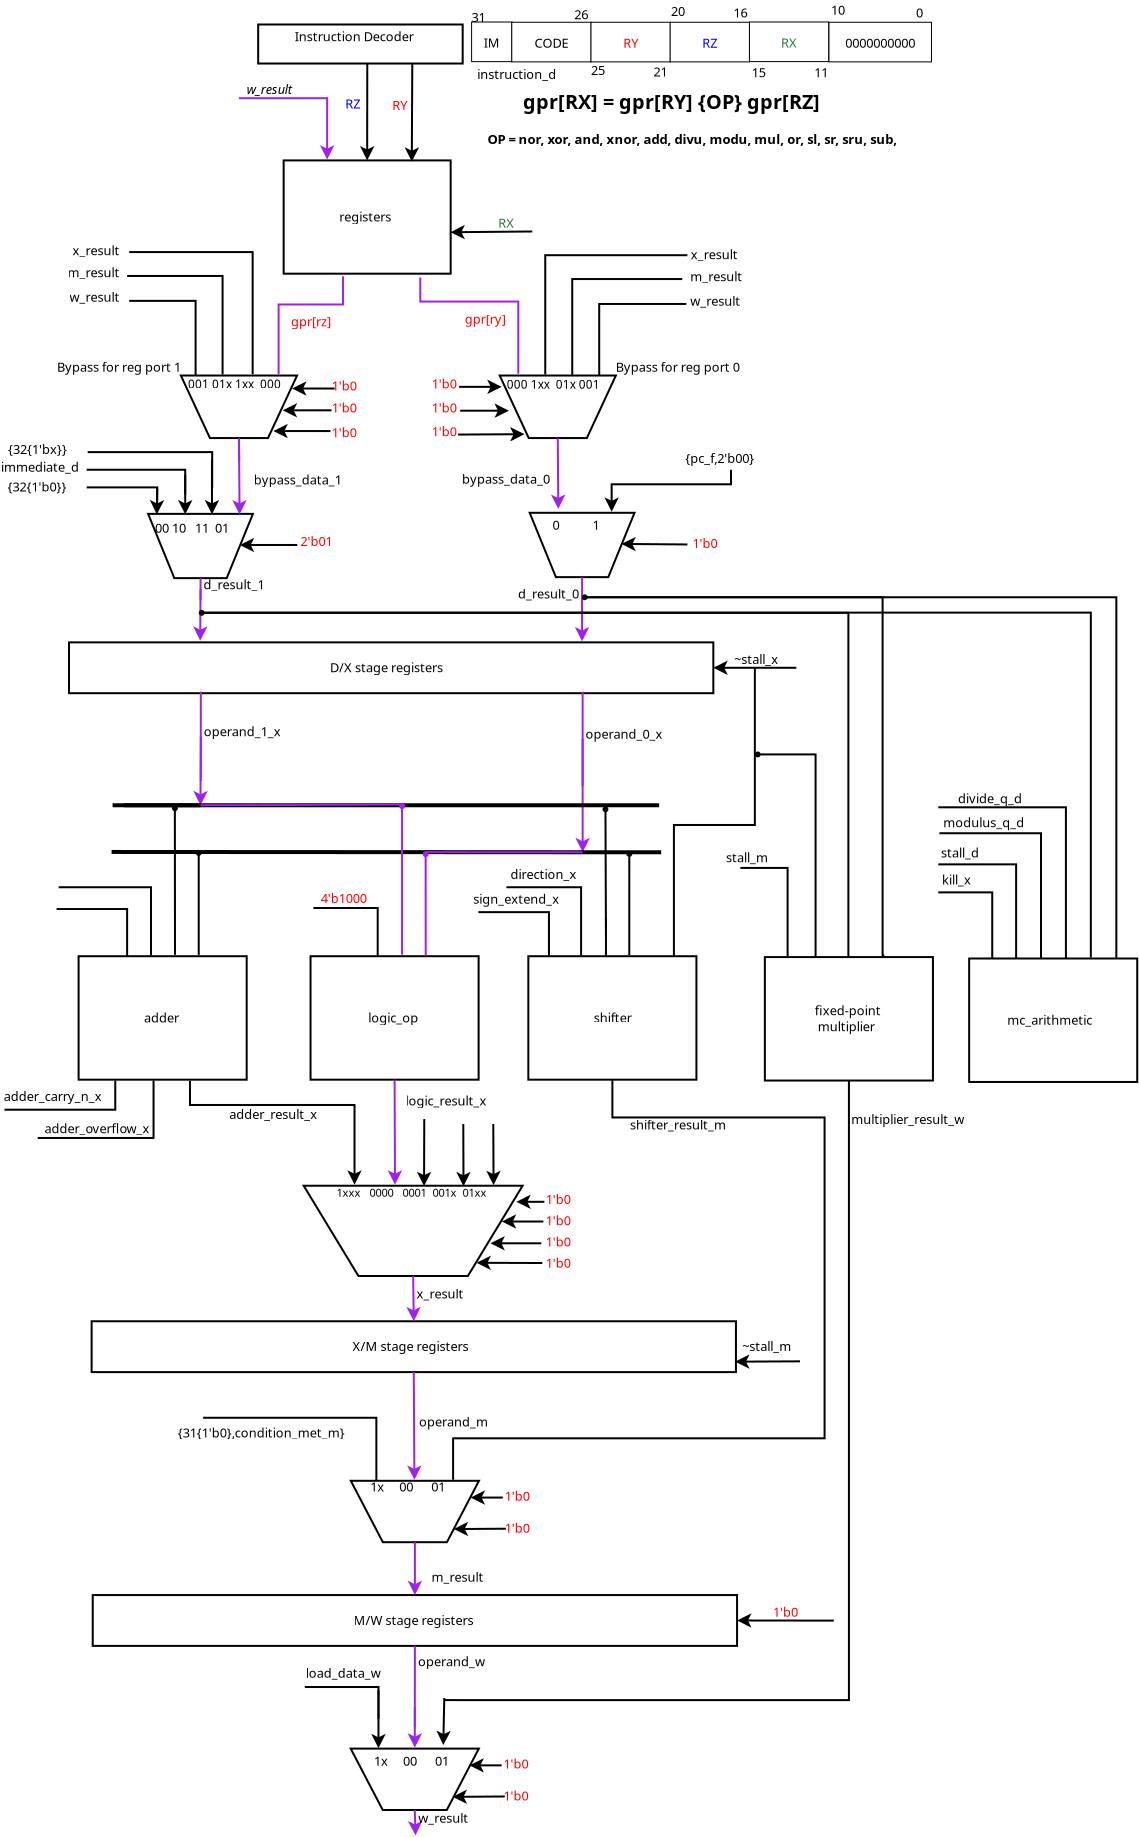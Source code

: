 <?xml version="1.0" encoding="UTF-8"?>
<dia:diagram xmlns:dia="http://www.lysator.liu.se/~alla/dia/">
  <dia:layer name="Background" visible="true" active="true">
    <dia:object type="Standard - Text" version="1" id="O0">
      <dia:attribute name="obj_pos">
        <dia:point val="20.011,5.342"/>
      </dia:attribute>
      <dia:attribute name="obj_bb">
        <dia:rectangle val="20.011,4.747;21.009,5.495"/>
      </dia:attribute>
      <dia:attribute name="text">
        <dia:composite type="text">
          <dia:attribute name="string">
            <dia:string># RY#</dia:string>
          </dia:attribute>
          <dia:attribute name="font">
            <dia:font family="sans" style="0" name="Helvetica"/>
          </dia:attribute>
          <dia:attribute name="height">
            <dia:real val="0.8"/>
          </dia:attribute>
          <dia:attribute name="pos">
            <dia:point val="20.011,5.342"/>
          </dia:attribute>
          <dia:attribute name="color">
            <dia:color val="#ff0000"/>
          </dia:attribute>
          <dia:attribute name="alignment">
            <dia:enum val="0"/>
          </dia:attribute>
        </dia:composite>
      </dia:attribute>
      <dia:attribute name="valign">
        <dia:enum val="3"/>
      </dia:attribute>
    </dia:object>
    <dia:group>
      <dia:object type="Standard - Box" version="0" id="O1">
        <dia:attribute name="obj_pos">
          <dia:point val="14.735,7.868"/>
        </dia:attribute>
        <dia:attribute name="obj_bb">
          <dia:rectangle val="14.685,7.818;23.135,13.581"/>
        </dia:attribute>
        <dia:attribute name="elem_corner">
          <dia:point val="14.735,7.868"/>
        </dia:attribute>
        <dia:attribute name="elem_width">
          <dia:real val="8.35"/>
        </dia:attribute>
        <dia:attribute name="elem_height">
          <dia:real val="5.663"/>
        </dia:attribute>
        <dia:attribute name="show_background">
          <dia:boolean val="true"/>
        </dia:attribute>
      </dia:object>
      <dia:object type="Standard - Text" version="1" id="O2">
        <dia:attribute name="obj_pos">
          <dia:point val="17.51,10.921"/>
        </dia:attribute>
        <dia:attribute name="obj_bb">
          <dia:rectangle val="17.51,10.326;20.31,11.073"/>
        </dia:attribute>
        <dia:attribute name="text">
          <dia:composite type="text">
            <dia:attribute name="string">
              <dia:string>#registers#</dia:string>
            </dia:attribute>
            <dia:attribute name="font">
              <dia:font family="sans" style="0" name="Helvetica"/>
            </dia:attribute>
            <dia:attribute name="height">
              <dia:real val="0.8"/>
            </dia:attribute>
            <dia:attribute name="pos">
              <dia:point val="17.51,10.921"/>
            </dia:attribute>
            <dia:attribute name="color">
              <dia:color val="#000000"/>
            </dia:attribute>
            <dia:attribute name="alignment">
              <dia:enum val="0"/>
            </dia:attribute>
          </dia:composite>
        </dia:attribute>
        <dia:attribute name="valign">
          <dia:enum val="3"/>
        </dia:attribute>
      </dia:object>
    </dia:group>
    <dia:object type="Standard - Text" version="1" id="O3">
      <dia:attribute name="obj_pos">
        <dia:point val="14.008,4.696"/>
      </dia:attribute>
      <dia:attribute name="obj_bb">
        <dia:rectangle val="12.676,3.922;15.341,5.469"/>
      </dia:attribute>
      <dia:attribute name="text">
        <dia:composite type="text">
          <dia:attribute name="string">
            <dia:string>#w_result
#</dia:string>
          </dia:attribute>
          <dia:attribute name="font">
            <dia:font family="sans" style="8" name="Helvetica-Oblique"/>
          </dia:attribute>
          <dia:attribute name="height">
            <dia:real val="0.8"/>
          </dia:attribute>
          <dia:attribute name="pos">
            <dia:point val="14.008,4.517"/>
          </dia:attribute>
          <dia:attribute name="color">
            <dia:color val="#000000"/>
          </dia:attribute>
          <dia:attribute name="alignment">
            <dia:enum val="1"/>
          </dia:attribute>
        </dia:composite>
      </dia:attribute>
      <dia:attribute name="valign">
        <dia:enum val="2"/>
      </dia:attribute>
    </dia:object>
    <dia:object type="Standard - Text" version="1" id="O4">
      <dia:attribute name="obj_pos">
        <dia:point val="23.639,16.226"/>
      </dia:attribute>
      <dia:attribute name="obj_bb">
        <dia:rectangle val="23.639,15.478;26.061,16.226"/>
      </dia:attribute>
      <dia:attribute name="text">
        <dia:composite type="text">
          <dia:attribute name="string">
            <dia:string># gpr[ry]#</dia:string>
          </dia:attribute>
          <dia:attribute name="font">
            <dia:font family="sans" style="0" name="Helvetica"/>
          </dia:attribute>
          <dia:attribute name="height">
            <dia:real val="0.8"/>
          </dia:attribute>
          <dia:attribute name="pos">
            <dia:point val="23.639,16.073"/>
          </dia:attribute>
          <dia:attribute name="color">
            <dia:color val="#ff0000"/>
          </dia:attribute>
          <dia:attribute name="alignment">
            <dia:enum val="0"/>
          </dia:attribute>
        </dia:composite>
      </dia:attribute>
      <dia:attribute name="valign">
        <dia:enum val="1"/>
      </dia:attribute>
    </dia:object>
    <dia:object type="Standard - Text" version="1" id="O5">
      <dia:attribute name="obj_pos">
        <dia:point val="17.405,16.353"/>
      </dia:attribute>
      <dia:attribute name="obj_bb">
        <dia:rectangle val="14.825,15.605;17.405,16.353"/>
      </dia:attribute>
      <dia:attribute name="text">
        <dia:composite type="text">
          <dia:attribute name="string">
            <dia:string>#gpr[rz]  #</dia:string>
          </dia:attribute>
          <dia:attribute name="font">
            <dia:font family="sans" style="0" name="Helvetica"/>
          </dia:attribute>
          <dia:attribute name="height">
            <dia:real val="0.8"/>
          </dia:attribute>
          <dia:attribute name="pos">
            <dia:point val="17.405,16.2"/>
          </dia:attribute>
          <dia:attribute name="color">
            <dia:color val="#ff0000"/>
          </dia:attribute>
          <dia:attribute name="alignment">
            <dia:enum val="2"/>
          </dia:attribute>
        </dia:composite>
      </dia:attribute>
      <dia:attribute name="valign">
        <dia:enum val="1"/>
      </dia:attribute>
    </dia:object>
    <dia:object type="Standard - Line" version="0" id="O6">
      <dia:attribute name="obj_pos">
        <dia:point val="21.166,3.021"/>
      </dia:attribute>
      <dia:attribute name="obj_bb">
        <dia:rectangle val="20.784,2.971;21.507,8.042"/>
      </dia:attribute>
      <dia:attribute name="conn_endpoints">
        <dia:point val="21.166,3.021"/>
        <dia:point val="21.142,7.93"/>
      </dia:attribute>
      <dia:attribute name="numcp">
        <dia:int val="2"/>
      </dia:attribute>
      <dia:attribute name="end_arrow">
        <dia:enum val="22"/>
      </dia:attribute>
      <dia:attribute name="end_arrow_length">
        <dia:real val="0.5"/>
      </dia:attribute>
      <dia:attribute name="end_arrow_width">
        <dia:real val="0.5"/>
      </dia:attribute>
    </dia:object>
    <dia:object type="Standard - Line" version="0" id="O7">
      <dia:attribute name="obj_pos">
        <dia:point val="18.916,2.921"/>
      </dia:attribute>
      <dia:attribute name="obj_bb">
        <dia:rectangle val="18.549,2.871;19.272,7.98"/>
      </dia:attribute>
      <dia:attribute name="conn_endpoints">
        <dia:point val="18.916,2.921"/>
        <dia:point val="18.91,7.868"/>
      </dia:attribute>
      <dia:attribute name="numcp">
        <dia:int val="2"/>
      </dia:attribute>
      <dia:attribute name="end_arrow">
        <dia:enum val="22"/>
      </dia:attribute>
      <dia:attribute name="end_arrow_length">
        <dia:real val="0.5"/>
      </dia:attribute>
      <dia:attribute name="end_arrow_width">
        <dia:real val="0.5"/>
      </dia:attribute>
    </dia:object>
    <dia:object type="Standard - ZigZagLine" version="1" id="O8">
      <dia:attribute name="obj_pos">
        <dia:point val="12.545,4.74"/>
      </dia:attribute>
      <dia:attribute name="obj_bb">
        <dia:rectangle val="12.495,4.69;17.271,7.939"/>
      </dia:attribute>
      <dia:attribute name="orth_points">
        <dia:point val="12.545,4.74"/>
        <dia:point val="12.545,4.758"/>
        <dia:point val="16.909,4.758"/>
        <dia:point val="16.909,7.827"/>
      </dia:attribute>
      <dia:attribute name="orth_orient">
        <dia:enum val="1"/>
        <dia:enum val="0"/>
        <dia:enum val="1"/>
      </dia:attribute>
      <dia:attribute name="autorouting">
        <dia:boolean val="false"/>
      </dia:attribute>
      <dia:attribute name="line_color">
        <dia:color val="#a020f0"/>
      </dia:attribute>
      <dia:attribute name="end_arrow">
        <dia:enum val="22"/>
      </dia:attribute>
      <dia:attribute name="end_arrow_length">
        <dia:real val="0.5"/>
      </dia:attribute>
      <dia:attribute name="end_arrow_width">
        <dia:real val="0.5"/>
      </dia:attribute>
    </dia:object>
    <dia:object type="Standard - Line" version="0" id="O9">
      <dia:attribute name="obj_pos">
        <dia:point val="17.716,13.721"/>
      </dia:attribute>
      <dia:attribute name="obj_bb">
        <dia:rectangle val="17.635,13.645;17.784,13.789"/>
      </dia:attribute>
      <dia:attribute name="conn_endpoints">
        <dia:point val="17.716,13.721"/>
        <dia:point val="17.703,13.714"/>
      </dia:attribute>
      <dia:attribute name="numcp">
        <dia:int val="2"/>
      </dia:attribute>
      <dia:attribute name="line_color">
        <dia:color val="#a020f0"/>
      </dia:attribute>
    </dia:object>
    <dia:object type="Standard - Text" version="1" id="O10">
      <dia:attribute name="obj_pos">
        <dia:point val="31.345,18.623"/>
      </dia:attribute>
      <dia:attribute name="obj_bb">
        <dia:rectangle val="31.345,17.876;38.09,18.623"/>
      </dia:attribute>
      <dia:attribute name="text">
        <dia:composite type="text">
          <dia:attribute name="string">
            <dia:string>#Bypass for reg port 0#</dia:string>
          </dia:attribute>
          <dia:attribute name="font">
            <dia:font family="sans" style="0" name="Helvetica"/>
          </dia:attribute>
          <dia:attribute name="height">
            <dia:real val="0.8"/>
          </dia:attribute>
          <dia:attribute name="pos">
            <dia:point val="31.345,18.471"/>
          </dia:attribute>
          <dia:attribute name="color">
            <dia:color val="#000000"/>
          </dia:attribute>
          <dia:attribute name="alignment">
            <dia:enum val="0"/>
          </dia:attribute>
        </dia:composite>
      </dia:attribute>
      <dia:attribute name="valign">
        <dia:enum val="1"/>
      </dia:attribute>
      <dia:connections>
        <dia:connection handle="0" to="O13" connection="3"/>
      </dia:connections>
    </dia:object>
    <dia:object type="Geometric - Trapezoid" version="1" id="O11">
      <dia:attribute name="obj_pos">
        <dia:point val="9.596,18.623"/>
      </dia:attribute>
      <dia:attribute name="obj_bb">
        <dia:rectangle val="9.517,18.573;15.483,21.802"/>
      </dia:attribute>
      <dia:attribute name="meta">
        <dia:composite type="dict"/>
      </dia:attribute>
      <dia:attribute name="elem_corner">
        <dia:point val="9.596,18.623"/>
      </dia:attribute>
      <dia:attribute name="elem_width">
        <dia:real val="5.809"/>
      </dia:attribute>
      <dia:attribute name="elem_height">
        <dia:real val="3.128"/>
      </dia:attribute>
      <dia:attribute name="line_width">
        <dia:real val="0.1"/>
      </dia:attribute>
      <dia:attribute name="line_colour">
        <dia:color val="#000000"/>
      </dia:attribute>
      <dia:attribute name="fill_colour">
        <dia:color val="#ffffff"/>
      </dia:attribute>
      <dia:attribute name="show_background">
        <dia:boolean val="true"/>
      </dia:attribute>
      <dia:attribute name="line_style">
        <dia:enum val="0"/>
        <dia:real val="1"/>
      </dia:attribute>
      <dia:attribute name="flip_horizontal">
        <dia:boolean val="false"/>
      </dia:attribute>
      <dia:attribute name="flip_vertical">
        <dia:boolean val="true"/>
      </dia:attribute>
      <dia:attribute name="subscale">
        <dia:real val="1"/>
      </dia:attribute>
    </dia:object>
    <dia:object type="Standard - Text" version="1" id="O12">
      <dia:attribute name="obj_pos">
        <dia:point val="9.596,18.623"/>
      </dia:attribute>
      <dia:attribute name="obj_bb">
        <dia:rectangle val="2.851,17.876;9.596,18.623"/>
      </dia:attribute>
      <dia:attribute name="text">
        <dia:composite type="text">
          <dia:attribute name="string">
            <dia:string>#Bypass for reg port 1#</dia:string>
          </dia:attribute>
          <dia:attribute name="font">
            <dia:font family="sans" style="0" name="Helvetica"/>
          </dia:attribute>
          <dia:attribute name="height">
            <dia:real val="0.8"/>
          </dia:attribute>
          <dia:attribute name="pos">
            <dia:point val="9.596,18.471"/>
          </dia:attribute>
          <dia:attribute name="color">
            <dia:color val="#000000"/>
          </dia:attribute>
          <dia:attribute name="alignment">
            <dia:enum val="2"/>
          </dia:attribute>
        </dia:composite>
      </dia:attribute>
      <dia:attribute name="valign">
        <dia:enum val="1"/>
      </dia:attribute>
      <dia:connections>
        <dia:connection handle="0" to="O11" connection="5"/>
      </dia:connections>
    </dia:object>
    <dia:object type="Geometric - Trapezoid" version="1" id="O13">
      <dia:attribute name="obj_pos">
        <dia:point val="25.537,18.623"/>
      </dia:attribute>
      <dia:attribute name="obj_bb">
        <dia:rectangle val="25.458,18.573;31.424,21.802"/>
      </dia:attribute>
      <dia:attribute name="meta">
        <dia:composite type="dict"/>
      </dia:attribute>
      <dia:attribute name="elem_corner">
        <dia:point val="25.537,18.623"/>
      </dia:attribute>
      <dia:attribute name="elem_width">
        <dia:real val="5.809"/>
      </dia:attribute>
      <dia:attribute name="elem_height">
        <dia:real val="3.128"/>
      </dia:attribute>
      <dia:attribute name="line_width">
        <dia:real val="0.1"/>
      </dia:attribute>
      <dia:attribute name="line_colour">
        <dia:color val="#000000"/>
      </dia:attribute>
      <dia:attribute name="fill_colour">
        <dia:color val="#ffffff"/>
      </dia:attribute>
      <dia:attribute name="show_background">
        <dia:boolean val="true"/>
      </dia:attribute>
      <dia:attribute name="line_style">
        <dia:enum val="0"/>
        <dia:real val="1"/>
      </dia:attribute>
      <dia:attribute name="flip_horizontal">
        <dia:boolean val="false"/>
      </dia:attribute>
      <dia:attribute name="flip_vertical">
        <dia:boolean val="true"/>
      </dia:attribute>
      <dia:attribute name="subscale">
        <dia:real val="1"/>
      </dia:attribute>
    </dia:object>
    <dia:object type="Standard - ZigZagLine" version="1" id="O14">
      <dia:attribute name="obj_pos">
        <dia:point val="14.482,18.549"/>
      </dia:attribute>
      <dia:attribute name="obj_bb">
        <dia:rectangle val="14.432,13.666;17.757,18.599"/>
      </dia:attribute>
      <dia:attribute name="orth_points">
        <dia:point val="14.482,18.549"/>
        <dia:point val="14.482,15.071"/>
        <dia:point val="17.703,15.071"/>
        <dia:point val="17.703,13.716"/>
        <dia:point val="17.707,13.716"/>
      </dia:attribute>
      <dia:attribute name="orth_orient">
        <dia:enum val="1"/>
        <dia:enum val="0"/>
        <dia:enum val="1"/>
        <dia:enum val="0"/>
      </dia:attribute>
      <dia:attribute name="autorouting">
        <dia:boolean val="false"/>
      </dia:attribute>
      <dia:attribute name="line_color">
        <dia:color val="#a020f0"/>
      </dia:attribute>
      <dia:connections>
        <dia:connection handle="1" to="O9" connection="1"/>
      </dia:connections>
    </dia:object>
    <dia:object type="Standard - ZigZagLine" version="1" id="O15">
      <dia:attribute name="obj_pos">
        <dia:point val="26.466,18.534"/>
      </dia:attribute>
      <dia:attribute name="obj_bb">
        <dia:rectangle val="21.516,13.671;26.516,18.584"/>
      </dia:attribute>
      <dia:attribute name="orth_points">
        <dia:point val="26.466,18.534"/>
        <dia:point val="26.466,14.925"/>
        <dia:point val="21.566,14.925"/>
        <dia:point val="21.566,13.721"/>
      </dia:attribute>
      <dia:attribute name="orth_orient">
        <dia:enum val="1"/>
        <dia:enum val="0"/>
        <dia:enum val="1"/>
      </dia:attribute>
      <dia:attribute name="autorouting">
        <dia:boolean val="false"/>
      </dia:attribute>
      <dia:attribute name="line_color">
        <dia:color val="#a020f0"/>
      </dia:attribute>
    </dia:object>
    <dia:object type="Standard - Line" version="0" id="O16">
      <dia:attribute name="obj_pos">
        <dia:point val="12.5,21.752"/>
      </dia:attribute>
      <dia:attribute name="obj_bb">
        <dia:rectangle val="12.45,21.701;12.562,22.944"/>
      </dia:attribute>
      <dia:attribute name="conn_endpoints">
        <dia:point val="12.5,21.752"/>
        <dia:point val="12.511,22.893"/>
      </dia:attribute>
      <dia:attribute name="numcp">
        <dia:int val="1"/>
      </dia:attribute>
      <dia:attribute name="line_color">
        <dia:color val="#a020f0"/>
      </dia:attribute>
      <dia:connections>
        <dia:connection handle="0" to="O11" connection="1"/>
      </dia:connections>
    </dia:object>
    <dia:object type="Standard - Line" version="0" id="O17">
      <dia:attribute name="obj_pos">
        <dia:point val="28.441,21.752"/>
      </dia:attribute>
      <dia:attribute name="obj_bb">
        <dia:rectangle val="28.1,21.701;28.823,25.403"/>
      </dia:attribute>
      <dia:attribute name="conn_endpoints">
        <dia:point val="28.441,21.752"/>
        <dia:point val="28.466,25.291"/>
      </dia:attribute>
      <dia:attribute name="numcp">
        <dia:int val="3"/>
      </dia:attribute>
      <dia:attribute name="line_color">
        <dia:color val="#a020f0"/>
      </dia:attribute>
      <dia:attribute name="end_arrow">
        <dia:enum val="22"/>
      </dia:attribute>
      <dia:attribute name="end_arrow_length">
        <dia:real val="0.5"/>
      </dia:attribute>
      <dia:attribute name="end_arrow_width">
        <dia:real val="0.5"/>
      </dia:attribute>
      <dia:connections>
        <dia:connection handle="0" to="O13" connection="1"/>
      </dia:connections>
    </dia:object>
    <dia:object type="Standard - Text" version="1" id="O18">
      <dia:attribute name="obj_pos">
        <dia:point val="28.198,24.03"/>
      </dia:attribute>
      <dia:attribute name="obj_bb">
        <dia:rectangle val="23.05,23.436;28.198,24.183"/>
      </dia:attribute>
      <dia:attribute name="text">
        <dia:composite type="text">
          <dia:attribute name="string">
            <dia:string># bypass_data_0 #</dia:string>
          </dia:attribute>
          <dia:attribute name="font">
            <dia:font family="sans" style="0" name="Helvetica"/>
          </dia:attribute>
          <dia:attribute name="height">
            <dia:real val="0.8"/>
          </dia:attribute>
          <dia:attribute name="pos">
            <dia:point val="28.198,24.03"/>
          </dia:attribute>
          <dia:attribute name="color">
            <dia:color val="#000000"/>
          </dia:attribute>
          <dia:attribute name="alignment">
            <dia:enum val="2"/>
          </dia:attribute>
        </dia:composite>
      </dia:attribute>
      <dia:attribute name="valign">
        <dia:enum val="3"/>
      </dia:attribute>
    </dia:object>
    <dia:object type="Standard - Text" version="1" id="O19">
      <dia:attribute name="obj_pos">
        <dia:point val="17.79,24.07"/>
      </dia:attribute>
      <dia:attribute name="obj_bb">
        <dia:rectangle val="12.845,23.475;17.79,24.223"/>
      </dia:attribute>
      <dia:attribute name="text">
        <dia:composite type="text">
          <dia:attribute name="string">
            <dia:string>#bypass_data_1 #</dia:string>
          </dia:attribute>
          <dia:attribute name="font">
            <dia:font family="sans" style="0" name="Helvetica"/>
          </dia:attribute>
          <dia:attribute name="height">
            <dia:real val="0.8"/>
          </dia:attribute>
          <dia:attribute name="pos">
            <dia:point val="17.79,24.07"/>
          </dia:attribute>
          <dia:attribute name="color">
            <dia:color val="#000000"/>
          </dia:attribute>
          <dia:attribute name="alignment">
            <dia:enum val="2"/>
          </dia:attribute>
        </dia:composite>
      </dia:attribute>
      <dia:attribute name="valign">
        <dia:enum val="3"/>
      </dia:attribute>
    </dia:object>
    <dia:object type="Geometric - Trapezoid" version="1" id="O20">
      <dia:attribute name="obj_pos">
        <dia:point val="27.037,25.487"/>
      </dia:attribute>
      <dia:attribute name="obj_bb">
        <dia:rectangle val="26.962,25.437;32.351,28.753"/>
      </dia:attribute>
      <dia:attribute name="meta">
        <dia:composite type="dict"/>
      </dia:attribute>
      <dia:attribute name="elem_corner">
        <dia:point val="27.037,25.487"/>
      </dia:attribute>
      <dia:attribute name="elem_width">
        <dia:real val="5.24"/>
      </dia:attribute>
      <dia:attribute name="elem_height">
        <dia:real val="3.216"/>
      </dia:attribute>
      <dia:attribute name="line_width">
        <dia:real val="0.1"/>
      </dia:attribute>
      <dia:attribute name="line_colour">
        <dia:color val="#000000"/>
      </dia:attribute>
      <dia:attribute name="fill_colour">
        <dia:color val="#ffffff"/>
      </dia:attribute>
      <dia:attribute name="show_background">
        <dia:boolean val="true"/>
      </dia:attribute>
      <dia:attribute name="line_style">
        <dia:enum val="0"/>
        <dia:real val="1"/>
      </dia:attribute>
      <dia:attribute name="flip_horizontal">
        <dia:boolean val="false"/>
      </dia:attribute>
      <dia:attribute name="flip_vertical">
        <dia:boolean val="true"/>
      </dia:attribute>
      <dia:attribute name="subscale">
        <dia:real val="1"/>
      </dia:attribute>
    </dia:object>
    <dia:object type="Standard - Text" version="1" id="O21">
      <dia:attribute name="obj_pos">
        <dia:point val="34.819,22.997"/>
      </dia:attribute>
      <dia:attribute name="obj_bb">
        <dia:rectangle val="34.819,22.402;38.946,23.149"/>
      </dia:attribute>
      <dia:attribute name="text">
        <dia:composite type="text">
          <dia:attribute name="string">
            <dia:string>#{pc_f,2'b00}#</dia:string>
          </dia:attribute>
          <dia:attribute name="font">
            <dia:font family="sans" style="0" name="Helvetica"/>
          </dia:attribute>
          <dia:attribute name="height">
            <dia:real val="0.8"/>
          </dia:attribute>
          <dia:attribute name="pos">
            <dia:point val="34.819,22.997"/>
          </dia:attribute>
          <dia:attribute name="color">
            <dia:color val="#000000"/>
          </dia:attribute>
          <dia:attribute name="alignment">
            <dia:enum val="0"/>
          </dia:attribute>
        </dia:composite>
      </dia:attribute>
      <dia:attribute name="valign">
        <dia:enum val="3"/>
      </dia:attribute>
    </dia:object>
    <dia:object type="Standard - ZigZagLine" version="1" id="O22">
      <dia:attribute name="obj_pos">
        <dia:point val="37.101,23.336"/>
      </dia:attribute>
      <dia:attribute name="obj_bb">
        <dia:rectangle val="30.773,23.286;37.151,25.547"/>
      </dia:attribute>
      <dia:attribute name="orth_points">
        <dia:point val="37.101,23.336"/>
        <dia:point val="37.101,24.062"/>
        <dia:point val="31.135,24.062"/>
        <dia:point val="31.135,25.435"/>
      </dia:attribute>
      <dia:attribute name="orth_orient">
        <dia:enum val="1"/>
        <dia:enum val="0"/>
        <dia:enum val="1"/>
      </dia:attribute>
      <dia:attribute name="autorouting">
        <dia:boolean val="false"/>
      </dia:attribute>
      <dia:attribute name="end_arrow">
        <dia:enum val="22"/>
      </dia:attribute>
      <dia:attribute name="end_arrow_length">
        <dia:real val="0.5"/>
      </dia:attribute>
      <dia:attribute name="end_arrow_width">
        <dia:real val="0.5"/>
      </dia:attribute>
    </dia:object>
    <dia:object type="Geometric - Trapezoid" version="1" id="O23">
      <dia:attribute name="obj_pos">
        <dia:point val="7.958,25.539"/>
      </dia:attribute>
      <dia:attribute name="obj_bb">
        <dia:rectangle val="7.884,25.489;13.272,28.805"/>
      </dia:attribute>
      <dia:attribute name="meta">
        <dia:composite type="dict"/>
      </dia:attribute>
      <dia:attribute name="elem_corner">
        <dia:point val="7.958,25.539"/>
      </dia:attribute>
      <dia:attribute name="elem_width">
        <dia:real val="5.24"/>
      </dia:attribute>
      <dia:attribute name="elem_height">
        <dia:real val="3.216"/>
      </dia:attribute>
      <dia:attribute name="line_width">
        <dia:real val="0.1"/>
      </dia:attribute>
      <dia:attribute name="line_colour">
        <dia:color val="#000000"/>
      </dia:attribute>
      <dia:attribute name="fill_colour">
        <dia:color val="#ffffff"/>
      </dia:attribute>
      <dia:attribute name="show_background">
        <dia:boolean val="true"/>
      </dia:attribute>
      <dia:attribute name="line_style">
        <dia:enum val="0"/>
        <dia:real val="1"/>
      </dia:attribute>
      <dia:attribute name="flip_horizontal">
        <dia:boolean val="false"/>
      </dia:attribute>
      <dia:attribute name="flip_vertical">
        <dia:boolean val="true"/>
      </dia:attribute>
      <dia:attribute name="subscale">
        <dia:real val="1"/>
      </dia:attribute>
    </dia:object>
    <dia:object type="Standard - Line" version="0" id="O24">
      <dia:attribute name="obj_pos">
        <dia:point val="12.506,22.323"/>
      </dia:attribute>
      <dia:attribute name="obj_bb">
        <dia:rectangle val="12.164,22.272;12.887,25.677"/>
      </dia:attribute>
      <dia:attribute name="conn_endpoints">
        <dia:point val="12.506,22.323"/>
        <dia:point val="12.53,25.565"/>
      </dia:attribute>
      <dia:attribute name="numcp">
        <dia:int val="2"/>
      </dia:attribute>
      <dia:attribute name="line_color">
        <dia:color val="#a020f0"/>
      </dia:attribute>
      <dia:attribute name="end_arrow">
        <dia:enum val="22"/>
      </dia:attribute>
      <dia:attribute name="end_arrow_length">
        <dia:real val="0.5"/>
      </dia:attribute>
      <dia:attribute name="end_arrow_width">
        <dia:real val="0.5"/>
      </dia:attribute>
      <dia:connections>
        <dia:connection handle="0" to="O16" connection="0"/>
      </dia:connections>
    </dia:object>
    <dia:object type="Standard - Text" version="1" id="O25">
      <dia:attribute name="obj_pos">
        <dia:point val="10.58,29.31"/>
      </dia:attribute>
      <dia:attribute name="obj_bb">
        <dia:rectangle val="10.58,28.715;14.045,29.462"/>
      </dia:attribute>
      <dia:attribute name="text">
        <dia:composite type="text">
          <dia:attribute name="string">
            <dia:string># d_result_1#</dia:string>
          </dia:attribute>
          <dia:attribute name="font">
            <dia:font family="sans" style="0" name="Helvetica"/>
          </dia:attribute>
          <dia:attribute name="height">
            <dia:real val="0.8"/>
          </dia:attribute>
          <dia:attribute name="pos">
            <dia:point val="10.58,29.31"/>
          </dia:attribute>
          <dia:attribute name="color">
            <dia:color val="#000000"/>
          </dia:attribute>
          <dia:attribute name="alignment">
            <dia:enum val="0"/>
          </dia:attribute>
        </dia:composite>
      </dia:attribute>
      <dia:attribute name="valign">
        <dia:enum val="3"/>
      </dia:attribute>
      <dia:connections>
        <dia:connection handle="0" to="O26" connection="0"/>
      </dia:connections>
    </dia:object>
    <dia:object type="Standard - Line" version="0" id="O26">
      <dia:attribute name="obj_pos">
        <dia:point val="10.578,28.755"/>
      </dia:attribute>
      <dia:attribute name="obj_bb">
        <dia:rectangle val="10.528,28.705;10.633,29.914"/>
      </dia:attribute>
      <dia:attribute name="conn_endpoints">
        <dia:point val="10.578,28.755"/>
        <dia:point val="10.583,29.864"/>
      </dia:attribute>
      <dia:attribute name="numcp">
        <dia:int val="1"/>
      </dia:attribute>
      <dia:attribute name="line_color">
        <dia:color val="#a020f0"/>
      </dia:attribute>
      <dia:connections>
        <dia:connection handle="0" to="O23" connection="1"/>
      </dia:connections>
    </dia:object>
    <dia:object type="Standard - Line" version="0" id="O27">
      <dia:attribute name="obj_pos">
        <dia:point val="29.657,28.703"/>
      </dia:attribute>
      <dia:attribute name="obj_bb">
        <dia:rectangle val="29.605,28.653;29.707,30.895"/>
      </dia:attribute>
      <dia:attribute name="conn_endpoints">
        <dia:point val="29.657,28.703"/>
        <dia:point val="29.655,30.845"/>
      </dia:attribute>
      <dia:attribute name="numcp">
        <dia:int val="1"/>
      </dia:attribute>
      <dia:attribute name="line_color">
        <dia:color val="#a020f0"/>
      </dia:attribute>
      <dia:connections>
        <dia:connection handle="0" to="O20" connection="1"/>
        <dia:connection handle="1" to="O33" connection="0"/>
      </dia:connections>
    </dia:object>
    <dia:object type="Standard - Text" version="1" id="O28">
      <dia:attribute name="obj_pos">
        <dia:point val="29.656,29.774"/>
      </dia:attribute>
      <dia:attribute name="obj_bb">
        <dia:rectangle val="26.191,29.179;29.656,29.927"/>
      </dia:attribute>
      <dia:attribute name="text">
        <dia:composite type="text">
          <dia:attribute name="string">
            <dia:string>#d_result_0 #</dia:string>
          </dia:attribute>
          <dia:attribute name="font">
            <dia:font family="sans" style="0" name="Helvetica"/>
          </dia:attribute>
          <dia:attribute name="height">
            <dia:real val="0.8"/>
          </dia:attribute>
          <dia:attribute name="pos">
            <dia:point val="29.656,29.774"/>
          </dia:attribute>
          <dia:attribute name="color">
            <dia:color val="#000000"/>
          </dia:attribute>
          <dia:attribute name="alignment">
            <dia:enum val="2"/>
          </dia:attribute>
        </dia:composite>
      </dia:attribute>
      <dia:attribute name="valign">
        <dia:enum val="3"/>
      </dia:attribute>
      <dia:connections>
        <dia:connection handle="0" to="O27" connection="0"/>
      </dia:connections>
    </dia:object>
    <dia:group>
      <dia:object type="Standard - Box" version="0" id="O29">
        <dia:attribute name="obj_pos">
          <dia:point val="4.003,31.965"/>
        </dia:attribute>
        <dia:attribute name="obj_bb">
          <dia:rectangle val="3.953,31.915;36.269,34.557"/>
        </dia:attribute>
        <dia:attribute name="elem_corner">
          <dia:point val="4.003,31.965"/>
        </dia:attribute>
        <dia:attribute name="elem_width">
          <dia:real val="32.216"/>
        </dia:attribute>
        <dia:attribute name="elem_height">
          <dia:real val="2.542"/>
        </dia:attribute>
        <dia:attribute name="show_background">
          <dia:boolean val="true"/>
        </dia:attribute>
      </dia:object>
      <dia:object type="Standard - Text" version="1" id="O30">
        <dia:attribute name="obj_pos">
          <dia:point val="17.047,33.458"/>
        </dia:attribute>
        <dia:attribute name="obj_bb">
          <dia:rectangle val="17.047,32.863;23.175,33.61"/>
        </dia:attribute>
        <dia:attribute name="text">
          <dia:composite type="text">
            <dia:attribute name="string">
              <dia:string>#D/X stage registers#</dia:string>
            </dia:attribute>
            <dia:attribute name="font">
              <dia:font family="sans" style="0" name="Helvetica"/>
            </dia:attribute>
            <dia:attribute name="height">
              <dia:real val="0.8"/>
            </dia:attribute>
            <dia:attribute name="pos">
              <dia:point val="17.047,33.458"/>
            </dia:attribute>
            <dia:attribute name="color">
              <dia:color val="#000000"/>
            </dia:attribute>
            <dia:attribute name="alignment">
              <dia:enum val="0"/>
            </dia:attribute>
          </dia:composite>
        </dia:attribute>
        <dia:attribute name="valign">
          <dia:enum val="3"/>
        </dia:attribute>
      </dia:object>
    </dia:group>
    <dia:object type="Standard - Text" version="1" id="O31">
      <dia:attribute name="obj_pos">
        <dia:point val="38.294,33.236"/>
      </dia:attribute>
      <dia:attribute name="obj_bb">
        <dia:rectangle val="36.909,32.489;39.679,33.236"/>
      </dia:attribute>
      <dia:attribute name="text">
        <dia:composite type="text">
          <dia:attribute name="string">
            <dia:string># ~stall_x#</dia:string>
          </dia:attribute>
          <dia:attribute name="font">
            <dia:font family="sans" style="0" name="Helvetica"/>
          </dia:attribute>
          <dia:attribute name="height">
            <dia:real val="0.8"/>
          </dia:attribute>
          <dia:attribute name="pos">
            <dia:point val="38.294,33.084"/>
          </dia:attribute>
          <dia:attribute name="color">
            <dia:color val="#000000"/>
          </dia:attribute>
          <dia:attribute name="alignment">
            <dia:enum val="1"/>
          </dia:attribute>
        </dia:composite>
      </dia:attribute>
      <dia:attribute name="valign">
        <dia:enum val="1"/>
      </dia:attribute>
      <dia:connections>
        <dia:connection handle="0" to="O32" connection="0"/>
      </dia:connections>
    </dia:object>
    <dia:object type="Standard - Line" version="0" id="O32">
      <dia:attribute name="obj_pos">
        <dia:point val="36.219,33.236"/>
      </dia:attribute>
      <dia:attribute name="obj_bb">
        <dia:rectangle val="36.169,32.875;40.419,33.598"/>
      </dia:attribute>
      <dia:attribute name="conn_endpoints">
        <dia:point val="36.219,33.236"/>
        <dia:point val="40.37,33.236"/>
      </dia:attribute>
      <dia:attribute name="numcp">
        <dia:int val="1"/>
      </dia:attribute>
      <dia:attribute name="start_arrow">
        <dia:enum val="22"/>
      </dia:attribute>
      <dia:attribute name="start_arrow_length">
        <dia:real val="0.5"/>
      </dia:attribute>
      <dia:attribute name="start_arrow_width">
        <dia:real val="0.5"/>
      </dia:attribute>
    </dia:object>
    <dia:object type="Standard - Line" version="0" id="O33">
      <dia:attribute name="obj_pos">
        <dia:point val="29.656,29.774"/>
      </dia:attribute>
      <dia:attribute name="obj_bb">
        <dia:rectangle val="29.293,29.724;30.016,32.027"/>
      </dia:attribute>
      <dia:attribute name="conn_endpoints">
        <dia:point val="29.656,29.774"/>
        <dia:point val="29.654,31.915"/>
      </dia:attribute>
      <dia:attribute name="numcp">
        <dia:int val="1"/>
      </dia:attribute>
      <dia:attribute name="line_color">
        <dia:color val="#a020f0"/>
      </dia:attribute>
      <dia:attribute name="end_arrow">
        <dia:enum val="22"/>
      </dia:attribute>
      <dia:attribute name="end_arrow_length">
        <dia:real val="0.5"/>
      </dia:attribute>
      <dia:attribute name="end_arrow_width">
        <dia:real val="0.5"/>
      </dia:attribute>
      <dia:connections>
        <dia:connection handle="0" to="O27" connection="0"/>
      </dia:connections>
    </dia:object>
    <dia:object type="Standard - Line" version="0" id="O34">
      <dia:attribute name="obj_pos">
        <dia:point val="10.58,29.31"/>
      </dia:attribute>
      <dia:attribute name="obj_bb">
        <dia:rectangle val="10.205,29.259;10.928,31.994"/>
      </dia:attribute>
      <dia:attribute name="conn_endpoints">
        <dia:point val="10.58,29.31"/>
        <dia:point val="10.562,31.882"/>
      </dia:attribute>
      <dia:attribute name="numcp">
        <dia:int val="1"/>
      </dia:attribute>
      <dia:attribute name="line_color">
        <dia:color val="#a020f0"/>
      </dia:attribute>
      <dia:attribute name="end_arrow">
        <dia:enum val="22"/>
      </dia:attribute>
      <dia:attribute name="end_arrow_length">
        <dia:real val="0.5"/>
      </dia:attribute>
      <dia:attribute name="end_arrow_width">
        <dia:real val="0.5"/>
      </dia:attribute>
      <dia:connections>
        <dia:connection handle="0" to="O26" connection="0"/>
      </dia:connections>
    </dia:object>
    <dia:object type="Standard - Line" version="0" id="O35">
      <dia:attribute name="obj_pos">
        <dia:point val="29.683,34.43"/>
      </dia:attribute>
      <dia:attribute name="obj_bb">
        <dia:rectangle val="29.633,34.38;29.733,39.2"/>
      </dia:attribute>
      <dia:attribute name="conn_endpoints">
        <dia:point val="29.683,34.43"/>
        <dia:point val="29.683,39.151"/>
      </dia:attribute>
      <dia:attribute name="numcp">
        <dia:int val="1"/>
      </dia:attribute>
      <dia:attribute name="line_color">
        <dia:color val="#a020f0"/>
      </dia:attribute>
    </dia:object>
    <dia:object type="Standard - Line" version="0" id="O36">
      <dia:attribute name="obj_pos">
        <dia:point val="10.592,34.43"/>
      </dia:attribute>
      <dia:attribute name="obj_bb">
        <dia:rectangle val="10.542,34.38;10.642,38.941"/>
      </dia:attribute>
      <dia:attribute name="conn_endpoints">
        <dia:point val="10.592,34.43"/>
        <dia:point val="10.592,38.891"/>
      </dia:attribute>
      <dia:attribute name="numcp">
        <dia:int val="1"/>
      </dia:attribute>
      <dia:attribute name="line_color">
        <dia:color val="#a020f0"/>
      </dia:attribute>
    </dia:object>
    <dia:object type="Standard - Text" version="1" id="O37">
      <dia:attribute name="obj_pos">
        <dia:point val="10.592,36.66"/>
      </dia:attribute>
      <dia:attribute name="obj_bb">
        <dia:rectangle val="10.592,36.065;14.884,36.813"/>
      </dia:attribute>
      <dia:attribute name="text">
        <dia:composite type="text">
          <dia:attribute name="string">
            <dia:string># operand_1_x#</dia:string>
          </dia:attribute>
          <dia:attribute name="font">
            <dia:font family="sans" style="0" name="Helvetica"/>
          </dia:attribute>
          <dia:attribute name="height">
            <dia:real val="0.8"/>
          </dia:attribute>
          <dia:attribute name="pos">
            <dia:point val="10.592,36.66"/>
          </dia:attribute>
          <dia:attribute name="color">
            <dia:color val="#000000"/>
          </dia:attribute>
          <dia:attribute name="alignment">
            <dia:enum val="0"/>
          </dia:attribute>
        </dia:composite>
      </dia:attribute>
      <dia:attribute name="valign">
        <dia:enum val="3"/>
      </dia:attribute>
      <dia:connections>
        <dia:connection handle="0" to="O36" connection="0"/>
      </dia:connections>
    </dia:object>
    <dia:object type="Standard - Text" version="1" id="O38">
      <dia:attribute name="obj_pos">
        <dia:point val="29.683,36.79"/>
      </dia:attribute>
      <dia:attribute name="obj_bb">
        <dia:rectangle val="29.683,36.195;33.975,36.943"/>
      </dia:attribute>
      <dia:attribute name="text">
        <dia:composite type="text">
          <dia:attribute name="string">
            <dia:string># operand_0_x#</dia:string>
          </dia:attribute>
          <dia:attribute name="font">
            <dia:font family="sans" style="0" name="Helvetica"/>
          </dia:attribute>
          <dia:attribute name="height">
            <dia:real val="0.8"/>
          </dia:attribute>
          <dia:attribute name="pos">
            <dia:point val="29.683,36.79"/>
          </dia:attribute>
          <dia:attribute name="color">
            <dia:color val="#000000"/>
          </dia:attribute>
          <dia:attribute name="alignment">
            <dia:enum val="0"/>
          </dia:attribute>
        </dia:composite>
      </dia:attribute>
      <dia:attribute name="valign">
        <dia:enum val="3"/>
      </dia:attribute>
      <dia:connections>
        <dia:connection handle="0" to="O35" connection="0"/>
      </dia:connections>
    </dia:object>
    <dia:group>
      <dia:object type="Standard - Box" version="0" id="O39">
        <dia:attribute name="obj_pos">
          <dia:point val="4.482,47.658"/>
        </dia:attribute>
        <dia:attribute name="obj_bb">
          <dia:rectangle val="4.432,47.608;12.936,53.882"/>
        </dia:attribute>
        <dia:attribute name="elem_corner">
          <dia:point val="4.482,47.658"/>
        </dia:attribute>
        <dia:attribute name="elem_width">
          <dia:real val="8.404"/>
        </dia:attribute>
        <dia:attribute name="elem_height">
          <dia:real val="6.173"/>
        </dia:attribute>
        <dia:attribute name="show_background">
          <dia:boolean val="true"/>
        </dia:attribute>
      </dia:object>
      <dia:object type="Standard - Text" version="1" id="O40">
        <dia:attribute name="obj_pos">
          <dia:point val="7.752,50.966"/>
        </dia:attribute>
        <dia:attribute name="obj_bb">
          <dia:rectangle val="7.752,50.371;9.617,51.119"/>
        </dia:attribute>
        <dia:attribute name="text">
          <dia:composite type="text">
            <dia:attribute name="string">
              <dia:string>#adder#</dia:string>
            </dia:attribute>
            <dia:attribute name="font">
              <dia:font family="sans" style="0" name="Helvetica"/>
            </dia:attribute>
            <dia:attribute name="height">
              <dia:real val="0.8"/>
            </dia:attribute>
            <dia:attribute name="pos">
              <dia:point val="7.752,50.966"/>
            </dia:attribute>
            <dia:attribute name="color">
              <dia:color val="#000000"/>
            </dia:attribute>
            <dia:attribute name="alignment">
              <dia:enum val="0"/>
            </dia:attribute>
          </dia:composite>
        </dia:attribute>
        <dia:attribute name="valign">
          <dia:enum val="3"/>
        </dia:attribute>
      </dia:object>
    </dia:group>
    <dia:group>
      <dia:object type="Standard - Box" version="0" id="O41">
        <dia:attribute name="obj_pos">
          <dia:point val="38.795,47.701"/>
        </dia:attribute>
        <dia:attribute name="obj_bb">
          <dia:rectangle val="38.745,47.651;47.25,53.925"/>
        </dia:attribute>
        <dia:attribute name="elem_corner">
          <dia:point val="38.795,47.701"/>
        </dia:attribute>
        <dia:attribute name="elem_width">
          <dia:real val="8.404"/>
        </dia:attribute>
        <dia:attribute name="elem_height">
          <dia:real val="6.173"/>
        </dia:attribute>
        <dia:attribute name="show_background">
          <dia:boolean val="true"/>
        </dia:attribute>
      </dia:object>
      <dia:object type="Standard - Text" version="1" id="O42">
        <dia:attribute name="obj_pos">
          <dia:point val="41.284,50.609"/>
        </dia:attribute>
        <dia:attribute name="obj_bb">
          <dia:rectangle val="41.284,50.014;44.711,51.562"/>
        </dia:attribute>
        <dia:attribute name="text">
          <dia:composite type="text">
            <dia:attribute name="string">
              <dia:string>#fixed-point
 multiplier#</dia:string>
            </dia:attribute>
            <dia:attribute name="font">
              <dia:font family="sans" style="0" name="Helvetica"/>
            </dia:attribute>
            <dia:attribute name="height">
              <dia:real val="0.8"/>
            </dia:attribute>
            <dia:attribute name="pos">
              <dia:point val="41.284,50.609"/>
            </dia:attribute>
            <dia:attribute name="color">
              <dia:color val="#000000"/>
            </dia:attribute>
            <dia:attribute name="alignment">
              <dia:enum val="0"/>
            </dia:attribute>
          </dia:composite>
        </dia:attribute>
        <dia:attribute name="valign">
          <dia:enum val="3"/>
        </dia:attribute>
      </dia:object>
    </dia:group>
    <dia:group>
      <dia:object type="Standard - Box" version="0" id="O43">
        <dia:attribute name="obj_pos">
          <dia:point val="49.01,47.772"/>
        </dia:attribute>
        <dia:attribute name="obj_bb">
          <dia:rectangle val="48.96,47.722;57.464,53.996"/>
        </dia:attribute>
        <dia:attribute name="elem_corner">
          <dia:point val="49.01,47.772"/>
        </dia:attribute>
        <dia:attribute name="elem_width">
          <dia:real val="8.404"/>
        </dia:attribute>
        <dia:attribute name="elem_height">
          <dia:real val="6.173"/>
        </dia:attribute>
        <dia:attribute name="show_background">
          <dia:boolean val="true"/>
        </dia:attribute>
      </dia:object>
      <dia:object type="Standard - Text" version="1" id="O44">
        <dia:attribute name="obj_pos">
          <dia:point val="50.913,51.08"/>
        </dia:attribute>
        <dia:attribute name="obj_bb">
          <dia:rectangle val="50.913,50.485;55.492,51.233"/>
        </dia:attribute>
        <dia:attribute name="text">
          <dia:composite type="text">
            <dia:attribute name="string">
              <dia:string>#mc_arithmetic#</dia:string>
            </dia:attribute>
            <dia:attribute name="font">
              <dia:font family="sans" style="0" name="Helvetica"/>
            </dia:attribute>
            <dia:attribute name="height">
              <dia:real val="0.8"/>
            </dia:attribute>
            <dia:attribute name="pos">
              <dia:point val="50.913,51.08"/>
            </dia:attribute>
            <dia:attribute name="color">
              <dia:color val="#000000"/>
            </dia:attribute>
            <dia:attribute name="alignment">
              <dia:enum val="0"/>
            </dia:attribute>
          </dia:composite>
        </dia:attribute>
        <dia:attribute name="valign">
          <dia:enum val="3"/>
        </dia:attribute>
      </dia:object>
    </dia:group>
    <dia:group>
      <dia:object type="Standard - Box" version="0" id="O45">
        <dia:attribute name="obj_pos">
          <dia:point val="16.079,47.658"/>
        </dia:attribute>
        <dia:attribute name="obj_bb">
          <dia:rectangle val="16.029,47.608;24.534,53.882"/>
        </dia:attribute>
        <dia:attribute name="elem_corner">
          <dia:point val="16.079,47.658"/>
        </dia:attribute>
        <dia:attribute name="elem_width">
          <dia:real val="8.404"/>
        </dia:attribute>
        <dia:attribute name="elem_height">
          <dia:real val="6.173"/>
        </dia:attribute>
        <dia:attribute name="show_background">
          <dia:boolean val="true"/>
        </dia:attribute>
      </dia:object>
      <dia:object type="Standard - Text" version="1" id="O46">
        <dia:attribute name="obj_pos">
          <dia:point val="18.968,50.966"/>
        </dia:attribute>
        <dia:attribute name="obj_bb">
          <dia:rectangle val="18.968,50.371;21.595,51.119"/>
        </dia:attribute>
        <dia:attribute name="text">
          <dia:composite type="text">
            <dia:attribute name="string">
              <dia:string>#logic_op#</dia:string>
            </dia:attribute>
            <dia:attribute name="font">
              <dia:font family="sans" style="0" name="Helvetica"/>
            </dia:attribute>
            <dia:attribute name="height">
              <dia:real val="0.8"/>
            </dia:attribute>
            <dia:attribute name="pos">
              <dia:point val="18.968,50.966"/>
            </dia:attribute>
            <dia:attribute name="color">
              <dia:color val="#000000"/>
            </dia:attribute>
            <dia:attribute name="alignment">
              <dia:enum val="0"/>
            </dia:attribute>
          </dia:composite>
        </dia:attribute>
        <dia:attribute name="valign">
          <dia:enum val="3"/>
        </dia:attribute>
      </dia:object>
    </dia:group>
    <dia:group>
      <dia:object type="Standard - Box" version="0" id="O47">
        <dia:attribute name="obj_pos">
          <dia:point val="26.969,47.658"/>
        </dia:attribute>
        <dia:attribute name="obj_bb">
          <dia:rectangle val="26.919,47.608;35.423,53.882"/>
        </dia:attribute>
        <dia:attribute name="elem_corner">
          <dia:point val="26.969,47.658"/>
        </dia:attribute>
        <dia:attribute name="elem_width">
          <dia:real val="8.404"/>
        </dia:attribute>
        <dia:attribute name="elem_height">
          <dia:real val="6.173"/>
        </dia:attribute>
        <dia:attribute name="show_background">
          <dia:boolean val="true"/>
        </dia:attribute>
      </dia:object>
      <dia:object type="Standard - Text" version="1" id="O48">
        <dia:attribute name="obj_pos">
          <dia:point val="30.238,50.966"/>
        </dia:attribute>
        <dia:attribute name="obj_bb">
          <dia:rectangle val="30.238,50.371;32.276,51.119"/>
        </dia:attribute>
        <dia:attribute name="text">
          <dia:composite type="text">
            <dia:attribute name="string">
              <dia:string>#shifter#</dia:string>
            </dia:attribute>
            <dia:attribute name="font">
              <dia:font family="sans" style="0" name="Helvetica"/>
            </dia:attribute>
            <dia:attribute name="height">
              <dia:real val="0.8"/>
            </dia:attribute>
            <dia:attribute name="pos">
              <dia:point val="30.238,50.966"/>
            </dia:attribute>
            <dia:attribute name="color">
              <dia:color val="#000000"/>
            </dia:attribute>
            <dia:attribute name="alignment">
              <dia:enum val="0"/>
            </dia:attribute>
          </dia:composite>
        </dia:attribute>
        <dia:attribute name="valign">
          <dia:enum val="3"/>
        </dia:attribute>
      </dia:object>
    </dia:group>
    <dia:object type="Standard - Line" version="0" id="O49">
      <dia:attribute name="obj_pos">
        <dia:point val="29.685,42.459"/>
      </dia:attribute>
      <dia:attribute name="obj_bb">
        <dia:rectangle val="29.323,36.74;30.047,42.509"/>
      </dia:attribute>
      <dia:attribute name="conn_endpoints">
        <dia:point val="29.685,42.459"/>
        <dia:point val="29.683,36.79"/>
      </dia:attribute>
      <dia:attribute name="numcp">
        <dia:int val="1"/>
      </dia:attribute>
      <dia:attribute name="line_color">
        <dia:color val="#a020f0"/>
      </dia:attribute>
      <dia:attribute name="start_arrow">
        <dia:enum val="22"/>
      </dia:attribute>
      <dia:attribute name="start_arrow_length">
        <dia:real val="0.5"/>
      </dia:attribute>
      <dia:attribute name="start_arrow_width">
        <dia:real val="0.5"/>
      </dia:attribute>
    </dia:object>
    <dia:object type="Standard - Line" version="0" id="O50">
      <dia:attribute name="obj_pos">
        <dia:point val="10.575,40.11"/>
      </dia:attribute>
      <dia:attribute name="obj_bb">
        <dia:rectangle val="10.216,36.61;10.94,40.16"/>
      </dia:attribute>
      <dia:attribute name="conn_endpoints">
        <dia:point val="10.575,40.11"/>
        <dia:point val="10.592,36.66"/>
      </dia:attribute>
      <dia:attribute name="numcp">
        <dia:int val="1"/>
      </dia:attribute>
      <dia:attribute name="line_color">
        <dia:color val="#a020f0"/>
      </dia:attribute>
      <dia:attribute name="start_arrow">
        <dia:enum val="22"/>
      </dia:attribute>
      <dia:attribute name="start_arrow_length">
        <dia:real val="0.5"/>
      </dia:attribute>
      <dia:attribute name="start_arrow_width">
        <dia:real val="0.5"/>
      </dia:attribute>
    </dia:object>
    <dia:group>
      <dia:object type="Standard - Line" version="0" id="O51">
        <dia:attribute name="obj_pos">
          <dia:point val="6.753,40.11"/>
        </dia:attribute>
        <dia:attribute name="obj_bb">
          <dia:rectangle val="6.653,40.01;33.608,40.21"/>
        </dia:attribute>
        <dia:attribute name="conn_endpoints">
          <dia:point val="6.753,40.11"/>
          <dia:point val="33.508,40.11"/>
        </dia:attribute>
        <dia:attribute name="numcp">
          <dia:int val="6"/>
        </dia:attribute>
        <dia:attribute name="line_width">
          <dia:real val="0.2"/>
        </dia:attribute>
      </dia:object>
      <dia:object type="Standard - Line" version="0" id="O52">
        <dia:attribute name="obj_pos">
          <dia:point val="6.13,42.445"/>
        </dia:attribute>
        <dia:attribute name="obj_bb">
          <dia:rectangle val="6.03,42.345;33.711,42.562"/>
        </dia:attribute>
        <dia:attribute name="conn_endpoints">
          <dia:point val="6.13,42.445"/>
          <dia:point val="33.611,42.462"/>
        </dia:attribute>
        <dia:attribute name="numcp">
          <dia:int val="6"/>
        </dia:attribute>
        <dia:attribute name="line_width">
          <dia:real val="0.2"/>
        </dia:attribute>
      </dia:object>
      <dia:object type="Standard - Line" version="0" id="O53">
        <dia:attribute name="obj_pos">
          <dia:point val="10.575,40.11"/>
        </dia:attribute>
        <dia:attribute name="obj_bb">
          <dia:rectangle val="6.082,40.01;10.675,40.21"/>
        </dia:attribute>
        <dia:attribute name="conn_endpoints">
          <dia:point val="10.575,40.11"/>
          <dia:point val="6.182,40.11"/>
        </dia:attribute>
        <dia:attribute name="numcp">
          <dia:int val="1"/>
        </dia:attribute>
        <dia:attribute name="line_width">
          <dia:real val="0.2"/>
        </dia:attribute>
        <dia:connections>
          <dia:connection handle="0" to="O51" connection="0"/>
        </dia:connections>
      </dia:object>
    </dia:group>
    <dia:object type="Standard - Text" version="1" id="O54">
      <dia:attribute name="obj_pos">
        <dia:point val="11.867,55.794"/>
      </dia:attribute>
      <dia:attribute name="obj_bb">
        <dia:rectangle val="11.867,55.199;16.965,55.946"/>
      </dia:attribute>
      <dia:attribute name="text">
        <dia:composite type="text">
          <dia:attribute name="string">
            <dia:string># adder_result_x #</dia:string>
          </dia:attribute>
          <dia:attribute name="font">
            <dia:font family="sans" style="0" name="Helvetica"/>
          </dia:attribute>
          <dia:attribute name="height">
            <dia:real val="0.8"/>
          </dia:attribute>
          <dia:attribute name="pos">
            <dia:point val="11.867,55.794"/>
          </dia:attribute>
          <dia:attribute name="color">
            <dia:color val="#000000"/>
          </dia:attribute>
          <dia:attribute name="alignment">
            <dia:enum val="0"/>
          </dia:attribute>
        </dia:composite>
      </dia:attribute>
      <dia:attribute name="valign">
        <dia:enum val="3"/>
      </dia:attribute>
    </dia:object>
    <dia:object type="Standard - Text" version="1" id="O55">
      <dia:attribute name="obj_pos">
        <dia:point val="25.03,55.119"/>
      </dia:attribute>
      <dia:attribute name="obj_bb">
        <dia:rectangle val="20.493,54.524;25.03,55.272"/>
      </dia:attribute>
      <dia:attribute name="text">
        <dia:composite type="text">
          <dia:attribute name="string">
            <dia:string>#logic_result_x #</dia:string>
          </dia:attribute>
          <dia:attribute name="font">
            <dia:font family="sans" style="0" name="Helvetica"/>
          </dia:attribute>
          <dia:attribute name="height">
            <dia:real val="0.8"/>
          </dia:attribute>
          <dia:attribute name="pos">
            <dia:point val="25.03,55.119"/>
          </dia:attribute>
          <dia:attribute name="color">
            <dia:color val="#000000"/>
          </dia:attribute>
          <dia:attribute name="alignment">
            <dia:enum val="2"/>
          </dia:attribute>
        </dia:composite>
      </dia:attribute>
      <dia:attribute name="valign">
        <dia:enum val="3"/>
      </dia:attribute>
    </dia:object>
    <dia:object type="Standard - Text" version="1" id="O56">
      <dia:attribute name="obj_pos">
        <dia:point val="37.004,56.326"/>
      </dia:attribute>
      <dia:attribute name="obj_bb">
        <dia:rectangle val="31.694,55.731;37.004,56.479"/>
      </dia:attribute>
      <dia:attribute name="text">
        <dia:composite type="text">
          <dia:attribute name="string">
            <dia:string>#shifter_result_m #</dia:string>
          </dia:attribute>
          <dia:attribute name="font">
            <dia:font family="sans" style="0" name="Helvetica"/>
          </dia:attribute>
          <dia:attribute name="height">
            <dia:real val="0.8"/>
          </dia:attribute>
          <dia:attribute name="pos">
            <dia:point val="37.004,56.326"/>
          </dia:attribute>
          <dia:attribute name="color">
            <dia:color val="#000000"/>
          </dia:attribute>
          <dia:attribute name="alignment">
            <dia:enum val="2"/>
          </dia:attribute>
        </dia:composite>
      </dia:attribute>
      <dia:attribute name="valign">
        <dia:enum val="3"/>
      </dia:attribute>
    </dia:object>
    <dia:object type="Standard - ZigZagLine" version="1" id="O57">
      <dia:attribute name="obj_pos">
        <dia:point val="6.315,53.879"/>
      </dia:attribute>
      <dia:attribute name="obj_bb">
        <dia:rectangle val="0.775,53.829;6.365,55.382"/>
      </dia:attribute>
      <dia:attribute name="orth_points">
        <dia:point val="6.315,53.879"/>
        <dia:point val="6.315,55.332"/>
        <dia:point val="0.825,55.332"/>
        <dia:point val="0.825,55.289"/>
      </dia:attribute>
      <dia:attribute name="orth_orient">
        <dia:enum val="1"/>
        <dia:enum val="0"/>
        <dia:enum val="1"/>
      </dia:attribute>
      <dia:attribute name="autorouting">
        <dia:boolean val="false"/>
      </dia:attribute>
    </dia:object>
    <dia:object type="Standard - Text" version="1" id="O58">
      <dia:attribute name="obj_pos">
        <dia:point val="0.745,54.896"/>
      </dia:attribute>
      <dia:attribute name="obj_bb">
        <dia:rectangle val="0.745,54.301;5.995,55.048"/>
      </dia:attribute>
      <dia:attribute name="text">
        <dia:composite type="text">
          <dia:attribute name="string">
            <dia:string>#adder_carry_n_x#</dia:string>
          </dia:attribute>
          <dia:attribute name="font">
            <dia:font family="sans" style="0" name="Helvetica"/>
          </dia:attribute>
          <dia:attribute name="height">
            <dia:real val="0.8"/>
          </dia:attribute>
          <dia:attribute name="pos">
            <dia:point val="0.745,54.896"/>
          </dia:attribute>
          <dia:attribute name="color">
            <dia:color val="#000000"/>
          </dia:attribute>
          <dia:attribute name="alignment">
            <dia:enum val="0"/>
          </dia:attribute>
        </dia:composite>
      </dia:attribute>
      <dia:attribute name="valign">
        <dia:enum val="3"/>
      </dia:attribute>
    </dia:object>
    <dia:object type="Standard - Text" version="1" id="O59">
      <dia:attribute name="obj_pos">
        <dia:point val="8.175,56.514"/>
      </dia:attribute>
      <dia:attribute name="obj_bb">
        <dia:rectangle val="2.34,55.919;8.175,56.666"/>
      </dia:attribute>
      <dia:attribute name="text">
        <dia:composite type="text">
          <dia:attribute name="string">
            <dia:string>#adder_overflow_x #</dia:string>
          </dia:attribute>
          <dia:attribute name="font">
            <dia:font family="sans" style="0" name="Helvetica"/>
          </dia:attribute>
          <dia:attribute name="height">
            <dia:real val="0.8"/>
          </dia:attribute>
          <dia:attribute name="pos">
            <dia:point val="8.175,56.514"/>
          </dia:attribute>
          <dia:attribute name="color">
            <dia:color val="#000000"/>
          </dia:attribute>
          <dia:attribute name="alignment">
            <dia:enum val="2"/>
          </dia:attribute>
        </dia:composite>
      </dia:attribute>
      <dia:attribute name="valign">
        <dia:enum val="3"/>
      </dia:attribute>
    </dia:object>
    <dia:object type="Geometric - Trapezoid" version="1" id="O60">
      <dia:attribute name="obj_pos">
        <dia:point val="15.736,59.133"/>
      </dia:attribute>
      <dia:attribute name="obj_bb">
        <dia:rectangle val="15.647,59.083;26.771,63.696"/>
      </dia:attribute>
      <dia:attribute name="meta">
        <dia:composite type="dict"/>
      </dia:attribute>
      <dia:attribute name="elem_corner">
        <dia:point val="15.736,59.133"/>
      </dia:attribute>
      <dia:attribute name="elem_width">
        <dia:real val="10.946"/>
      </dia:attribute>
      <dia:attribute name="elem_height">
        <dia:real val="4.513"/>
      </dia:attribute>
      <dia:attribute name="line_width">
        <dia:real val="0.1"/>
      </dia:attribute>
      <dia:attribute name="line_colour">
        <dia:color val="#000000"/>
      </dia:attribute>
      <dia:attribute name="fill_colour">
        <dia:color val="#ffffff"/>
      </dia:attribute>
      <dia:attribute name="show_background">
        <dia:boolean val="true"/>
      </dia:attribute>
      <dia:attribute name="line_style">
        <dia:enum val="0"/>
        <dia:real val="1"/>
      </dia:attribute>
      <dia:attribute name="flip_horizontal">
        <dia:boolean val="true"/>
      </dia:attribute>
      <dia:attribute name="flip_vertical">
        <dia:boolean val="true"/>
      </dia:attribute>
      <dia:attribute name="subscale">
        <dia:real val="1"/>
      </dia:attribute>
    </dia:object>
    <dia:object type="Standard - Line" version="0" id="O61">
      <dia:attribute name="obj_pos">
        <dia:point val="20.302,59.081"/>
      </dia:attribute>
      <dia:attribute name="obj_bb">
        <dia:rectangle val="19.937,53.782;20.66,59.131"/>
      </dia:attribute>
      <dia:attribute name="conn_endpoints">
        <dia:point val="20.302,59.081"/>
        <dia:point val="20.282,53.832"/>
      </dia:attribute>
      <dia:attribute name="numcp">
        <dia:int val="1"/>
      </dia:attribute>
      <dia:attribute name="line_color">
        <dia:color val="#a020f0"/>
      </dia:attribute>
      <dia:attribute name="start_arrow">
        <dia:enum val="22"/>
      </dia:attribute>
      <dia:attribute name="start_arrow_length">
        <dia:real val="0.5"/>
      </dia:attribute>
      <dia:attribute name="start_arrow_width">
        <dia:real val="0.5"/>
      </dia:attribute>
      <dia:connections>
        <dia:connection handle="1" to="O45" connection="6"/>
      </dia:connections>
    </dia:object>
    <dia:object type="Standard - ZigZagLine" version="1" id="O62">
      <dia:attribute name="obj_pos">
        <dia:point val="10.051,53.89"/>
      </dia:attribute>
      <dia:attribute name="obj_bb">
        <dia:rectangle val="10.001,53.84;18.64,59.193"/>
      </dia:attribute>
      <dia:attribute name="orth_points">
        <dia:point val="10.051,53.89"/>
        <dia:point val="10.051,55.096"/>
        <dia:point val="18.278,55.096"/>
        <dia:point val="18.278,55.294"/>
        <dia:point val="18.278,55.294"/>
        <dia:point val="18.278,59.081"/>
      </dia:attribute>
      <dia:attribute name="orth_orient">
        <dia:enum val="1"/>
        <dia:enum val="0"/>
        <dia:enum val="1"/>
        <dia:enum val="0"/>
        <dia:enum val="1"/>
      </dia:attribute>
      <dia:attribute name="autorouting">
        <dia:boolean val="false"/>
      </dia:attribute>
      <dia:attribute name="end_arrow">
        <dia:enum val="22"/>
      </dia:attribute>
      <dia:attribute name="end_arrow_length">
        <dia:real val="0.5"/>
      </dia:attribute>
      <dia:attribute name="end_arrow_width">
        <dia:real val="0.5"/>
      </dia:attribute>
    </dia:object>
    <dia:object type="Standard - Text" version="1" id="O63">
      <dia:attribute name="obj_pos">
        <dia:point val="21.225,64.778"/>
      </dia:attribute>
      <dia:attribute name="obj_bb">
        <dia:rectangle val="21.225,64.183;23.935,64.931"/>
      </dia:attribute>
      <dia:attribute name="text">
        <dia:composite type="text">
          <dia:attribute name="string">
            <dia:string># x_result#</dia:string>
          </dia:attribute>
          <dia:attribute name="font">
            <dia:font family="sans" style="0" name="Helvetica"/>
          </dia:attribute>
          <dia:attribute name="height">
            <dia:real val="0.8"/>
          </dia:attribute>
          <dia:attribute name="pos">
            <dia:point val="21.225,64.778"/>
          </dia:attribute>
          <dia:attribute name="color">
            <dia:color val="#000000"/>
          </dia:attribute>
          <dia:attribute name="alignment">
            <dia:enum val="0"/>
          </dia:attribute>
        </dia:composite>
      </dia:attribute>
      <dia:attribute name="valign">
        <dia:enum val="3"/>
      </dia:attribute>
      <dia:connections>
        <dia:connection handle="0" to="O69" connection="0"/>
      </dia:connections>
    </dia:object>
    <dia:object type="Standard - Line" version="0" id="O64">
      <dia:attribute name="obj_pos">
        <dia:point val="21.766,55.801"/>
      </dia:attribute>
      <dia:attribute name="obj_bb">
        <dia:rectangle val="21.394,55.75;22.118,59.264"/>
      </dia:attribute>
      <dia:attribute name="conn_endpoints">
        <dia:point val="21.766,55.801"/>
        <dia:point val="21.754,59.152"/>
      </dia:attribute>
      <dia:attribute name="numcp">
        <dia:int val="1"/>
      </dia:attribute>
      <dia:attribute name="end_arrow">
        <dia:enum val="22"/>
      </dia:attribute>
      <dia:attribute name="end_arrow_length">
        <dia:real val="0.5"/>
      </dia:attribute>
      <dia:attribute name="end_arrow_width">
        <dia:real val="0.5"/>
      </dia:attribute>
    </dia:object>
    <dia:object type="Standard - Line" version="0" id="O65">
      <dia:attribute name="obj_pos">
        <dia:point val="23.716,56.051"/>
      </dia:attribute>
      <dia:attribute name="obj_bb">
        <dia:rectangle val="23.363,56.0;24.087,59.271"/>
      </dia:attribute>
      <dia:attribute name="conn_endpoints">
        <dia:point val="23.716,56.051"/>
        <dia:point val="23.727,59.159"/>
      </dia:attribute>
      <dia:attribute name="numcp">
        <dia:int val="1"/>
      </dia:attribute>
      <dia:attribute name="end_arrow">
        <dia:enum val="22"/>
      </dia:attribute>
      <dia:attribute name="end_arrow_length">
        <dia:real val="0.5"/>
      </dia:attribute>
      <dia:attribute name="end_arrow_width">
        <dia:real val="0.5"/>
      </dia:attribute>
    </dia:object>
    <dia:object type="Standard - Line" version="0" id="O66">
      <dia:attribute name="obj_pos">
        <dia:point val="25.216,56.051"/>
      </dia:attribute>
      <dia:attribute name="obj_bb">
        <dia:rectangle val="24.866,56.0;25.589,59.213"/>
      </dia:attribute>
      <dia:attribute name="conn_endpoints">
        <dia:point val="25.216,56.051"/>
        <dia:point val="25.23,59.101"/>
      </dia:attribute>
      <dia:attribute name="numcp">
        <dia:int val="1"/>
      </dia:attribute>
      <dia:attribute name="end_arrow">
        <dia:enum val="22"/>
      </dia:attribute>
      <dia:attribute name="end_arrow_length">
        <dia:real val="0.5"/>
      </dia:attribute>
      <dia:attribute name="end_arrow_width">
        <dia:real val="0.5"/>
      </dia:attribute>
    </dia:object>
    <dia:group>
      <dia:object type="Standard - Box" version="0" id="O67">
        <dia:attribute name="obj_pos">
          <dia:point val="5.133,65.91"/>
        </dia:attribute>
        <dia:attribute name="obj_bb">
          <dia:rectangle val="5.083,65.86;37.399,68.502"/>
        </dia:attribute>
        <dia:attribute name="elem_corner">
          <dia:point val="5.133,65.91"/>
        </dia:attribute>
        <dia:attribute name="elem_width">
          <dia:real val="32.216"/>
        </dia:attribute>
        <dia:attribute name="elem_height">
          <dia:real val="2.542"/>
        </dia:attribute>
        <dia:attribute name="show_background">
          <dia:boolean val="true"/>
        </dia:attribute>
      </dia:object>
      <dia:object type="Standard - Text" version="1" id="O68">
        <dia:attribute name="obj_pos">
          <dia:point val="18.177,67.402"/>
        </dia:attribute>
        <dia:attribute name="obj_bb">
          <dia:rectangle val="18.177,66.807;24.364,67.555"/>
        </dia:attribute>
        <dia:attribute name="text">
          <dia:composite type="text">
            <dia:attribute name="string">
              <dia:string>#X/M stage registers#</dia:string>
            </dia:attribute>
            <dia:attribute name="font">
              <dia:font family="sans" style="0" name="Helvetica"/>
            </dia:attribute>
            <dia:attribute name="height">
              <dia:real val="0.8"/>
            </dia:attribute>
            <dia:attribute name="pos">
              <dia:point val="18.177,67.402"/>
            </dia:attribute>
            <dia:attribute name="color">
              <dia:color val="#000000"/>
            </dia:attribute>
            <dia:attribute name="alignment">
              <dia:enum val="0"/>
            </dia:attribute>
          </dia:composite>
        </dia:attribute>
        <dia:attribute name="valign">
          <dia:enum val="3"/>
        </dia:attribute>
      </dia:object>
    </dia:group>
    <dia:object type="Standard - Line" version="0" id="O69">
      <dia:attribute name="obj_pos">
        <dia:point val="21.209,63.646"/>
      </dia:attribute>
      <dia:attribute name="obj_bb">
        <dia:rectangle val="20.87,63.596;21.594,66.022"/>
      </dia:attribute>
      <dia:attribute name="conn_endpoints">
        <dia:point val="21.209,63.646"/>
        <dia:point val="21.241,65.91"/>
      </dia:attribute>
      <dia:attribute name="numcp">
        <dia:int val="1"/>
      </dia:attribute>
      <dia:attribute name="line_color">
        <dia:color val="#a020f0"/>
      </dia:attribute>
      <dia:attribute name="end_arrow">
        <dia:enum val="22"/>
      </dia:attribute>
      <dia:attribute name="end_arrow_length">
        <dia:real val="0.5"/>
      </dia:attribute>
      <dia:attribute name="end_arrow_width">
        <dia:real val="0.5"/>
      </dia:attribute>
      <dia:connections>
        <dia:connection handle="0" to="O60" connection="1"/>
        <dia:connection handle="1" to="O67" connection="1"/>
      </dia:connections>
    </dia:object>
    <dia:object type="Standard - Text" version="1" id="O70">
      <dia:attribute name="obj_pos">
        <dia:point val="21.348,71.174"/>
      </dia:attribute>
      <dia:attribute name="obj_bb">
        <dia:rectangle val="21.348,70.579;25.155,71.326"/>
      </dia:attribute>
      <dia:attribute name="text">
        <dia:composite type="text">
          <dia:attribute name="string">
            <dia:string># operand_m#</dia:string>
          </dia:attribute>
          <dia:attribute name="font">
            <dia:font family="sans" style="0" name="Helvetica"/>
          </dia:attribute>
          <dia:attribute name="height">
            <dia:real val="0.8"/>
          </dia:attribute>
          <dia:attribute name="pos">
            <dia:point val="21.348,71.174"/>
          </dia:attribute>
          <dia:attribute name="color">
            <dia:color val="#000000"/>
          </dia:attribute>
          <dia:attribute name="alignment">
            <dia:enum val="0"/>
          </dia:attribute>
        </dia:composite>
      </dia:attribute>
      <dia:attribute name="valign">
        <dia:enum val="3"/>
      </dia:attribute>
    </dia:object>
    <dia:object type="Standard - Line" version="0" id="O71">
      <dia:attribute name="obj_pos">
        <dia:point val="37.307,67.93"/>
      </dia:attribute>
      <dia:attribute name="obj_bb">
        <dia:rectangle val="37.257,67.564;40.603,68.288"/>
      </dia:attribute>
      <dia:attribute name="conn_endpoints">
        <dia:point val="37.307,67.93"/>
        <dia:point val="40.553,67.914"/>
      </dia:attribute>
      <dia:attribute name="numcp">
        <dia:int val="1"/>
      </dia:attribute>
      <dia:attribute name="start_arrow">
        <dia:enum val="22"/>
      </dia:attribute>
      <dia:attribute name="start_arrow_length">
        <dia:real val="0.5"/>
      </dia:attribute>
      <dia:attribute name="start_arrow_width">
        <dia:real val="0.5"/>
      </dia:attribute>
    </dia:object>
    <dia:object type="Standard - Text" version="1" id="O72">
      <dia:attribute name="obj_pos">
        <dia:point val="38.889,67.589"/>
      </dia:attribute>
      <dia:attribute name="obj_bb">
        <dia:rectangle val="37.483,66.841;40.294,67.589"/>
      </dia:attribute>
      <dia:attribute name="text">
        <dia:composite type="text">
          <dia:attribute name="string">
            <dia:string>#~stall_m#</dia:string>
          </dia:attribute>
          <dia:attribute name="font">
            <dia:font family="sans" style="0" name="Helvetica"/>
          </dia:attribute>
          <dia:attribute name="height">
            <dia:real val="0.8"/>
          </dia:attribute>
          <dia:attribute name="pos">
            <dia:point val="38.889,67.436"/>
          </dia:attribute>
          <dia:attribute name="color">
            <dia:color val="#000000"/>
          </dia:attribute>
          <dia:attribute name="alignment">
            <dia:enum val="1"/>
          </dia:attribute>
        </dia:composite>
      </dia:attribute>
      <dia:attribute name="valign">
        <dia:enum val="1"/>
      </dia:attribute>
    </dia:object>
    <dia:object type="Geometric - Trapezoid" version="1" id="O73">
      <dia:attribute name="obj_pos">
        <dia:point val="18.093,73.888"/>
      </dia:attribute>
      <dia:attribute name="obj_bb">
        <dia:rectangle val="18.011,73.838;24.582,77.005"/>
      </dia:attribute>
      <dia:attribute name="meta">
        <dia:composite type="dict"/>
      </dia:attribute>
      <dia:attribute name="elem_corner">
        <dia:point val="18.093,73.888"/>
      </dia:attribute>
      <dia:attribute name="elem_width">
        <dia:real val="6.406"/>
      </dia:attribute>
      <dia:attribute name="elem_height">
        <dia:real val="3.068"/>
      </dia:attribute>
      <dia:attribute name="line_width">
        <dia:real val="0.1"/>
      </dia:attribute>
      <dia:attribute name="line_colour">
        <dia:color val="#000000"/>
      </dia:attribute>
      <dia:attribute name="fill_colour">
        <dia:color val="#ffffff"/>
      </dia:attribute>
      <dia:attribute name="show_background">
        <dia:boolean val="true"/>
      </dia:attribute>
      <dia:attribute name="line_style">
        <dia:enum val="0"/>
        <dia:real val="1"/>
      </dia:attribute>
      <dia:attribute name="flip_horizontal">
        <dia:boolean val="true"/>
      </dia:attribute>
      <dia:attribute name="flip_vertical">
        <dia:boolean val="true"/>
      </dia:attribute>
      <dia:attribute name="subscale">
        <dia:real val="1"/>
      </dia:attribute>
    </dia:object>
    <dia:object type="Standard - Text" version="1" id="O74">
      <dia:attribute name="obj_pos">
        <dia:point val="21.98,78.936"/>
      </dia:attribute>
      <dia:attribute name="obj_bb">
        <dia:rectangle val="21.98,78.341;24.933,79.089"/>
      </dia:attribute>
      <dia:attribute name="text">
        <dia:composite type="text">
          <dia:attribute name="string">
            <dia:string># m_result#</dia:string>
          </dia:attribute>
          <dia:attribute name="font">
            <dia:font family="sans" style="0" name="Helvetica"/>
          </dia:attribute>
          <dia:attribute name="height">
            <dia:real val="0.8"/>
          </dia:attribute>
          <dia:attribute name="pos">
            <dia:point val="21.98,78.936"/>
          </dia:attribute>
          <dia:attribute name="color">
            <dia:color val="#000000"/>
          </dia:attribute>
          <dia:attribute name="alignment">
            <dia:enum val="0"/>
          </dia:attribute>
        </dia:composite>
      </dia:attribute>
      <dia:attribute name="valign">
        <dia:enum val="3"/>
      </dia:attribute>
    </dia:object>
    <dia:object type="Standard - Line" version="0" id="O75">
      <dia:attribute name="obj_pos">
        <dia:point val="21.241,68.452"/>
      </dia:attribute>
      <dia:attribute name="obj_bb">
        <dia:rectangle val="20.907,68.401;21.63,73.95"/>
      </dia:attribute>
      <dia:attribute name="conn_endpoints">
        <dia:point val="21.241,68.452"/>
        <dia:point val="21.272,73.838"/>
      </dia:attribute>
      <dia:attribute name="numcp">
        <dia:int val="1"/>
      </dia:attribute>
      <dia:attribute name="line_color">
        <dia:color val="#a020f0"/>
      </dia:attribute>
      <dia:attribute name="end_arrow">
        <dia:enum val="22"/>
      </dia:attribute>
      <dia:attribute name="end_arrow_length">
        <dia:real val="0.5"/>
      </dia:attribute>
      <dia:attribute name="end_arrow_width">
        <dia:real val="0.5"/>
      </dia:attribute>
      <dia:connections>
        <dia:connection handle="0" to="O67" connection="6"/>
      </dia:connections>
    </dia:object>
    <dia:object type="Standard - ZigZagLine" version="1" id="O76">
      <dia:attribute name="obj_pos">
        <dia:point val="19.361,73.804"/>
      </dia:attribute>
      <dia:attribute name="obj_bb">
        <dia:rectangle val="10.656,70.685;19.42,73.854"/>
      </dia:attribute>
      <dia:attribute name="orth_points">
        <dia:point val="19.361,73.804"/>
        <dia:point val="19.37,73.804"/>
        <dia:point val="19.37,70.735"/>
        <dia:point val="10.706,70.735"/>
      </dia:attribute>
      <dia:attribute name="orth_orient">
        <dia:enum val="0"/>
        <dia:enum val="1"/>
        <dia:enum val="0"/>
      </dia:attribute>
      <dia:attribute name="autorouting">
        <dia:boolean val="false"/>
      </dia:attribute>
    </dia:object>
    <dia:object type="Standard - Text" version="1" id="O77">
      <dia:attribute name="obj_pos">
        <dia:point val="9.443,71.717"/>
      </dia:attribute>
      <dia:attribute name="obj_bb">
        <dia:rectangle val="9.443,71.122;18.978,71.869"/>
      </dia:attribute>
      <dia:attribute name="text">
        <dia:composite type="text">
          <dia:attribute name="string">
            <dia:string>#{31{1'b0},condition_met_m}#</dia:string>
          </dia:attribute>
          <dia:attribute name="font">
            <dia:font family="sans" style="0" name="Helvetica"/>
          </dia:attribute>
          <dia:attribute name="height">
            <dia:real val="0.8"/>
          </dia:attribute>
          <dia:attribute name="pos">
            <dia:point val="9.443,71.717"/>
          </dia:attribute>
          <dia:attribute name="color">
            <dia:color val="#000000"/>
          </dia:attribute>
          <dia:attribute name="alignment">
            <dia:enum val="0"/>
          </dia:attribute>
        </dia:composite>
      </dia:attribute>
      <dia:attribute name="valign">
        <dia:enum val="3"/>
      </dia:attribute>
    </dia:object>
    <dia:object type="Standard - ZigZagLine" version="1" id="O78">
      <dia:attribute name="obj_pos">
        <dia:point val="23.209,73.783"/>
      </dia:attribute>
      <dia:attribute name="obj_bb">
        <dia:rectangle val="23.157,53.782;41.831,73.833"/>
      </dia:attribute>
      <dia:attribute name="orth_points">
        <dia:point val="23.209,73.783"/>
        <dia:point val="23.207,73.783"/>
        <dia:point val="23.207,71.763"/>
        <dia:point val="41.781,71.763"/>
        <dia:point val="41.781,55.72"/>
        <dia:point val="31.171,55.72"/>
        <dia:point val="31.171,53.832"/>
      </dia:attribute>
      <dia:attribute name="orth_orient">
        <dia:enum val="0"/>
        <dia:enum val="1"/>
        <dia:enum val="0"/>
        <dia:enum val="1"/>
        <dia:enum val="0"/>
        <dia:enum val="1"/>
      </dia:attribute>
      <dia:attribute name="autorouting">
        <dia:boolean val="false"/>
      </dia:attribute>
      <dia:connections>
        <dia:connection handle="1" to="O47" connection="6"/>
      </dia:connections>
    </dia:object>
    <dia:group>
      <dia:object type="Standard - Box" version="0" id="O79">
        <dia:attribute name="obj_pos">
          <dia:point val="5.189,79.6"/>
        </dia:attribute>
        <dia:attribute name="obj_bb">
          <dia:rectangle val="5.139,79.55;37.455,82.192"/>
        </dia:attribute>
        <dia:attribute name="elem_corner">
          <dia:point val="5.189,79.6"/>
        </dia:attribute>
        <dia:attribute name="elem_width">
          <dia:real val="32.216"/>
        </dia:attribute>
        <dia:attribute name="elem_height">
          <dia:real val="2.542"/>
        </dia:attribute>
        <dia:attribute name="show_background">
          <dia:boolean val="true"/>
        </dia:attribute>
      </dia:object>
      <dia:object type="Standard - Text" version="1" id="O80">
        <dia:attribute name="obj_pos">
          <dia:point val="18.233,81.092"/>
        </dia:attribute>
        <dia:attribute name="obj_bb">
          <dia:rectangle val="18.233,80.497;24.616,81.244"/>
        </dia:attribute>
        <dia:attribute name="text">
          <dia:composite type="text">
            <dia:attribute name="string">
              <dia:string>#M/W stage registers#</dia:string>
            </dia:attribute>
            <dia:attribute name="font">
              <dia:font family="sans" style="0" name="Helvetica"/>
            </dia:attribute>
            <dia:attribute name="height">
              <dia:real val="0.8"/>
            </dia:attribute>
            <dia:attribute name="pos">
              <dia:point val="18.233,81.092"/>
            </dia:attribute>
            <dia:attribute name="color">
              <dia:color val="#000000"/>
            </dia:attribute>
            <dia:attribute name="alignment">
              <dia:enum val="0"/>
            </dia:attribute>
          </dia:composite>
        </dia:attribute>
        <dia:attribute name="valign">
          <dia:enum val="3"/>
        </dia:attribute>
      </dia:object>
    </dia:group>
    <dia:object type="Standard - Line" version="0" id="O81">
      <dia:attribute name="obj_pos">
        <dia:point val="21.297,76.956"/>
      </dia:attribute>
      <dia:attribute name="obj_bb">
        <dia:rectangle val="20.935,76.906;21.659,79.712"/>
      </dia:attribute>
      <dia:attribute name="conn_endpoints">
        <dia:point val="21.297,76.956"/>
        <dia:point val="21.297,79.6"/>
      </dia:attribute>
      <dia:attribute name="numcp">
        <dia:int val="1"/>
      </dia:attribute>
      <dia:attribute name="line_color">
        <dia:color val="#a020f0"/>
      </dia:attribute>
      <dia:attribute name="end_arrow">
        <dia:enum val="22"/>
      </dia:attribute>
      <dia:attribute name="end_arrow_length">
        <dia:real val="0.5"/>
      </dia:attribute>
      <dia:attribute name="end_arrow_width">
        <dia:real val="0.5"/>
      </dia:attribute>
      <dia:connections>
        <dia:connection handle="0" to="O73" connection="1"/>
      </dia:connections>
    </dia:object>
    <dia:object type="Standard - Line" version="0" id="O82">
      <dia:attribute name="obj_pos">
        <dia:point val="37.405,80.871"/>
      </dia:attribute>
      <dia:attribute name="obj_bb">
        <dia:rectangle val="37.355,80.51;42.292,81.234"/>
      </dia:attribute>
      <dia:attribute name="conn_endpoints">
        <dia:point val="37.405,80.871"/>
        <dia:point val="42.242,80.878"/>
      </dia:attribute>
      <dia:attribute name="numcp">
        <dia:int val="1"/>
      </dia:attribute>
      <dia:attribute name="start_arrow">
        <dia:enum val="22"/>
      </dia:attribute>
      <dia:attribute name="start_arrow_length">
        <dia:real val="0.5"/>
      </dia:attribute>
      <dia:attribute name="start_arrow_width">
        <dia:real val="0.5"/>
      </dia:attribute>
    </dia:object>
    <dia:object type="Standard - Text" version="1" id="O83">
      <dia:attribute name="obj_pos">
        <dia:point val="39.824,80.874"/>
      </dia:attribute>
      <dia:attribute name="obj_bb">
        <dia:rectangle val="39.125,80.127;40.522,80.874"/>
      </dia:attribute>
      <dia:attribute name="text">
        <dia:composite type="text">
          <dia:attribute name="string">
            <dia:string>#1'b0#</dia:string>
          </dia:attribute>
          <dia:attribute name="font">
            <dia:font family="sans" style="0" name="Helvetica"/>
          </dia:attribute>
          <dia:attribute name="height">
            <dia:real val="0.8"/>
          </dia:attribute>
          <dia:attribute name="pos">
            <dia:point val="39.824,80.722"/>
          </dia:attribute>
          <dia:attribute name="color">
            <dia:color val="#ff0000"/>
          </dia:attribute>
          <dia:attribute name="alignment">
            <dia:enum val="1"/>
          </dia:attribute>
        </dia:composite>
      </dia:attribute>
      <dia:attribute name="valign">
        <dia:enum val="1"/>
      </dia:attribute>
      <dia:connections>
        <dia:connection handle="0" to="O82" connection="0"/>
      </dia:connections>
    </dia:object>
    <dia:object type="Standard - Line" version="0" id="O84">
      <dia:attribute name="obj_pos">
        <dia:point val="21.297,82.142"/>
      </dia:attribute>
      <dia:attribute name="obj_bb">
        <dia:rectangle val="21.243,82.091;21.347,86.261"/>
      </dia:attribute>
      <dia:attribute name="conn_endpoints">
        <dia:point val="21.297,82.142"/>
        <dia:point val="21.293,86.211"/>
      </dia:attribute>
      <dia:attribute name="numcp">
        <dia:int val="3"/>
      </dia:attribute>
      <dia:attribute name="line_color">
        <dia:color val="#a020f0"/>
      </dia:attribute>
    </dia:object>
    <dia:object type="Standard - Text" version="1" id="O85">
      <dia:attribute name="obj_pos">
        <dia:point val="21.296,83.159"/>
      </dia:attribute>
      <dia:attribute name="obj_bb">
        <dia:rectangle val="21.296,82.564;25.004,83.311"/>
      </dia:attribute>
      <dia:attribute name="text">
        <dia:composite type="text">
          <dia:attribute name="string">
            <dia:string># operand_w#</dia:string>
          </dia:attribute>
          <dia:attribute name="font">
            <dia:font family="sans" style="0" name="Helvetica"/>
          </dia:attribute>
          <dia:attribute name="height">
            <dia:real val="0.8"/>
          </dia:attribute>
          <dia:attribute name="pos">
            <dia:point val="21.296,83.159"/>
          </dia:attribute>
          <dia:attribute name="color">
            <dia:color val="#000000"/>
          </dia:attribute>
          <dia:attribute name="alignment">
            <dia:enum val="0"/>
          </dia:attribute>
        </dia:composite>
      </dia:attribute>
      <dia:attribute name="valign">
        <dia:enum val="3"/>
      </dia:attribute>
      <dia:connections>
        <dia:connection handle="0" to="O84" connection="0"/>
      </dia:connections>
    </dia:object>
    <dia:object type="Geometric - Trapezoid" version="1" id="O86">
      <dia:attribute name="obj_pos">
        <dia:point val="18.087,87.278"/>
      </dia:attribute>
      <dia:attribute name="obj_bb">
        <dia:rectangle val="18.005,87.228;24.576,90.395"/>
      </dia:attribute>
      <dia:attribute name="meta">
        <dia:composite type="dict"/>
      </dia:attribute>
      <dia:attribute name="elem_corner">
        <dia:point val="18.087,87.278"/>
      </dia:attribute>
      <dia:attribute name="elem_width">
        <dia:real val="6.406"/>
      </dia:attribute>
      <dia:attribute name="elem_height">
        <dia:real val="3.068"/>
      </dia:attribute>
      <dia:attribute name="line_width">
        <dia:real val="0.1"/>
      </dia:attribute>
      <dia:attribute name="line_colour">
        <dia:color val="#000000"/>
      </dia:attribute>
      <dia:attribute name="fill_colour">
        <dia:color val="#ffffff"/>
      </dia:attribute>
      <dia:attribute name="show_background">
        <dia:boolean val="true"/>
      </dia:attribute>
      <dia:attribute name="line_style">
        <dia:enum val="0"/>
        <dia:real val="1"/>
      </dia:attribute>
      <dia:attribute name="flip_horizontal">
        <dia:boolean val="true"/>
      </dia:attribute>
      <dia:attribute name="flip_vertical">
        <dia:boolean val="true"/>
      </dia:attribute>
      <dia:attribute name="subscale">
        <dia:real val="1"/>
      </dia:attribute>
    </dia:object>
    <dia:object type="Standard - Line" version="0" id="O87">
      <dia:attribute name="obj_pos">
        <dia:point val="21.292,87.228"/>
      </dia:attribute>
      <dia:attribute name="obj_bb">
        <dia:rectangle val="20.931,85.143;21.654,87.278"/>
      </dia:attribute>
      <dia:attribute name="conn_endpoints">
        <dia:point val="21.292,87.228"/>
        <dia:point val="21.294,85.193"/>
      </dia:attribute>
      <dia:attribute name="numcp">
        <dia:int val="1"/>
      </dia:attribute>
      <dia:attribute name="line_color">
        <dia:color val="#a020f0"/>
      </dia:attribute>
      <dia:attribute name="start_arrow">
        <dia:enum val="22"/>
      </dia:attribute>
      <dia:attribute name="start_arrow_length">
        <dia:real val="0.5"/>
      </dia:attribute>
      <dia:attribute name="start_arrow_width">
        <dia:real val="0.5"/>
      </dia:attribute>
      <dia:connections>
        <dia:connection handle="0" to="O86" connection="8"/>
        <dia:connection handle="1" to="O84" connection="2"/>
      </dia:connections>
    </dia:object>
    <dia:object type="Standard - Line" version="0" id="O88">
      <dia:attribute name="obj_pos">
        <dia:point val="21.29,90.346"/>
      </dia:attribute>
      <dia:attribute name="obj_bb">
        <dia:rectangle val="20.95,90.294;21.673,91.725"/>
      </dia:attribute>
      <dia:attribute name="conn_endpoints">
        <dia:point val="21.29,90.346"/>
        <dia:point val="21.331,91.614"/>
      </dia:attribute>
      <dia:attribute name="numcp">
        <dia:int val="1"/>
      </dia:attribute>
      <dia:attribute name="line_color">
        <dia:color val="#a020f0"/>
      </dia:attribute>
      <dia:attribute name="end_arrow">
        <dia:enum val="22"/>
      </dia:attribute>
      <dia:attribute name="end_arrow_length">
        <dia:real val="0.5"/>
      </dia:attribute>
      <dia:attribute name="end_arrow_width">
        <dia:real val="0.5"/>
      </dia:attribute>
      <dia:connections>
        <dia:connection handle="0" to="O86" connection="1"/>
      </dia:connections>
    </dia:object>
    <dia:object type="Standard - Text" version="1" id="O89">
      <dia:attribute name="obj_pos">
        <dia:point val="21.311,90.98"/>
      </dia:attribute>
      <dia:attribute name="obj_bb">
        <dia:rectangle val="21.311,90.385;24.163,91.132"/>
      </dia:attribute>
      <dia:attribute name="text">
        <dia:composite type="text">
          <dia:attribute name="string">
            <dia:string># w_result#</dia:string>
          </dia:attribute>
          <dia:attribute name="font">
            <dia:font family="sans" style="0" name="Helvetica"/>
          </dia:attribute>
          <dia:attribute name="height">
            <dia:real val="0.8"/>
          </dia:attribute>
          <dia:attribute name="pos">
            <dia:point val="21.311,90.98"/>
          </dia:attribute>
          <dia:attribute name="color">
            <dia:color val="#000000"/>
          </dia:attribute>
          <dia:attribute name="alignment">
            <dia:enum val="0"/>
          </dia:attribute>
        </dia:composite>
      </dia:attribute>
      <dia:attribute name="valign">
        <dia:enum val="3"/>
      </dia:attribute>
      <dia:connections>
        <dia:connection handle="0" to="O88" connection="0"/>
      </dia:connections>
    </dia:object>
    <dia:object type="Standard - ZigZagLine" version="1" id="O90">
      <dia:attribute name="obj_pos">
        <dia:point val="10.319,18.56"/>
      </dia:attribute>
      <dia:attribute name="obj_bb">
        <dia:rectangle val="6.962,14.84;10.382,18.61"/>
      </dia:attribute>
      <dia:attribute name="orth_points">
        <dia:point val="10.319,18.56"/>
        <dia:point val="10.332,18.56"/>
        <dia:point val="10.332,14.89"/>
        <dia:point val="7.012,14.89"/>
      </dia:attribute>
      <dia:attribute name="orth_orient">
        <dia:enum val="0"/>
        <dia:enum val="1"/>
        <dia:enum val="0"/>
      </dia:attribute>
      <dia:attribute name="autorouting">
        <dia:boolean val="false"/>
      </dia:attribute>
    </dia:object>
    <dia:object type="Standard - ZigZagLine" version="1" id="O91">
      <dia:attribute name="obj_pos">
        <dia:point val="11.682,18.518"/>
      </dia:attribute>
      <dia:attribute name="obj_bb">
        <dia:rectangle val="6.858,13.595;11.732,18.568"/>
      </dia:attribute>
      <dia:attribute name="orth_points">
        <dia:point val="11.682,18.518"/>
        <dia:point val="11.681,18.518"/>
        <dia:point val="11.681,13.645"/>
        <dia:point val="6.908,13.645"/>
      </dia:attribute>
      <dia:attribute name="orth_orient">
        <dia:enum val="0"/>
        <dia:enum val="1"/>
        <dia:enum val="0"/>
      </dia:attribute>
      <dia:attribute name="autorouting">
        <dia:boolean val="false"/>
      </dia:attribute>
    </dia:object>
    <dia:object type="Standard - ZigZagLine" version="1" id="O92">
      <dia:attribute name="obj_pos">
        <dia:point val="13.185,18.56"/>
      </dia:attribute>
      <dia:attribute name="obj_bb">
        <dia:rectangle val="6.962,12.401;13.236,18.56"/>
      </dia:attribute>
      <dia:attribute name="orth_points">
        <dia:point val="13.185,18.56"/>
        <dia:point val="13.185,18.56"/>
        <dia:point val="13.185,12.451"/>
        <dia:point val="7.012,12.451"/>
      </dia:attribute>
      <dia:attribute name="orth_orient">
        <dia:enum val="0"/>
        <dia:enum val="1"/>
        <dia:enum val="0"/>
      </dia:attribute>
      <dia:attribute name="autorouting">
        <dia:boolean val="false"/>
      </dia:attribute>
    </dia:object>
    <dia:object type="Standard - Text" version="1" id="O93">
      <dia:attribute name="obj_pos">
        <dia:point val="4.173,12.607"/>
      </dia:attribute>
      <dia:attribute name="obj_bb">
        <dia:rectangle val="4.173,12.012;6.681,12.759"/>
      </dia:attribute>
      <dia:attribute name="text">
        <dia:composite type="text">
          <dia:attribute name="string">
            <dia:string>#x_result#</dia:string>
          </dia:attribute>
          <dia:attribute name="font">
            <dia:font family="sans" style="0" name="Helvetica"/>
          </dia:attribute>
          <dia:attribute name="height">
            <dia:real val="0.8"/>
          </dia:attribute>
          <dia:attribute name="pos">
            <dia:point val="4.173,12.607"/>
          </dia:attribute>
          <dia:attribute name="color">
            <dia:color val="#000000"/>
          </dia:attribute>
          <dia:attribute name="alignment">
            <dia:enum val="0"/>
          </dia:attribute>
        </dia:composite>
      </dia:attribute>
      <dia:attribute name="valign">
        <dia:enum val="3"/>
      </dia:attribute>
    </dia:object>
    <dia:object type="Standard - Text" version="1" id="O94">
      <dia:attribute name="obj_pos">
        <dia:point val="4.031,14.935"/>
      </dia:attribute>
      <dia:attribute name="obj_bb">
        <dia:rectangle val="4.031,14.34;6.681,15.087"/>
      </dia:attribute>
      <dia:attribute name="text">
        <dia:composite type="text">
          <dia:attribute name="string">
            <dia:string>#w_result#</dia:string>
          </dia:attribute>
          <dia:attribute name="font">
            <dia:font family="sans" style="0" name="Helvetica"/>
          </dia:attribute>
          <dia:attribute name="height">
            <dia:real val="0.8"/>
          </dia:attribute>
          <dia:attribute name="pos">
            <dia:point val="4.031,14.935"/>
          </dia:attribute>
          <dia:attribute name="color">
            <dia:color val="#000000"/>
          </dia:attribute>
          <dia:attribute name="alignment">
            <dia:enum val="0"/>
          </dia:attribute>
        </dia:composite>
      </dia:attribute>
      <dia:attribute name="valign">
        <dia:enum val="3"/>
      </dia:attribute>
    </dia:object>
    <dia:object type="Standard - Text" version="1" id="O95">
      <dia:attribute name="obj_pos">
        <dia:point val="3.931,13.71"/>
      </dia:attribute>
      <dia:attribute name="obj_bb">
        <dia:rectangle val="3.931,13.115;6.681,13.863"/>
      </dia:attribute>
      <dia:attribute name="text">
        <dia:composite type="text">
          <dia:attribute name="string">
            <dia:string>#m_result#</dia:string>
          </dia:attribute>
          <dia:attribute name="font">
            <dia:font family="sans" style="0" name="Helvetica"/>
          </dia:attribute>
          <dia:attribute name="height">
            <dia:real val="0.8"/>
          </dia:attribute>
          <dia:attribute name="pos">
            <dia:point val="3.931,13.71"/>
          </dia:attribute>
          <dia:attribute name="color">
            <dia:color val="#000000"/>
          </dia:attribute>
          <dia:attribute name="alignment">
            <dia:enum val="0"/>
          </dia:attribute>
        </dia:composite>
      </dia:attribute>
      <dia:attribute name="valign">
        <dia:enum val="3"/>
      </dia:attribute>
    </dia:object>
    <dia:object type="Standard - ZigZagLine" version="1" id="O96">
      <dia:attribute name="obj_pos">
        <dia:point val="30.532,18.565"/>
      </dia:attribute>
      <dia:attribute name="obj_bb">
        <dia:rectangle val="30.463,14.995;34.92,18.615"/>
      </dia:attribute>
      <dia:attribute name="orth_points">
        <dia:point val="30.532,18.565"/>
        <dia:point val="30.513,18.565"/>
        <dia:point val="30.513,15.045"/>
        <dia:point val="34.87,15.045"/>
      </dia:attribute>
      <dia:attribute name="orth_orient">
        <dia:enum val="0"/>
        <dia:enum val="1"/>
        <dia:enum val="0"/>
      </dia:attribute>
      <dia:attribute name="autorouting">
        <dia:boolean val="false"/>
      </dia:attribute>
    </dia:object>
    <dia:object type="Standard - ZigZagLine" version="1" id="O97">
      <dia:attribute name="obj_pos">
        <dia:point val="29.177,18.534"/>
      </dia:attribute>
      <dia:attribute name="obj_bb">
        <dia:rectangle val="29.114,13.75;34.713,18.584"/>
      </dia:attribute>
      <dia:attribute name="orth_points">
        <dia:point val="29.177,18.534"/>
        <dia:point val="29.164,18.534"/>
        <dia:point val="29.164,13.8"/>
        <dia:point val="34.663,13.8"/>
      </dia:attribute>
      <dia:attribute name="orth_orient">
        <dia:enum val="0"/>
        <dia:enum val="1"/>
        <dia:enum val="0"/>
      </dia:attribute>
      <dia:attribute name="autorouting">
        <dia:boolean val="false"/>
      </dia:attribute>
    </dia:object>
    <dia:object type="Standard - ZigZagLine" version="1" id="O98">
      <dia:attribute name="obj_pos">
        <dia:point val="27.859,18.523"/>
      </dia:attribute>
      <dia:attribute name="obj_bb">
        <dia:rectangle val="27.765,12.557;34.972,18.573"/>
      </dia:attribute>
      <dia:attribute name="orth_points">
        <dia:point val="27.859,18.523"/>
        <dia:point val="27.815,18.523"/>
        <dia:point val="27.815,12.607"/>
        <dia:point val="34.922,12.607"/>
      </dia:attribute>
      <dia:attribute name="orth_orient">
        <dia:enum val="0"/>
        <dia:enum val="1"/>
        <dia:enum val="0"/>
      </dia:attribute>
      <dia:attribute name="autorouting">
        <dia:boolean val="false"/>
      </dia:attribute>
    </dia:object>
    <dia:object type="Standard - Text" version="1" id="O99">
      <dia:attribute name="obj_pos">
        <dia:point val="35.086,12.808"/>
      </dia:attribute>
      <dia:attribute name="obj_bb">
        <dia:rectangle val="35.086,12.213;37.594,12.96"/>
      </dia:attribute>
      <dia:attribute name="text">
        <dia:composite type="text">
          <dia:attribute name="string">
            <dia:string>#x_result#</dia:string>
          </dia:attribute>
          <dia:attribute name="font">
            <dia:font family="sans" style="0" name="Helvetica"/>
          </dia:attribute>
          <dia:attribute name="height">
            <dia:real val="0.8"/>
          </dia:attribute>
          <dia:attribute name="pos">
            <dia:point val="35.086,12.808"/>
          </dia:attribute>
          <dia:attribute name="color">
            <dia:color val="#000000"/>
          </dia:attribute>
          <dia:attribute name="alignment">
            <dia:enum val="0"/>
          </dia:attribute>
        </dia:composite>
      </dia:attribute>
      <dia:attribute name="valign">
        <dia:enum val="3"/>
      </dia:attribute>
    </dia:object>
    <dia:object type="Standard - Text" version="1" id="O100">
      <dia:attribute name="obj_pos">
        <dia:point val="35.068,15.136"/>
      </dia:attribute>
      <dia:attribute name="obj_bb">
        <dia:rectangle val="35.068,14.54;37.718,15.288"/>
      </dia:attribute>
      <dia:attribute name="text">
        <dia:composite type="text">
          <dia:attribute name="string">
            <dia:string>#w_result#</dia:string>
          </dia:attribute>
          <dia:attribute name="font">
            <dia:font family="sans" style="0" name="Helvetica"/>
          </dia:attribute>
          <dia:attribute name="height">
            <dia:real val="0.8"/>
          </dia:attribute>
          <dia:attribute name="pos">
            <dia:point val="35.068,15.136"/>
          </dia:attribute>
          <dia:attribute name="color">
            <dia:color val="#000000"/>
          </dia:attribute>
          <dia:attribute name="alignment">
            <dia:enum val="0"/>
          </dia:attribute>
        </dia:composite>
      </dia:attribute>
      <dia:attribute name="valign">
        <dia:enum val="3"/>
      </dia:attribute>
    </dia:object>
    <dia:object type="Standard - Text" version="1" id="O101">
      <dia:attribute name="obj_pos">
        <dia:point val="35.068,13.911"/>
      </dia:attribute>
      <dia:attribute name="obj_bb">
        <dia:rectangle val="35.068,13.316;37.818,14.064"/>
      </dia:attribute>
      <dia:attribute name="text">
        <dia:composite type="text">
          <dia:attribute name="string">
            <dia:string>#m_result#</dia:string>
          </dia:attribute>
          <dia:attribute name="font">
            <dia:font family="sans" style="0" name="Helvetica"/>
          </dia:attribute>
          <dia:attribute name="height">
            <dia:real val="0.8"/>
          </dia:attribute>
          <dia:attribute name="pos">
            <dia:point val="35.068,13.911"/>
          </dia:attribute>
          <dia:attribute name="color">
            <dia:color val="#000000"/>
          </dia:attribute>
          <dia:attribute name="alignment">
            <dia:enum val="0"/>
          </dia:attribute>
        </dia:composite>
      </dia:attribute>
      <dia:attribute name="valign">
        <dia:enum val="3"/>
      </dia:attribute>
    </dia:object>
    <dia:object type="Standard - Line" version="0" id="O102">
      <dia:attribute name="obj_pos">
        <dia:point val="9.813,23.593"/>
      </dia:attribute>
      <dia:attribute name="obj_bb">
        <dia:rectangle val="9.452,23.544;10.175,25.677"/>
      </dia:attribute>
      <dia:attribute name="conn_endpoints">
        <dia:point val="9.813,23.593"/>
        <dia:point val="9.813,25.565"/>
      </dia:attribute>
      <dia:attribute name="numcp">
        <dia:int val="1"/>
      </dia:attribute>
      <dia:attribute name="end_arrow">
        <dia:enum val="22"/>
      </dia:attribute>
      <dia:attribute name="end_arrow_length">
        <dia:real val="0.5"/>
      </dia:attribute>
      <dia:attribute name="end_arrow_width">
        <dia:real val="0.5"/>
      </dia:attribute>
    </dia:object>
    <dia:object type="Standard - Line" version="0" id="O103">
      <dia:attribute name="obj_pos">
        <dia:point val="11.15,22.815"/>
      </dia:attribute>
      <dia:attribute name="obj_bb">
        <dia:rectangle val="10.788,22.765;11.512,25.677"/>
      </dia:attribute>
      <dia:attribute name="conn_endpoints">
        <dia:point val="11.15,22.815"/>
        <dia:point val="11.15,25.565"/>
      </dia:attribute>
      <dia:attribute name="numcp">
        <dia:int val="1"/>
      </dia:attribute>
      <dia:attribute name="end_arrow">
        <dia:enum val="22"/>
      </dia:attribute>
      <dia:attribute name="end_arrow_length">
        <dia:real val="0.5"/>
      </dia:attribute>
      <dia:attribute name="end_arrow_width">
        <dia:real val="0.5"/>
      </dia:attribute>
    </dia:object>
    <dia:object type="Standard - Line" version="0" id="O104">
      <dia:attribute name="obj_pos">
        <dia:point val="8.413,24.268"/>
      </dia:attribute>
      <dia:attribute name="obj_bb">
        <dia:rectangle val="8.039,24.217;8.763,25.677"/>
      </dia:attribute>
      <dia:attribute name="conn_endpoints">
        <dia:point val="8.413,24.268"/>
        <dia:point val="8.39,25.565"/>
      </dia:attribute>
      <dia:attribute name="numcp">
        <dia:int val="1"/>
      </dia:attribute>
      <dia:attribute name="end_arrow">
        <dia:enum val="22"/>
      </dia:attribute>
      <dia:attribute name="end_arrow_length">
        <dia:real val="0.5"/>
      </dia:attribute>
      <dia:attribute name="end_arrow_width">
        <dia:real val="0.5"/>
      </dia:attribute>
    </dia:object>
    <dia:object type="Standard - ZigZagLine" version="1" id="O105">
      <dia:attribute name="obj_pos">
        <dia:point val="11.15,24.19"/>
      </dia:attribute>
      <dia:attribute name="obj_bb">
        <dia:rectangle val="4.887,22.402;11.212,24.24"/>
      </dia:attribute>
      <dia:attribute name="orth_points">
        <dia:point val="11.15,24.19"/>
        <dia:point val="11.162,24.19"/>
        <dia:point val="11.162,22.452"/>
        <dia:point val="4.937,22.452"/>
      </dia:attribute>
      <dia:attribute name="orth_orient">
        <dia:enum val="0"/>
        <dia:enum val="1"/>
        <dia:enum val="0"/>
      </dia:attribute>
      <dia:attribute name="autorouting">
        <dia:boolean val="false"/>
      </dia:attribute>
      <dia:connections>
        <dia:connection handle="0" to="O103" connection="0"/>
      </dia:connections>
    </dia:object>
    <dia:object type="Standard - ZigZagLine" version="1" id="O106">
      <dia:attribute name="obj_pos">
        <dia:point val="9.813,24.579"/>
      </dia:attribute>
      <dia:attribute name="obj_bb">
        <dia:rectangle val="4.835,23.284;9.863,24.579"/>
      </dia:attribute>
      <dia:attribute name="orth_points">
        <dia:point val="9.813,24.579"/>
        <dia:point val="9.813,24.579"/>
        <dia:point val="9.813,23.334"/>
        <dia:point val="4.885,23.334"/>
      </dia:attribute>
      <dia:attribute name="orth_orient">
        <dia:enum val="0"/>
        <dia:enum val="1"/>
        <dia:enum val="0"/>
      </dia:attribute>
      <dia:attribute name="autorouting">
        <dia:boolean val="false"/>
      </dia:attribute>
      <dia:connections>
        <dia:connection handle="0" to="O102" connection="0"/>
      </dia:connections>
    </dia:object>
    <dia:object type="Standard - ZigZagLine" version="1" id="O107">
      <dia:attribute name="obj_pos">
        <dia:point val="8.402,24.916"/>
      </dia:attribute>
      <dia:attribute name="obj_bb">
        <dia:rectangle val="4.835,24.166;8.463,24.966"/>
      </dia:attribute>
      <dia:attribute name="orth_points">
        <dia:point val="8.402,24.916"/>
        <dia:point val="8.413,24.916"/>
        <dia:point val="8.413,24.216"/>
        <dia:point val="4.885,24.216"/>
      </dia:attribute>
      <dia:attribute name="orth_orient">
        <dia:enum val="0"/>
        <dia:enum val="1"/>
        <dia:enum val="0"/>
      </dia:attribute>
      <dia:attribute name="autorouting">
        <dia:boolean val="false"/>
      </dia:attribute>
      <dia:connections>
        <dia:connection handle="0" to="O104" connection="0"/>
      </dia:connections>
    </dia:object>
    <dia:object type="Standard - ZigZagLine" version="1" id="O108">
      <dia:attribute name="obj_pos">
        <dia:point val="44.766,47.615"/>
      </dia:attribute>
      <dia:attribute name="obj_bb">
        <dia:rectangle val="29.615,29.54;44.816,47.665"/>
      </dia:attribute>
      <dia:attribute name="orth_points">
        <dia:point val="44.766,47.615"/>
        <dia:point val="44.682,47.615"/>
        <dia:point val="44.682,29.71"/>
        <dia:point val="29.686,29.71"/>
      </dia:attribute>
      <dia:attribute name="orth_orient">
        <dia:enum val="0"/>
        <dia:enum val="1"/>
        <dia:enum val="0"/>
      </dia:attribute>
      <dia:attribute name="autorouting">
        <dia:boolean val="false"/>
      </dia:attribute>
      <dia:attribute name="end_arrow">
        <dia:enum val="8"/>
      </dia:attribute>
      <dia:attribute name="end_arrow_length">
        <dia:real val="0.2"/>
      </dia:attribute>
      <dia:attribute name="end_arrow_width">
        <dia:real val="0.2"/>
      </dia:attribute>
    </dia:object>
    <dia:object type="Standard - ZigZagLine" version="1" id="O109">
      <dia:attribute name="obj_pos">
        <dia:point val="42.956,47.636"/>
      </dia:attribute>
      <dia:attribute name="obj_bb">
        <dia:rectangle val="10.466,30.317;43.021,47.686"/>
      </dia:attribute>
      <dia:attribute name="orth_points">
        <dia:point val="42.956,47.636"/>
        <dia:point val="42.971,47.636"/>
        <dia:point val="42.971,30.488"/>
        <dia:point val="10.536,30.488"/>
      </dia:attribute>
      <dia:attribute name="orth_orient">
        <dia:enum val="0"/>
        <dia:enum val="1"/>
        <dia:enum val="0"/>
      </dia:attribute>
      <dia:attribute name="autorouting">
        <dia:boolean val="false"/>
      </dia:attribute>
      <dia:attribute name="end_arrow">
        <dia:enum val="8"/>
      </dia:attribute>
      <dia:attribute name="end_arrow_length">
        <dia:real val="0.2"/>
      </dia:attribute>
      <dia:attribute name="end_arrow_width">
        <dia:real val="0.2"/>
      </dia:attribute>
    </dia:object>
    <dia:object type="Standard - Text" version="1" id="O110">
      <dia:attribute name="obj_pos">
        <dia:point val="42.966,56.047"/>
      </dia:attribute>
      <dia:attribute name="obj_bb">
        <dia:rectangle val="42.966,55.452;49.191,56.2"/>
      </dia:attribute>
      <dia:attribute name="text">
        <dia:composite type="text">
          <dia:attribute name="string">
            <dia:string># multiplier_result_w#</dia:string>
          </dia:attribute>
          <dia:attribute name="font">
            <dia:font family="sans" style="0" name="Helvetica"/>
          </dia:attribute>
          <dia:attribute name="height">
            <dia:real val="0.8"/>
          </dia:attribute>
          <dia:attribute name="pos">
            <dia:point val="42.966,56.047"/>
          </dia:attribute>
          <dia:attribute name="color">
            <dia:color val="#000000"/>
          </dia:attribute>
          <dia:attribute name="alignment">
            <dia:enum val="0"/>
          </dia:attribute>
        </dia:composite>
      </dia:attribute>
      <dia:attribute name="valign">
        <dia:enum val="3"/>
      </dia:attribute>
    </dia:object>
    <dia:object type="Standard - ZigZagLine" version="1" id="O111">
      <dia:attribute name="obj_pos">
        <dia:point val="41.354,47.636"/>
      </dia:attribute>
      <dia:attribute name="obj_bb">
        <dia:rectangle val="38.27,37.398;41.404,47.686"/>
      </dia:attribute>
      <dia:attribute name="orth_points">
        <dia:point val="41.354,47.636"/>
        <dia:point val="41.331,47.636"/>
        <dia:point val="41.331,37.568"/>
        <dia:point val="38.34,37.568"/>
      </dia:attribute>
      <dia:attribute name="orth_orient">
        <dia:enum val="0"/>
        <dia:enum val="1"/>
        <dia:enum val="0"/>
      </dia:attribute>
      <dia:attribute name="autorouting">
        <dia:boolean val="false"/>
      </dia:attribute>
      <dia:attribute name="end_arrow">
        <dia:enum val="8"/>
      </dia:attribute>
      <dia:attribute name="end_arrow_length">
        <dia:real val="0.2"/>
      </dia:attribute>
      <dia:attribute name="end_arrow_width">
        <dia:real val="0.2"/>
      </dia:attribute>
    </dia:object>
    <dia:object type="Standard - ZigZagLine" version="1" id="O112">
      <dia:attribute name="obj_pos">
        <dia:point val="39.919,47.594"/>
      </dia:attribute>
      <dia:attribute name="obj_bb">
        <dia:rectangle val="37.519,43.193;39.982,47.644"/>
      </dia:attribute>
      <dia:attribute name="orth_points">
        <dia:point val="39.919,47.594"/>
        <dia:point val="39.932,47.594"/>
        <dia:point val="39.932,43.243"/>
        <dia:point val="37.569,43.243"/>
      </dia:attribute>
      <dia:attribute name="orth_orient">
        <dia:enum val="0"/>
        <dia:enum val="1"/>
        <dia:enum val="0"/>
      </dia:attribute>
      <dia:attribute name="autorouting">
        <dia:boolean val="false"/>
      </dia:attribute>
    </dia:object>
    <dia:object type="Standard - Text" version="1" id="O113">
      <dia:attribute name="obj_pos">
        <dia:point val="37.907,43.145"/>
      </dia:attribute>
      <dia:attribute name="obj_bb">
        <dia:rectangle val="36.77,42.397;39.043,43.145"/>
      </dia:attribute>
      <dia:attribute name="text">
        <dia:composite type="text">
          <dia:attribute name="string">
            <dia:string>#stall_m#</dia:string>
          </dia:attribute>
          <dia:attribute name="font">
            <dia:font family="sans" style="0" name="Helvetica"/>
          </dia:attribute>
          <dia:attribute name="height">
            <dia:real val="0.8"/>
          </dia:attribute>
          <dia:attribute name="pos">
            <dia:point val="37.907,42.992"/>
          </dia:attribute>
          <dia:attribute name="color">
            <dia:color val="#000000"/>
          </dia:attribute>
          <dia:attribute name="alignment">
            <dia:enum val="1"/>
          </dia:attribute>
        </dia:composite>
      </dia:attribute>
      <dia:attribute name="valign">
        <dia:enum val="1"/>
      </dia:attribute>
    </dia:object>
    <dia:object type="Standard - ZigZagLine" version="1" id="O114">
      <dia:attribute name="obj_pos">
        <dia:point val="56.361,47.693"/>
      </dia:attribute>
      <dia:attribute name="obj_bb">
        <dia:rectangle val="29.636,29.66;56.419,47.743"/>
      </dia:attribute>
      <dia:attribute name="orth_points">
        <dia:point val="56.361,47.693"/>
        <dia:point val="56.369,47.693"/>
        <dia:point val="56.369,29.71"/>
        <dia:point val="29.686,29.71"/>
      </dia:attribute>
      <dia:attribute name="orth_orient">
        <dia:enum val="0"/>
        <dia:enum val="1"/>
        <dia:enum val="0"/>
      </dia:attribute>
      <dia:attribute name="autorouting">
        <dia:boolean val="false"/>
      </dia:attribute>
    </dia:object>
    <dia:object type="Standard - ZigZagLine" version="1" id="O115">
      <dia:attribute name="obj_pos">
        <dia:point val="55.074,47.672"/>
      </dia:attribute>
      <dia:attribute name="obj_bb">
        <dia:rectangle val="10.549,30.428;55.143,47.722"/>
      </dia:attribute>
      <dia:attribute name="orth_points">
        <dia:point val="55.074,47.672"/>
        <dia:point val="55.093,47.672"/>
        <dia:point val="55.093,30.478"/>
        <dia:point val="10.599,30.478"/>
      </dia:attribute>
      <dia:attribute name="orth_orient">
        <dia:enum val="0"/>
        <dia:enum val="1"/>
        <dia:enum val="0"/>
      </dia:attribute>
      <dia:attribute name="autorouting">
        <dia:boolean val="false"/>
      </dia:attribute>
    </dia:object>
    <dia:object type="Standard - ZigZagLine" version="1" id="O116">
      <dia:attribute name="obj_pos">
        <dia:point val="50.165,47.719"/>
      </dia:attribute>
      <dia:attribute name="obj_bb">
        <dia:rectangle val="47.417,44.416;50.215,47.769"/>
      </dia:attribute>
      <dia:attribute name="orth_points">
        <dia:point val="50.165,47.719"/>
        <dia:point val="50.164,47.719"/>
        <dia:point val="50.164,44.466"/>
        <dia:point val="47.467,44.466"/>
      </dia:attribute>
      <dia:attribute name="orth_orient">
        <dia:enum val="0"/>
        <dia:enum val="1"/>
        <dia:enum val="0"/>
      </dia:attribute>
      <dia:attribute name="autorouting">
        <dia:boolean val="false"/>
      </dia:attribute>
    </dia:object>
    <dia:object type="Standard - ZigZagLine" version="1" id="O117">
      <dia:attribute name="obj_pos">
        <dia:point val="51.35,47.719"/>
      </dia:attribute>
      <dia:attribute name="obj_bb">
        <dia:rectangle val="47.417,43.015;51.407,47.769"/>
      </dia:attribute>
      <dia:attribute name="orth_points">
        <dia:point val="51.35,47.719"/>
        <dia:point val="51.358,47.719"/>
        <dia:point val="51.358,43.065"/>
        <dia:point val="47.467,43.065"/>
      </dia:attribute>
      <dia:attribute name="orth_orient">
        <dia:enum val="0"/>
        <dia:enum val="1"/>
        <dia:enum val="0"/>
      </dia:attribute>
      <dia:attribute name="autorouting">
        <dia:boolean val="false"/>
      </dia:attribute>
    </dia:object>
    <dia:object type="Standard - ZigZagLine" version="1" id="O118">
      <dia:attribute name="obj_pos">
        <dia:point val="52.599,47.693"/>
      </dia:attribute>
      <dia:attribute name="obj_bb">
        <dia:rectangle val="47.468,41.459;52.653,47.743"/>
      </dia:attribute>
      <dia:attribute name="orth_points">
        <dia:point val="52.599,47.693"/>
        <dia:point val="52.602,47.693"/>
        <dia:point val="52.602,41.509"/>
        <dia:point val="47.519,41.509"/>
      </dia:attribute>
      <dia:attribute name="orth_orient">
        <dia:enum val="0"/>
        <dia:enum val="1"/>
        <dia:enum val="0"/>
      </dia:attribute>
      <dia:attribute name="autorouting">
        <dia:boolean val="false"/>
      </dia:attribute>
    </dia:object>
    <dia:object type="Standard - ZigZagLine" version="1" id="O119">
      <dia:attribute name="obj_pos">
        <dia:point val="53.821,47.698"/>
      </dia:attribute>
      <dia:attribute name="obj_bb">
        <dia:rectangle val="47.417,40.162;53.898,47.748"/>
      </dia:attribute>
      <dia:attribute name="orth_points">
        <dia:point val="53.821,47.698"/>
        <dia:point val="53.848,47.698"/>
        <dia:point val="53.848,40.212"/>
        <dia:point val="47.467,40.212"/>
      </dia:attribute>
      <dia:attribute name="orth_orient">
        <dia:enum val="0"/>
        <dia:enum val="1"/>
        <dia:enum val="0"/>
      </dia:attribute>
      <dia:attribute name="autorouting">
        <dia:boolean val="false"/>
      </dia:attribute>
    </dia:object>
    <dia:object type="Standard - Text" version="1" id="O120">
      <dia:attribute name="obj_pos">
        <dia:point val="47.599,42.717"/>
      </dia:attribute>
      <dia:attribute name="obj_bb">
        <dia:rectangle val="47.599,42.122;49.656,42.87"/>
      </dia:attribute>
      <dia:attribute name="text">
        <dia:composite type="text">
          <dia:attribute name="string">
            <dia:string>#stall_d#</dia:string>
          </dia:attribute>
          <dia:attribute name="font">
            <dia:font family="sans" style="0" name="Helvetica"/>
          </dia:attribute>
          <dia:attribute name="height">
            <dia:real val="0.8"/>
          </dia:attribute>
          <dia:attribute name="pos">
            <dia:point val="47.599,42.717"/>
          </dia:attribute>
          <dia:attribute name="color">
            <dia:color val="#000000"/>
          </dia:attribute>
          <dia:attribute name="alignment">
            <dia:enum val="0"/>
          </dia:attribute>
        </dia:composite>
      </dia:attribute>
      <dia:attribute name="valign">
        <dia:enum val="3"/>
      </dia:attribute>
    </dia:object>
    <dia:object type="Standard - Text" version="1" id="O121">
      <dia:attribute name="obj_pos">
        <dia:point val="47.654,44.072"/>
      </dia:attribute>
      <dia:attribute name="obj_bb">
        <dia:rectangle val="47.654,43.477;49.256,44.224"/>
      </dia:attribute>
      <dia:attribute name="text">
        <dia:composite type="text">
          <dia:attribute name="string">
            <dia:string>#kill_x#</dia:string>
          </dia:attribute>
          <dia:attribute name="font">
            <dia:font family="sans" style="0" name="Helvetica"/>
          </dia:attribute>
          <dia:attribute name="height">
            <dia:real val="0.8"/>
          </dia:attribute>
          <dia:attribute name="pos">
            <dia:point val="47.654,44.072"/>
          </dia:attribute>
          <dia:attribute name="color">
            <dia:color val="#000000"/>
          </dia:attribute>
          <dia:attribute name="alignment">
            <dia:enum val="0"/>
          </dia:attribute>
        </dia:composite>
      </dia:attribute>
      <dia:attribute name="valign">
        <dia:enum val="3"/>
      </dia:attribute>
    </dia:object>
    <dia:object type="Standard - Text" version="1" id="O122">
      <dia:attribute name="obj_pos">
        <dia:point val="48.456,40.008"/>
      </dia:attribute>
      <dia:attribute name="obj_bb">
        <dia:rectangle val="48.456,39.413;51.856,40.161"/>
      </dia:attribute>
      <dia:attribute name="text">
        <dia:composite type="text">
          <dia:attribute name="string">
            <dia:string>#divide_q_d#</dia:string>
          </dia:attribute>
          <dia:attribute name="font">
            <dia:font family="sans" style="0" name="Helvetica"/>
          </dia:attribute>
          <dia:attribute name="height">
            <dia:real val="0.8"/>
          </dia:attribute>
          <dia:attribute name="pos">
            <dia:point val="48.456,40.008"/>
          </dia:attribute>
          <dia:attribute name="color">
            <dia:color val="#000000"/>
          </dia:attribute>
          <dia:attribute name="alignment">
            <dia:enum val="0"/>
          </dia:attribute>
        </dia:composite>
      </dia:attribute>
      <dia:attribute name="valign">
        <dia:enum val="3"/>
      </dia:attribute>
    </dia:object>
    <dia:object type="Standard - Text" version="1" id="O123">
      <dia:attribute name="obj_pos">
        <dia:point val="47.709,41.213"/>
      </dia:attribute>
      <dia:attribute name="obj_bb">
        <dia:rectangle val="47.709,40.618;51.906,41.365"/>
      </dia:attribute>
      <dia:attribute name="text">
        <dia:composite type="text">
          <dia:attribute name="string">
            <dia:string>#modulus_q_d#</dia:string>
          </dia:attribute>
          <dia:attribute name="font">
            <dia:font family="sans" style="0" name="Helvetica"/>
          </dia:attribute>
          <dia:attribute name="height">
            <dia:real val="0.8"/>
          </dia:attribute>
          <dia:attribute name="pos">
            <dia:point val="47.709,41.213"/>
          </dia:attribute>
          <dia:attribute name="color">
            <dia:color val="#000000"/>
          </dia:attribute>
          <dia:attribute name="alignment">
            <dia:enum val="0"/>
          </dia:attribute>
        </dia:composite>
      </dia:attribute>
      <dia:attribute name="valign">
        <dia:enum val="3"/>
      </dia:attribute>
    </dia:object>
    <dia:object type="Standard - Line" version="0" id="O124">
      <dia:attribute name="obj_pos">
        <dia:point val="9.302,47.591"/>
      </dia:attribute>
      <dia:attribute name="obj_bb">
        <dia:rectangle val="9.124,40.091;9.466,47.642"/>
      </dia:attribute>
      <dia:attribute name="conn_endpoints">
        <dia:point val="9.302,47.591"/>
        <dia:point val="9.295,40.162"/>
      </dia:attribute>
      <dia:attribute name="numcp">
        <dia:int val="1"/>
      </dia:attribute>
      <dia:attribute name="end_arrow">
        <dia:enum val="8"/>
      </dia:attribute>
      <dia:attribute name="end_arrow_length">
        <dia:real val="0.2"/>
      </dia:attribute>
      <dia:attribute name="end_arrow_width">
        <dia:real val="0.2"/>
      </dia:attribute>
    </dia:object>
    <dia:object type="Standard - Line" version="0" id="O125">
      <dia:attribute name="obj_pos">
        <dia:point val="10.488,47.591"/>
      </dia:attribute>
      <dia:attribute name="obj_bb">
        <dia:rectangle val="10.317,42.322;10.659,47.641"/>
      </dia:attribute>
      <dia:attribute name="conn_endpoints">
        <dia:point val="10.488,47.591"/>
        <dia:point val="10.488,42.393"/>
      </dia:attribute>
      <dia:attribute name="numcp">
        <dia:int val="1"/>
      </dia:attribute>
      <dia:attribute name="end_arrow">
        <dia:enum val="8"/>
      </dia:attribute>
      <dia:attribute name="end_arrow_length">
        <dia:real val="0.2"/>
      </dia:attribute>
      <dia:attribute name="end_arrow_width">
        <dia:real val="0.2"/>
      </dia:attribute>
    </dia:object>
    <dia:object type="Standard - ZigZagLine" version="1" id="O126">
      <dia:attribute name="obj_pos">
        <dia:point val="6.923,47.586"/>
      </dia:attribute>
      <dia:attribute name="obj_bb">
        <dia:rectangle val="3.331,45.248;6.973,47.636"/>
      </dia:attribute>
      <dia:attribute name="orth_points">
        <dia:point val="6.923,47.586"/>
        <dia:point val="6.908,47.586"/>
        <dia:point val="6.908,45.298"/>
        <dia:point val="3.381,45.298"/>
      </dia:attribute>
      <dia:attribute name="orth_orient">
        <dia:enum val="0"/>
        <dia:enum val="1"/>
        <dia:enum val="0"/>
      </dia:attribute>
      <dia:attribute name="autorouting">
        <dia:boolean val="false"/>
      </dia:attribute>
    </dia:object>
    <dia:object type="Standard - ZigZagLine" version="1" id="O127">
      <dia:attribute name="obj_pos">
        <dia:point val="8.096,47.565"/>
      </dia:attribute>
      <dia:attribute name="obj_bb">
        <dia:rectangle val="3.434,44.159;8.152,47.615"/>
      </dia:attribute>
      <dia:attribute name="orth_points">
        <dia:point val="8.096,47.565"/>
        <dia:point val="8.102,47.565"/>
        <dia:point val="8.102,44.209"/>
        <dia:point val="3.484,44.209"/>
      </dia:attribute>
      <dia:attribute name="orth_orient">
        <dia:enum val="0"/>
        <dia:enum val="1"/>
        <dia:enum val="0"/>
      </dia:attribute>
      <dia:attribute name="autorouting">
        <dia:boolean val="false"/>
      </dia:attribute>
    </dia:object>
    <dia:object type="Standard - Line" version="0" id="O128">
      <dia:attribute name="obj_pos">
        <dia:point val="30.85,45.73"/>
      </dia:attribute>
      <dia:attribute name="obj_bb">
        <dia:rectangle val="30.8,45.68;30.9,47.7"/>
      </dia:attribute>
      <dia:attribute name="conn_endpoints">
        <dia:point val="30.85,45.73"/>
        <dia:point val="30.85,47.65"/>
      </dia:attribute>
      <dia:attribute name="numcp">
        <dia:int val="1"/>
      </dia:attribute>
    </dia:object>
    <dia:object type="Standard - Line" version="0" id="O129">
      <dia:attribute name="obj_pos">
        <dia:point val="30.85,46.69"/>
      </dia:attribute>
      <dia:attribute name="obj_bb">
        <dia:rectangle val="30.654,40.143;30.995,46.74"/>
      </dia:attribute>
      <dia:attribute name="conn_endpoints">
        <dia:point val="30.85,46.69"/>
        <dia:point val="30.824,40.214"/>
      </dia:attribute>
      <dia:attribute name="numcp">
        <dia:int val="1"/>
      </dia:attribute>
      <dia:attribute name="end_arrow">
        <dia:enum val="8"/>
      </dia:attribute>
      <dia:attribute name="end_arrow_length">
        <dia:real val="0.2"/>
      </dia:attribute>
      <dia:attribute name="end_arrow_width">
        <dia:real val="0.2"/>
      </dia:attribute>
      <dia:connections>
        <dia:connection handle="0" to="O128" connection="0"/>
      </dia:connections>
    </dia:object>
    <dia:object type="Standard - Line" version="0" id="O130">
      <dia:attribute name="obj_pos">
        <dia:point val="32.016,47.599"/>
      </dia:attribute>
      <dia:attribute name="obj_bb">
        <dia:rectangle val="31.846,42.374;32.188,47.649"/>
      </dia:attribute>
      <dia:attribute name="conn_endpoints">
        <dia:point val="32.016,47.599"/>
        <dia:point val="32.017,42.445"/>
      </dia:attribute>
      <dia:attribute name="numcp">
        <dia:int val="1"/>
      </dia:attribute>
      <dia:attribute name="end_arrow">
        <dia:enum val="8"/>
      </dia:attribute>
      <dia:attribute name="end_arrow_length">
        <dia:real val="0.2"/>
      </dia:attribute>
      <dia:attribute name="end_arrow_width">
        <dia:real val="0.2"/>
      </dia:attribute>
    </dia:object>
    <dia:object type="Standard - ZigZagLine" version="1" id="O131">
      <dia:attribute name="obj_pos">
        <dia:point val="38.294,33.236"/>
      </dia:attribute>
      <dia:attribute name="obj_bb">
        <dia:rectangle val="34.198,33.186;38.344,47.682"/>
      </dia:attribute>
      <dia:attribute name="orth_points">
        <dia:point val="38.294,33.236"/>
        <dia:point val="38.294,41.096"/>
        <dia:point val="34.248,41.096"/>
        <dia:point val="34.248,47.633"/>
      </dia:attribute>
      <dia:attribute name="orth_orient">
        <dia:enum val="1"/>
        <dia:enum val="0"/>
        <dia:enum val="1"/>
      </dia:attribute>
      <dia:attribute name="autorouting">
        <dia:boolean val="false"/>
      </dia:attribute>
    </dia:object>
    <dia:object type="Standard - ZigZagLine" version="1" id="O132">
      <dia:attribute name="obj_pos">
        <dia:point val="28.022,47.578"/>
      </dia:attribute>
      <dia:attribute name="obj_bb">
        <dia:rectangle val="24.422,45.404;28.072,47.628"/>
      </dia:attribute>
      <dia:attribute name="orth_points">
        <dia:point val="28.022,47.578"/>
        <dia:point val="27.999,47.578"/>
        <dia:point val="27.999,45.454"/>
        <dia:point val="24.471,45.454"/>
      </dia:attribute>
      <dia:attribute name="orth_orient">
        <dia:enum val="0"/>
        <dia:enum val="1"/>
        <dia:enum val="0"/>
      </dia:attribute>
      <dia:attribute name="autorouting">
        <dia:boolean val="false"/>
      </dia:attribute>
    </dia:object>
    <dia:object type="Standard - ZigZagLine" version="1" id="O133">
      <dia:attribute name="obj_pos">
        <dia:point val="29.634,47.568"/>
      </dia:attribute>
      <dia:attribute name="obj_bb">
        <dia:rectangle val="25.822,44.159;29.684,47.618"/>
      </dia:attribute>
      <dia:attribute name="orth_points">
        <dia:point val="29.634,47.568"/>
        <dia:point val="29.607,47.568"/>
        <dia:point val="29.607,44.209"/>
        <dia:point val="25.872,44.209"/>
      </dia:attribute>
      <dia:attribute name="orth_orient">
        <dia:enum val="0"/>
        <dia:enum val="1"/>
        <dia:enum val="0"/>
      </dia:attribute>
      <dia:attribute name="autorouting">
        <dia:boolean val="false"/>
      </dia:attribute>
    </dia:object>
    <dia:object type="Standard - Text" version="1" id="O134">
      <dia:attribute name="obj_pos">
        <dia:point val="26.08,43.794"/>
      </dia:attribute>
      <dia:attribute name="obj_bb">
        <dia:rectangle val="26.08,43.199;29.585,43.946"/>
      </dia:attribute>
      <dia:attribute name="text">
        <dia:composite type="text">
          <dia:attribute name="string">
            <dia:string>#direction_x#</dia:string>
          </dia:attribute>
          <dia:attribute name="font">
            <dia:font family="sans" style="0" name="Helvetica"/>
          </dia:attribute>
          <dia:attribute name="height">
            <dia:real val="0.8"/>
          </dia:attribute>
          <dia:attribute name="pos">
            <dia:point val="26.08,43.794"/>
          </dia:attribute>
          <dia:attribute name="color">
            <dia:color val="#000000"/>
          </dia:attribute>
          <dia:attribute name="alignment">
            <dia:enum val="0"/>
          </dia:attribute>
        </dia:composite>
      </dia:attribute>
      <dia:attribute name="valign">
        <dia:enum val="3"/>
      </dia:attribute>
    </dia:object>
    <dia:object type="Standard - Text" version="1" id="O135">
      <dia:attribute name="obj_pos">
        <dia:point val="24.212,45.039"/>
      </dia:attribute>
      <dia:attribute name="obj_bb">
        <dia:rectangle val="24.212,44.444;28.777,45.191"/>
      </dia:attribute>
      <dia:attribute name="text">
        <dia:composite type="text">
          <dia:attribute name="string">
            <dia:string>#sign_extend_x#</dia:string>
          </dia:attribute>
          <dia:attribute name="font">
            <dia:font family="sans" style="0" name="Helvetica"/>
          </dia:attribute>
          <dia:attribute name="height">
            <dia:real val="0.8"/>
          </dia:attribute>
          <dia:attribute name="pos">
            <dia:point val="24.212,45.039"/>
          </dia:attribute>
          <dia:attribute name="color">
            <dia:color val="#000000"/>
          </dia:attribute>
          <dia:attribute name="alignment">
            <dia:enum val="0"/>
          </dia:attribute>
        </dia:composite>
      </dia:attribute>
      <dia:attribute name="valign">
        <dia:enum val="3"/>
      </dia:attribute>
    </dia:object>
    <dia:object type="Standard - Line" version="0" id="O136">
      <dia:attribute name="obj_pos">
        <dia:point val="23.076,11.459"/>
      </dia:attribute>
      <dia:attribute name="obj_bb">
        <dia:rectangle val="23.026,11.091;27.216,11.814"/>
      </dia:attribute>
      <dia:attribute name="conn_endpoints">
        <dia:point val="23.076,11.459"/>
        <dia:point val="27.166,11.421"/>
      </dia:attribute>
      <dia:attribute name="numcp">
        <dia:int val="1"/>
      </dia:attribute>
      <dia:attribute name="start_arrow">
        <dia:enum val="22"/>
      </dia:attribute>
      <dia:attribute name="start_arrow_length">
        <dia:real val="0.5"/>
      </dia:attribute>
      <dia:attribute name="start_arrow_width">
        <dia:real val="0.5"/>
      </dia:attribute>
    </dia:object>
    <dia:object type="Standard - Text" version="1" id="O137">
      <dia:attribute name="obj_pos">
        <dia:point val="25.865,11.424"/>
      </dia:attribute>
      <dia:attribute name="obj_bb">
        <dia:rectangle val="25.423,10.677;26.306,11.424"/>
      </dia:attribute>
      <dia:attribute name="text">
        <dia:composite type="text">
          <dia:attribute name="string">
            <dia:string>#RX#</dia:string>
          </dia:attribute>
          <dia:attribute name="font">
            <dia:font family="sans" style="0" name="Helvetica"/>
          </dia:attribute>
          <dia:attribute name="height">
            <dia:real val="0.8"/>
          </dia:attribute>
          <dia:attribute name="pos">
            <dia:point val="25.865,11.271"/>
          </dia:attribute>
          <dia:attribute name="color">
            <dia:color val="#287a33"/>
          </dia:attribute>
          <dia:attribute name="alignment">
            <dia:enum val="1"/>
          </dia:attribute>
        </dia:composite>
      </dia:attribute>
      <dia:attribute name="valign">
        <dia:enum val="1"/>
      </dia:attribute>
    </dia:object>
    <dia:object type="Standard - Line" version="0" id="O138">
      <dia:attribute name="obj_pos">
        <dia:point val="19.476,87.259"/>
      </dia:attribute>
      <dia:attribute name="obj_bb">
        <dia:rectangle val="19.114,84.304;19.837,87.309"/>
      </dia:attribute>
      <dia:attribute name="conn_endpoints">
        <dia:point val="19.476,87.259"/>
        <dia:point val="19.476,84.354"/>
      </dia:attribute>
      <dia:attribute name="numcp">
        <dia:int val="1"/>
      </dia:attribute>
      <dia:attribute name="start_arrow">
        <dia:enum val="22"/>
      </dia:attribute>
      <dia:attribute name="start_arrow_length">
        <dia:real val="0.5"/>
      </dia:attribute>
      <dia:attribute name="start_arrow_width">
        <dia:real val="0.5"/>
      </dia:attribute>
    </dia:object>
    <dia:object type="Standard - ZigZagLine" version="1" id="O139">
      <dia:attribute name="obj_pos">
        <dia:point val="19.476,85.806"/>
      </dia:attribute>
      <dia:attribute name="obj_bb">
        <dia:rectangle val="15.742,84.148;19.526,85.806"/>
      </dia:attribute>
      <dia:attribute name="orth_points">
        <dia:point val="19.476,85.806"/>
        <dia:point val="19.476,85.806"/>
        <dia:point val="19.476,84.198"/>
        <dia:point val="15.792,84.198"/>
      </dia:attribute>
      <dia:attribute name="orth_orient">
        <dia:enum val="0"/>
        <dia:enum val="1"/>
        <dia:enum val="0"/>
      </dia:attribute>
      <dia:attribute name="autorouting">
        <dia:boolean val="false"/>
      </dia:attribute>
      <dia:connections>
        <dia:connection handle="0" to="O138" connection="0"/>
      </dia:connections>
    </dia:object>
    <dia:object type="Standard - Text" version="1" id="O140">
      <dia:attribute name="obj_pos">
        <dia:point val="15.844,83.731"/>
      </dia:attribute>
      <dia:attribute name="obj_bb">
        <dia:rectangle val="15.844,83.136;19.819,83.883"/>
      </dia:attribute>
      <dia:attribute name="text">
        <dia:composite type="text">
          <dia:attribute name="string">
            <dia:string>#load_data_w#</dia:string>
          </dia:attribute>
          <dia:attribute name="font">
            <dia:font family="sans" style="0" name="Helvetica"/>
          </dia:attribute>
          <dia:attribute name="height">
            <dia:real val="0.8"/>
          </dia:attribute>
          <dia:attribute name="pos">
            <dia:point val="15.844,83.731"/>
          </dia:attribute>
          <dia:attribute name="color">
            <dia:color val="#000000"/>
          </dia:attribute>
          <dia:attribute name="alignment">
            <dia:enum val="0"/>
          </dia:attribute>
        </dia:composite>
      </dia:attribute>
      <dia:attribute name="valign">
        <dia:enum val="3"/>
      </dia:attribute>
    </dia:object>
    <dia:object type="Standard - Line" version="0" id="O141">
      <dia:attribute name="obj_pos">
        <dia:point val="22.766,84.751"/>
      </dia:attribute>
      <dia:attribute name="obj_bb">
        <dia:rectangle val="22.367,84.7;23.09,87.212"/>
      </dia:attribute>
      <dia:attribute name="conn_endpoints">
        <dia:point val="22.766,84.751"/>
        <dia:point val="22.716,87.101"/>
      </dia:attribute>
      <dia:attribute name="numcp">
        <dia:int val="1"/>
      </dia:attribute>
      <dia:attribute name="end_arrow">
        <dia:enum val="22"/>
      </dia:attribute>
      <dia:attribute name="end_arrow_length">
        <dia:real val="0.5"/>
      </dia:attribute>
      <dia:attribute name="end_arrow_width">
        <dia:real val="0.5"/>
      </dia:attribute>
    </dia:object>
    <dia:object type="Standard - ZigZagLine" version="1" id="O142">
      <dia:attribute name="obj_pos">
        <dia:point val="22.766,84.851"/>
      </dia:attribute>
      <dia:attribute name="obj_bb">
        <dia:rectangle val="22.716,53.825;43.047,84.903"/>
      </dia:attribute>
      <dia:attribute name="orth_points">
        <dia:point val="22.766,84.851"/>
        <dia:point val="23.316,84.851"/>
        <dia:point val="23.316,84.853"/>
        <dia:point val="42.998,84.853"/>
        <dia:point val="42.998,53.875"/>
      </dia:attribute>
      <dia:attribute name="orth_orient">
        <dia:enum val="0"/>
        <dia:enum val="1"/>
        <dia:enum val="0"/>
        <dia:enum val="1"/>
      </dia:attribute>
      <dia:attribute name="autorouting">
        <dia:boolean val="false"/>
      </dia:attribute>
      <dia:connections>
        <dia:connection handle="1" to="O41" connection="6"/>
      </dia:connections>
    </dia:object>
    <dia:object type="Standard - Text" version="1" id="O143">
      <dia:attribute name="obj_pos">
        <dia:point val="24.27,3.797"/>
      </dia:attribute>
      <dia:attribute name="obj_bb">
        <dia:rectangle val="24.27,3.202;28.61,3.949"/>
      </dia:attribute>
      <dia:attribute name="text">
        <dia:composite type="text">
          <dia:attribute name="string">
            <dia:string># instruction_d#</dia:string>
          </dia:attribute>
          <dia:attribute name="font">
            <dia:font family="sans" style="0" name="Helvetica"/>
          </dia:attribute>
          <dia:attribute name="height">
            <dia:real val="0.8"/>
          </dia:attribute>
          <dia:attribute name="pos">
            <dia:point val="24.27,3.797"/>
          </dia:attribute>
          <dia:attribute name="color">
            <dia:color val="#000000"/>
          </dia:attribute>
          <dia:attribute name="alignment">
            <dia:enum val="0"/>
          </dia:attribute>
        </dia:composite>
      </dia:attribute>
      <dia:attribute name="valign">
        <dia:enum val="3"/>
      </dia:attribute>
    </dia:object>
    <dia:object type="Standard - Box" version="0" id="O144">
      <dia:attribute name="obj_pos">
        <dia:point val="13.461,1.072"/>
      </dia:attribute>
      <dia:attribute name="obj_bb">
        <dia:rectangle val="13.412,1.022;23.737,3.073"/>
      </dia:attribute>
      <dia:attribute name="elem_corner">
        <dia:point val="13.461,1.072"/>
      </dia:attribute>
      <dia:attribute name="elem_width">
        <dia:real val="10.225"/>
      </dia:attribute>
      <dia:attribute name="elem_height">
        <dia:real val="1.951"/>
      </dia:attribute>
      <dia:attribute name="show_background">
        <dia:boolean val="true"/>
      </dia:attribute>
    </dia:object>
    <dia:object type="Standard - Text" version="1" id="O145">
      <dia:attribute name="obj_pos">
        <dia:point val="15.292,1.913"/>
      </dia:attribute>
      <dia:attribute name="obj_bb">
        <dia:rectangle val="15.292,1.318;21.615,2.065"/>
      </dia:attribute>
      <dia:attribute name="text">
        <dia:composite type="text">
          <dia:attribute name="string">
            <dia:string>#Instruction Decoder#</dia:string>
          </dia:attribute>
          <dia:attribute name="font">
            <dia:font family="sans" style="0" name="Helvetica"/>
          </dia:attribute>
          <dia:attribute name="height">
            <dia:real val="0.8"/>
          </dia:attribute>
          <dia:attribute name="pos">
            <dia:point val="15.292,1.913"/>
          </dia:attribute>
          <dia:attribute name="color">
            <dia:color val="#000000"/>
          </dia:attribute>
          <dia:attribute name="alignment">
            <dia:enum val="0"/>
          </dia:attribute>
        </dia:composite>
      </dia:attribute>
      <dia:attribute name="valign">
        <dia:enum val="3"/>
      </dia:attribute>
    </dia:object>
    <dia:object type="Standard - Text" version="1" id="O146">
      <dia:attribute name="obj_pos">
        <dia:point val="18.558,5.463"/>
      </dia:attribute>
      <dia:attribute name="obj_bb">
        <dia:rectangle val="17.675,4.716;18.558,5.463"/>
      </dia:attribute>
      <dia:attribute name="text">
        <dia:composite type="text">
          <dia:attribute name="string">
            <dia:string>#RZ#</dia:string>
          </dia:attribute>
          <dia:attribute name="font">
            <dia:font family="sans" style="0" name="Helvetica"/>
          </dia:attribute>
          <dia:attribute name="height">
            <dia:real val="0.8"/>
          </dia:attribute>
          <dia:attribute name="pos">
            <dia:point val="18.558,5.311"/>
          </dia:attribute>
          <dia:attribute name="color">
            <dia:color val="#0000ff"/>
          </dia:attribute>
          <dia:attribute name="alignment">
            <dia:enum val="2"/>
          </dia:attribute>
        </dia:composite>
      </dia:attribute>
      <dia:attribute name="valign">
        <dia:enum val="1"/>
      </dia:attribute>
    </dia:object>
    <dia:group>
      <dia:object type="Standard - Text" version="1" id="O147">
        <dia:attribute name="obj_pos">
          <dia:point val="35.182,27.252"/>
        </dia:attribute>
        <dia:attribute name="obj_bb">
          <dia:rectangle val="35.182,26.657;36.579,27.404"/>
        </dia:attribute>
        <dia:attribute name="text">
          <dia:composite type="text">
            <dia:attribute name="string">
              <dia:string>#1'b0#</dia:string>
            </dia:attribute>
            <dia:attribute name="font">
              <dia:font family="sans" style="0" name="Helvetica"/>
            </dia:attribute>
            <dia:attribute name="height">
              <dia:real val="0.8"/>
            </dia:attribute>
            <dia:attribute name="pos">
              <dia:point val="35.182,27.252"/>
            </dia:attribute>
            <dia:attribute name="color">
              <dia:color val="#ff0000"/>
            </dia:attribute>
            <dia:attribute name="alignment">
              <dia:enum val="0"/>
            </dia:attribute>
          </dia:composite>
        </dia:attribute>
        <dia:attribute name="valign">
          <dia:enum val="3"/>
        </dia:attribute>
      </dia:object>
      <dia:object type="Standard - Line" version="0" id="O148">
        <dia:attribute name="obj_pos">
          <dia:point val="34.922,27.07"/>
        </dia:attribute>
        <dia:attribute name="obj_bb">
          <dia:rectangle val="31.51,26.687;34.973,27.411"/>
        </dia:attribute>
        <dia:attribute name="conn_endpoints">
          <dia:point val="34.922,27.07"/>
          <dia:point val="31.622,27.044"/>
        </dia:attribute>
        <dia:attribute name="numcp">
          <dia:int val="1"/>
        </dia:attribute>
        <dia:attribute name="end_arrow">
          <dia:enum val="22"/>
        </dia:attribute>
        <dia:attribute name="end_arrow_length">
          <dia:real val="0.5"/>
        </dia:attribute>
        <dia:attribute name="end_arrow_width">
          <dia:real val="0.5"/>
        </dia:attribute>
      </dia:object>
    </dia:group>
    <dia:group>
      <dia:object type="Standard - Text" version="1" id="O149">
        <dia:attribute name="obj_pos">
          <dia:point val="15.572,27.148"/>
        </dia:attribute>
        <dia:attribute name="obj_bb">
          <dia:rectangle val="15.572,26.553;17.377,27.301"/>
        </dia:attribute>
        <dia:attribute name="text">
          <dia:composite type="text">
            <dia:attribute name="string">
              <dia:string>#2'b01#</dia:string>
            </dia:attribute>
            <dia:attribute name="font">
              <dia:font family="sans" style="0" name="Helvetica"/>
            </dia:attribute>
            <dia:attribute name="height">
              <dia:real val="0.8"/>
            </dia:attribute>
            <dia:attribute name="pos">
              <dia:point val="15.572,27.148"/>
            </dia:attribute>
            <dia:attribute name="color">
              <dia:color val="#ff0000"/>
            </dia:attribute>
            <dia:attribute name="alignment">
              <dia:enum val="0"/>
            </dia:attribute>
          </dia:composite>
        </dia:attribute>
        <dia:attribute name="valign">
          <dia:enum val="3"/>
        </dia:attribute>
      </dia:object>
      <dia:object type="Standard - Line" version="0" id="O150">
        <dia:attribute name="obj_pos">
          <dia:point val="12.543,27.096"/>
        </dia:attribute>
        <dia:attribute name="obj_bb">
          <dia:rectangle val="12.493,26.734;15.466,27.458"/>
        </dia:attribute>
        <dia:attribute name="conn_endpoints">
          <dia:point val="12.543,27.096"/>
          <dia:point val="15.416,27.096"/>
        </dia:attribute>
        <dia:attribute name="numcp">
          <dia:int val="1"/>
        </dia:attribute>
        <dia:attribute name="start_arrow">
          <dia:enum val="22"/>
        </dia:attribute>
        <dia:attribute name="start_arrow_length">
          <dia:real val="0.5"/>
        </dia:attribute>
        <dia:attribute name="start_arrow_width">
          <dia:real val="0.5"/>
        </dia:attribute>
      </dia:object>
    </dia:group>
    <dia:group>
      <dia:object type="Standard - Text" version="1" id="O151">
        <dia:attribute name="obj_pos">
          <dia:point val="25.785,74.881"/>
        </dia:attribute>
        <dia:attribute name="obj_bb">
          <dia:rectangle val="25.785,74.286;27.182,75.033"/>
        </dia:attribute>
        <dia:attribute name="text">
          <dia:composite type="text">
            <dia:attribute name="string">
              <dia:string>#1'b0#</dia:string>
            </dia:attribute>
            <dia:attribute name="font">
              <dia:font family="sans" style="0" name="Helvetica"/>
            </dia:attribute>
            <dia:attribute name="height">
              <dia:real val="0.8"/>
            </dia:attribute>
            <dia:attribute name="pos">
              <dia:point val="25.785,74.881"/>
            </dia:attribute>
            <dia:attribute name="color">
              <dia:color val="#ff0000"/>
            </dia:attribute>
            <dia:attribute name="alignment">
              <dia:enum val="0"/>
            </dia:attribute>
          </dia:composite>
        </dia:attribute>
        <dia:attribute name="valign">
          <dia:enum val="3"/>
        </dia:attribute>
      </dia:object>
      <dia:object type="Standard - Text" version="1" id="O152">
        <dia:attribute name="obj_pos">
          <dia:point val="25.785,76.482"/>
        </dia:attribute>
        <dia:attribute name="obj_bb">
          <dia:rectangle val="25.785,75.887;27.182,76.634"/>
        </dia:attribute>
        <dia:attribute name="text">
          <dia:composite type="text">
            <dia:attribute name="string">
              <dia:string>#1'b0#</dia:string>
            </dia:attribute>
            <dia:attribute name="font">
              <dia:font family="sans" style="0" name="Helvetica"/>
            </dia:attribute>
            <dia:attribute name="height">
              <dia:real val="0.8"/>
            </dia:attribute>
            <dia:attribute name="pos">
              <dia:point val="25.785,76.482"/>
            </dia:attribute>
            <dia:attribute name="color">
              <dia:color val="#ff0000"/>
            </dia:attribute>
            <dia:attribute name="alignment">
              <dia:enum val="0"/>
            </dia:attribute>
          </dia:composite>
        </dia:attribute>
        <dia:attribute name="valign">
          <dia:enum val="3"/>
        </dia:attribute>
      </dia:object>
      <dia:object type="Standard - Line" version="0" id="O153">
        <dia:attribute name="obj_pos">
          <dia:point val="24.083,74.725"/>
        </dia:attribute>
        <dia:attribute name="obj_bb">
          <dia:rectangle val="24.033,74.363;25.741,75.086"/>
        </dia:attribute>
        <dia:attribute name="conn_endpoints">
          <dia:point val="24.083,74.725"/>
          <dia:point val="25.691,74.725"/>
        </dia:attribute>
        <dia:attribute name="numcp">
          <dia:int val="1"/>
        </dia:attribute>
        <dia:attribute name="start_arrow">
          <dia:enum val="22"/>
        </dia:attribute>
        <dia:attribute name="start_arrow_length">
          <dia:real val="0.5"/>
        </dia:attribute>
        <dia:attribute name="start_arrow_width">
          <dia:real val="0.5"/>
        </dia:attribute>
      </dia:object>
      <dia:object type="Standard - Line" version="0" id="O154">
        <dia:attribute name="obj_pos">
          <dia:point val="23.241,76.3"/>
        </dia:attribute>
        <dia:attribute name="obj_bb">
          <dia:rectangle val="23.19,75.933;25.897,76.656"/>
        </dia:attribute>
        <dia:attribute name="conn_endpoints">
          <dia:point val="23.241,76.3"/>
          <dia:point val="25.847,76.282"/>
        </dia:attribute>
        <dia:attribute name="numcp">
          <dia:int val="1"/>
        </dia:attribute>
        <dia:attribute name="start_arrow">
          <dia:enum val="22"/>
        </dia:attribute>
        <dia:attribute name="start_arrow_length">
          <dia:real val="0.5"/>
        </dia:attribute>
        <dia:attribute name="start_arrow_width">
          <dia:real val="0.5"/>
        </dia:attribute>
      </dia:object>
    </dia:group>
    <dia:group>
      <dia:object type="Standard - Text" version="1" id="O155">
        <dia:attribute name="obj_pos">
          <dia:point val="25.728,88.271"/>
        </dia:attribute>
        <dia:attribute name="obj_bb">
          <dia:rectangle val="25.728,87.676;27.126,88.423"/>
        </dia:attribute>
        <dia:attribute name="text">
          <dia:composite type="text">
            <dia:attribute name="string">
              <dia:string>#1'b0#</dia:string>
            </dia:attribute>
            <dia:attribute name="font">
              <dia:font family="sans" style="0" name="Helvetica"/>
            </dia:attribute>
            <dia:attribute name="height">
              <dia:real val="0.8"/>
            </dia:attribute>
            <dia:attribute name="pos">
              <dia:point val="25.728,88.271"/>
            </dia:attribute>
            <dia:attribute name="color">
              <dia:color val="#ff0000"/>
            </dia:attribute>
            <dia:attribute name="alignment">
              <dia:enum val="0"/>
            </dia:attribute>
          </dia:composite>
        </dia:attribute>
        <dia:attribute name="valign">
          <dia:enum val="3"/>
        </dia:attribute>
      </dia:object>
      <dia:object type="Standard - Text" version="1" id="O156">
        <dia:attribute name="obj_pos">
          <dia:point val="25.728,89.872"/>
        </dia:attribute>
        <dia:attribute name="obj_bb">
          <dia:rectangle val="25.728,89.277;27.126,90.024"/>
        </dia:attribute>
        <dia:attribute name="text">
          <dia:composite type="text">
            <dia:attribute name="string">
              <dia:string>#1'b0#</dia:string>
            </dia:attribute>
            <dia:attribute name="font">
              <dia:font family="sans" style="0" name="Helvetica"/>
            </dia:attribute>
            <dia:attribute name="height">
              <dia:real val="0.8"/>
            </dia:attribute>
            <dia:attribute name="pos">
              <dia:point val="25.728,89.872"/>
            </dia:attribute>
            <dia:attribute name="color">
              <dia:color val="#ff0000"/>
            </dia:attribute>
            <dia:attribute name="alignment">
              <dia:enum val="0"/>
            </dia:attribute>
          </dia:composite>
        </dia:attribute>
        <dia:attribute name="valign">
          <dia:enum val="3"/>
        </dia:attribute>
      </dia:object>
      <dia:object type="Standard - Line" version="0" id="O157">
        <dia:attribute name="obj_pos">
          <dia:point val="24.027,88.115"/>
        </dia:attribute>
        <dia:attribute name="obj_bb">
          <dia:rectangle val="23.977,87.753;25.685,88.476"/>
        </dia:attribute>
        <dia:attribute name="conn_endpoints">
          <dia:point val="24.027,88.115"/>
          <dia:point val="25.635,88.115"/>
        </dia:attribute>
        <dia:attribute name="numcp">
          <dia:int val="1"/>
        </dia:attribute>
        <dia:attribute name="start_arrow">
          <dia:enum val="22"/>
        </dia:attribute>
        <dia:attribute name="start_arrow_length">
          <dia:real val="0.5"/>
        </dia:attribute>
        <dia:attribute name="start_arrow_width">
          <dia:real val="0.5"/>
        </dia:attribute>
      </dia:object>
      <dia:object type="Standard - Line" version="0" id="O158">
        <dia:attribute name="obj_pos">
          <dia:point val="23.184,89.69"/>
        </dia:attribute>
        <dia:attribute name="obj_bb">
          <dia:rectangle val="23.134,89.323;25.841,90.046"/>
        </dia:attribute>
        <dia:attribute name="conn_endpoints">
          <dia:point val="23.184,89.69"/>
          <dia:point val="25.791,89.671"/>
        </dia:attribute>
        <dia:attribute name="numcp">
          <dia:int val="1"/>
        </dia:attribute>
        <dia:attribute name="start_arrow">
          <dia:enum val="22"/>
        </dia:attribute>
        <dia:attribute name="start_arrow_length">
          <dia:real val="0.5"/>
        </dia:attribute>
        <dia:attribute name="start_arrow_width">
          <dia:real val="0.5"/>
        </dia:attribute>
      </dia:object>
    </dia:group>
    <dia:object type="Standard - Line" version="0" id="O159">
      <dia:attribute name="obj_pos">
        <dia:point val="20.655,47.578"/>
      </dia:attribute>
      <dia:attribute name="obj_bb">
        <dia:rectangle val="20.485,39.988;20.827,47.628"/>
      </dia:attribute>
      <dia:attribute name="conn_endpoints">
        <dia:point val="20.655,47.578"/>
        <dia:point val="20.656,40.058"/>
      </dia:attribute>
      <dia:attribute name="numcp">
        <dia:int val="1"/>
      </dia:attribute>
      <dia:attribute name="line_color">
        <dia:color val="#a020f0"/>
      </dia:attribute>
      <dia:attribute name="end_arrow">
        <dia:enum val="8"/>
      </dia:attribute>
      <dia:attribute name="end_arrow_length">
        <dia:real val="0.2"/>
      </dia:attribute>
      <dia:attribute name="end_arrow_width">
        <dia:real val="0.2"/>
      </dia:attribute>
    </dia:object>
    <dia:object type="Standard - Line" version="0" id="O160">
      <dia:attribute name="obj_pos">
        <dia:point val="21.838,47.604"/>
      </dia:attribute>
      <dia:attribute name="obj_bb">
        <dia:rectangle val="21.663,42.384;22.004,47.654"/>
      </dia:attribute>
      <dia:attribute name="conn_endpoints">
        <dia:point val="21.838,47.604"/>
        <dia:point val="21.834,42.454"/>
      </dia:attribute>
      <dia:attribute name="numcp">
        <dia:int val="1"/>
      </dia:attribute>
      <dia:attribute name="line_color">
        <dia:color val="#a020f0"/>
      </dia:attribute>
      <dia:attribute name="end_arrow">
        <dia:enum val="8"/>
      </dia:attribute>
      <dia:attribute name="end_arrow_length">
        <dia:real val="0.2"/>
      </dia:attribute>
      <dia:attribute name="end_arrow_width">
        <dia:real val="0.2"/>
      </dia:attribute>
    </dia:object>
    <dia:object type="Standard - ZigZagLine" version="1" id="O161">
      <dia:attribute name="obj_pos">
        <dia:point val="19.474,47.578"/>
      </dia:attribute>
      <dia:attribute name="obj_bb">
        <dia:rectangle val="16.171,45.196;19.524,47.628"/>
      </dia:attribute>
      <dia:attribute name="orth_points">
        <dia:point val="19.474,47.578"/>
        <dia:point val="19.437,47.578"/>
        <dia:point val="19.437,45.246"/>
        <dia:point val="16.221,45.246"/>
      </dia:attribute>
      <dia:attribute name="orth_orient">
        <dia:enum val="0"/>
        <dia:enum val="1"/>
        <dia:enum val="0"/>
      </dia:attribute>
      <dia:attribute name="autorouting">
        <dia:boolean val="false"/>
      </dia:attribute>
    </dia:object>
    <dia:object type="Standard - Line" version="0" id="O162">
      <dia:attribute name="obj_pos">
        <dia:point val="10.575,40.11"/>
      </dia:attribute>
      <dia:attribute name="obj_bb">
        <dia:rectangle val="10.525,40.022;20.834,40.16"/>
      </dia:attribute>
      <dia:attribute name="conn_endpoints">
        <dia:point val="10.575,40.11"/>
        <dia:point val="20.784,40.072"/>
      </dia:attribute>
      <dia:attribute name="numcp">
        <dia:int val="1"/>
      </dia:attribute>
      <dia:attribute name="line_color">
        <dia:color val="#a020f0"/>
      </dia:attribute>
    </dia:object>
    <dia:object type="Standard - Line" version="0" id="O163">
      <dia:attribute name="obj_pos">
        <dia:point val="21.834,42.454"/>
      </dia:attribute>
      <dia:attribute name="obj_bb">
        <dia:rectangle val="21.784,42.404;29.735,42.509"/>
      </dia:attribute>
      <dia:attribute name="conn_endpoints">
        <dia:point val="21.834,42.454"/>
        <dia:point val="29.685,42.459"/>
      </dia:attribute>
      <dia:attribute name="numcp">
        <dia:int val="1"/>
      </dia:attribute>
      <dia:attribute name="line_color">
        <dia:color val="#a020f0"/>
      </dia:attribute>
    </dia:object>
    <dia:object type="Standard - Text" version="1" id="O164">
      <dia:attribute name="obj_pos">
        <dia:point val="9.953,19.271"/>
      </dia:attribute>
      <dia:attribute name="obj_bb">
        <dia:rectangle val="9.953,18.723;15.128,19.411"/>
      </dia:attribute>
      <dia:attribute name="text">
        <dia:composite type="text">
          <dia:attribute name="string">
            <dia:string>#001 01x 1xx  000#</dia:string>
          </dia:attribute>
          <dia:attribute name="font">
            <dia:font family="sans" style="0" name="Helvetica"/>
          </dia:attribute>
          <dia:attribute name="height">
            <dia:real val="0.737"/>
          </dia:attribute>
          <dia:attribute name="pos">
            <dia:point val="9.953,19.271"/>
          </dia:attribute>
          <dia:attribute name="color">
            <dia:color val="#000000"/>
          </dia:attribute>
          <dia:attribute name="alignment">
            <dia:enum val="0"/>
          </dia:attribute>
        </dia:composite>
      </dia:attribute>
      <dia:attribute name="valign">
        <dia:enum val="3"/>
      </dia:attribute>
    </dia:object>
    <dia:object type="Standard - Text" version="1" id="O165">
      <dia:attribute name="obj_pos">
        <dia:point val="25.884,19.288"/>
      </dia:attribute>
      <dia:attribute name="obj_bb">
        <dia:rectangle val="25.884,18.741;31.059,19.428"/>
      </dia:attribute>
      <dia:attribute name="text">
        <dia:composite type="text">
          <dia:attribute name="string">
            <dia:string>#000 1xx  01x 001#</dia:string>
          </dia:attribute>
          <dia:attribute name="font">
            <dia:font family="sans" style="0" name="Helvetica"/>
          </dia:attribute>
          <dia:attribute name="height">
            <dia:real val="0.737"/>
          </dia:attribute>
          <dia:attribute name="pos">
            <dia:point val="25.884,19.288"/>
          </dia:attribute>
          <dia:attribute name="color">
            <dia:color val="#000000"/>
          </dia:attribute>
          <dia:attribute name="alignment">
            <dia:enum val="0"/>
          </dia:attribute>
        </dia:composite>
      </dia:attribute>
      <dia:attribute name="valign">
        <dia:enum val="3"/>
      </dia:attribute>
    </dia:object>
    <dia:group>
      <dia:group>
        <dia:object type="Standard - Text" version="1" id="O166">
          <dia:attribute name="obj_pos">
            <dia:point val="17.134,19.375"/>
          </dia:attribute>
          <dia:attribute name="obj_bb">
            <dia:rectangle val="17.134,18.78;18.531,19.528"/>
          </dia:attribute>
          <dia:attribute name="text">
            <dia:composite type="text">
              <dia:attribute name="string">
                <dia:string>#1'b0#</dia:string>
              </dia:attribute>
              <dia:attribute name="font">
                <dia:font family="sans" style="0" name="Helvetica"/>
              </dia:attribute>
              <dia:attribute name="height">
                <dia:real val="0.8"/>
              </dia:attribute>
              <dia:attribute name="pos">
                <dia:point val="17.134,19.375"/>
              </dia:attribute>
              <dia:attribute name="color">
                <dia:color val="#ff0000"/>
              </dia:attribute>
              <dia:attribute name="alignment">
                <dia:enum val="0"/>
              </dia:attribute>
            </dia:composite>
          </dia:attribute>
          <dia:attribute name="valign">
            <dia:enum val="3"/>
          </dia:attribute>
        </dia:object>
        <dia:object type="Standard - Text" version="1" id="O167">
          <dia:attribute name="obj_pos">
            <dia:point val="17.134,20.466"/>
          </dia:attribute>
          <dia:attribute name="obj_bb">
            <dia:rectangle val="17.134,19.872;18.531,20.619"/>
          </dia:attribute>
          <dia:attribute name="text">
            <dia:composite type="text">
              <dia:attribute name="string">
                <dia:string>#1'b0#</dia:string>
              </dia:attribute>
              <dia:attribute name="font">
                <dia:font family="sans" style="0" name="Helvetica"/>
              </dia:attribute>
              <dia:attribute name="height">
                <dia:real val="0.8"/>
              </dia:attribute>
              <dia:attribute name="pos">
                <dia:point val="17.134,20.466"/>
              </dia:attribute>
              <dia:attribute name="color">
                <dia:color val="#ff0000"/>
              </dia:attribute>
              <dia:attribute name="alignment">
                <dia:enum val="0"/>
              </dia:attribute>
            </dia:composite>
          </dia:attribute>
          <dia:attribute name="valign">
            <dia:enum val="3"/>
          </dia:attribute>
        </dia:object>
        <dia:object type="Standard - Text" version="1" id="O168">
          <dia:attribute name="obj_pos">
            <dia:point val="17.134,21.711"/>
          </dia:attribute>
          <dia:attribute name="obj_bb">
            <dia:rectangle val="17.134,21.116;18.531,21.863"/>
          </dia:attribute>
          <dia:attribute name="text">
            <dia:composite type="text">
              <dia:attribute name="string">
                <dia:string>#1'b0#</dia:string>
              </dia:attribute>
              <dia:attribute name="font">
                <dia:font family="sans" style="0" name="Helvetica"/>
              </dia:attribute>
              <dia:attribute name="height">
                <dia:real val="0.8"/>
              </dia:attribute>
              <dia:attribute name="pos">
                <dia:point val="17.134,21.711"/>
              </dia:attribute>
              <dia:attribute name="color">
                <dia:color val="#ff0000"/>
              </dia:attribute>
              <dia:attribute name="alignment">
                <dia:enum val="0"/>
              </dia:attribute>
            </dia:composite>
          </dia:attribute>
          <dia:attribute name="valign">
            <dia:enum val="3"/>
          </dia:attribute>
        </dia:object>
        <dia:group>
          <dia:object type="Standard - Text" version="1" id="O169">
            <dia:attribute name="obj_pos">
              <dia:point val="23.383,19.273"/>
            </dia:attribute>
            <dia:attribute name="obj_bb">
              <dia:rectangle val="21.986,18.678;23.383,19.426"/>
            </dia:attribute>
            <dia:attribute name="text">
              <dia:composite type="text">
                <dia:attribute name="string">
                  <dia:string>#1'b0#</dia:string>
                </dia:attribute>
                <dia:attribute name="font">
                  <dia:font family="sans" style="0" name="Helvetica"/>
                </dia:attribute>
                <dia:attribute name="height">
                  <dia:real val="0.8"/>
                </dia:attribute>
                <dia:attribute name="pos">
                  <dia:point val="23.383,19.273"/>
                </dia:attribute>
                <dia:attribute name="color">
                  <dia:color val="#ff0000"/>
                </dia:attribute>
                <dia:attribute name="alignment">
                  <dia:enum val="2"/>
                </dia:attribute>
              </dia:composite>
            </dia:attribute>
            <dia:attribute name="valign">
              <dia:enum val="3"/>
            </dia:attribute>
          </dia:object>
          <dia:object type="Standard - Text" version="1" id="O170">
            <dia:attribute name="obj_pos">
              <dia:point val="23.383,20.466"/>
            </dia:attribute>
            <dia:attribute name="obj_bb">
              <dia:rectangle val="21.986,19.872;23.383,20.619"/>
            </dia:attribute>
            <dia:attribute name="text">
              <dia:composite type="text">
                <dia:attribute name="string">
                  <dia:string>#1'b0#</dia:string>
                </dia:attribute>
                <dia:attribute name="font">
                  <dia:font family="sans" style="0" name="Helvetica"/>
                </dia:attribute>
                <dia:attribute name="height">
                  <dia:real val="0.8"/>
                </dia:attribute>
                <dia:attribute name="pos">
                  <dia:point val="23.383,20.466"/>
                </dia:attribute>
                <dia:attribute name="color">
                  <dia:color val="#ff0000"/>
                </dia:attribute>
                <dia:attribute name="alignment">
                  <dia:enum val="2"/>
                </dia:attribute>
              </dia:composite>
            </dia:attribute>
            <dia:attribute name="valign">
              <dia:enum val="3"/>
            </dia:attribute>
          </dia:object>
          <dia:object type="Standard - Text" version="1" id="O171">
            <dia:attribute name="obj_pos">
              <dia:point val="23.383,21.66"/>
            </dia:attribute>
            <dia:attribute name="obj_bb">
              <dia:rectangle val="21.986,21.065;23.383,21.812"/>
            </dia:attribute>
            <dia:attribute name="text">
              <dia:composite type="text">
                <dia:attribute name="string">
                  <dia:string>#1'b0#</dia:string>
                </dia:attribute>
                <dia:attribute name="font">
                  <dia:font family="sans" style="0" name="Helvetica"/>
                </dia:attribute>
                <dia:attribute name="height">
                  <dia:real val="0.8"/>
                </dia:attribute>
                <dia:attribute name="pos">
                  <dia:point val="23.383,21.66"/>
                </dia:attribute>
                <dia:attribute name="color">
                  <dia:color val="#ff0000"/>
                </dia:attribute>
                <dia:attribute name="alignment">
                  <dia:enum val="2"/>
                </dia:attribute>
              </dia:composite>
            </dia:attribute>
            <dia:attribute name="valign">
              <dia:enum val="3"/>
            </dia:attribute>
          </dia:object>
        </dia:group>
      </dia:group>
      <dia:object type="Standard - Line" version="0" id="O172">
        <dia:attribute name="obj_pos">
          <dia:point val="15.157,19.273"/>
        </dia:attribute>
        <dia:attribute name="obj_bb">
          <dia:rectangle val="15.107,18.912;17.334,19.635"/>
        </dia:attribute>
        <dia:attribute name="conn_endpoints">
          <dia:point val="15.157,19.273"/>
          <dia:point val="17.284,19.273"/>
        </dia:attribute>
        <dia:attribute name="numcp">
          <dia:int val="1"/>
        </dia:attribute>
        <dia:attribute name="start_arrow">
          <dia:enum val="22"/>
        </dia:attribute>
        <dia:attribute name="start_arrow_length">
          <dia:real val="0.5"/>
        </dia:attribute>
        <dia:attribute name="start_arrow_width">
          <dia:real val="0.5"/>
        </dia:attribute>
      </dia:object>
      <dia:object type="Standard - Line" version="0" id="O173">
        <dia:attribute name="obj_pos">
          <dia:point val="14.69,20.363"/>
        </dia:attribute>
        <dia:attribute name="obj_bb">
          <dia:rectangle val="14.64,20.001;17.178,20.725"/>
        </dia:attribute>
        <dia:attribute name="conn_endpoints">
          <dia:point val="14.69,20.363"/>
          <dia:point val="17.128,20.363"/>
        </dia:attribute>
        <dia:attribute name="numcp">
          <dia:int val="1"/>
        </dia:attribute>
        <dia:attribute name="start_arrow">
          <dia:enum val="22"/>
        </dia:attribute>
        <dia:attribute name="start_arrow_length">
          <dia:real val="0.5"/>
        </dia:attribute>
        <dia:attribute name="start_arrow_width">
          <dia:real val="0.5"/>
        </dia:attribute>
      </dia:object>
      <dia:object type="Standard - Line" version="0" id="O174">
        <dia:attribute name="obj_pos">
          <dia:point val="17.076,21.4"/>
        </dia:attribute>
        <dia:attribute name="obj_bb">
          <dia:rectangle val="14.111,21.038;17.126,21.762"/>
        </dia:attribute>
        <dia:attribute name="conn_endpoints">
          <dia:point val="17.076,21.4"/>
          <dia:point val="14.223,21.4"/>
        </dia:attribute>
        <dia:attribute name="numcp">
          <dia:int val="1"/>
        </dia:attribute>
        <dia:attribute name="end_arrow">
          <dia:enum val="22"/>
        </dia:attribute>
        <dia:attribute name="end_arrow_length">
          <dia:real val="0.5"/>
        </dia:attribute>
        <dia:attribute name="end_arrow_width">
          <dia:real val="0.5"/>
        </dia:attribute>
      </dia:object>
      <dia:object type="Standard - Line" version="0" id="O175">
        <dia:attribute name="obj_pos">
          <dia:point val="23.507,19.189"/>
        </dia:attribute>
        <dia:attribute name="obj_bb">
          <dia:rectangle val="23.457,18.827;25.746,19.551"/>
        </dia:attribute>
        <dia:attribute name="conn_endpoints">
          <dia:point val="23.507,19.189"/>
          <dia:point val="25.634,19.189"/>
        </dia:attribute>
        <dia:attribute name="numcp">
          <dia:int val="1"/>
        </dia:attribute>
        <dia:attribute name="end_arrow">
          <dia:enum val="22"/>
        </dia:attribute>
        <dia:attribute name="end_arrow_length">
          <dia:real val="0.5"/>
        </dia:attribute>
        <dia:attribute name="end_arrow_width">
          <dia:real val="0.5"/>
        </dia:attribute>
      </dia:object>
      <dia:object type="Standard - Line" version="0" id="O176">
        <dia:attribute name="obj_pos">
          <dia:point val="23.559,20.382"/>
        </dia:attribute>
        <dia:attribute name="obj_bb">
          <dia:rectangle val="23.509,20.02;26.109,20.744"/>
        </dia:attribute>
        <dia:attribute name="conn_endpoints">
          <dia:point val="23.559,20.382"/>
          <dia:point val="25.997,20.382"/>
        </dia:attribute>
        <dia:attribute name="numcp">
          <dia:int val="1"/>
        </dia:attribute>
        <dia:attribute name="end_arrow">
          <dia:enum val="22"/>
        </dia:attribute>
        <dia:attribute name="end_arrow_length">
          <dia:real val="0.5"/>
        </dia:attribute>
        <dia:attribute name="end_arrow_width">
          <dia:real val="0.5"/>
        </dia:attribute>
      </dia:object>
      <dia:object type="Standard - Line" version="0" id="O177">
        <dia:attribute name="obj_pos">
          <dia:point val="26.777,21.556"/>
        </dia:attribute>
        <dia:attribute name="obj_bb">
          <dia:rectangle val="23.405,21.198;26.828,21.922"/>
        </dia:attribute>
        <dia:attribute name="conn_endpoints">
          <dia:point val="26.777,21.556"/>
          <dia:point val="23.455,21.575"/>
        </dia:attribute>
        <dia:attribute name="numcp">
          <dia:int val="1"/>
        </dia:attribute>
        <dia:attribute name="start_arrow">
          <dia:enum val="22"/>
        </dia:attribute>
        <dia:attribute name="start_arrow_length">
          <dia:real val="0.5"/>
        </dia:attribute>
        <dia:attribute name="start_arrow_width">
          <dia:real val="0.5"/>
        </dia:attribute>
      </dia:object>
    </dia:group>
    <dia:object type="Standard - Text" version="1" id="O178">
      <dia:attribute name="obj_pos">
        <dia:point val="8.303,26.479"/>
      </dia:attribute>
      <dia:attribute name="obj_bb">
        <dia:rectangle val="8.303,25.884;12.778,26.631"/>
      </dia:attribute>
      <dia:attribute name="text">
        <dia:composite type="text">
          <dia:attribute name="string">
            <dia:string>#00 10   11  01#</dia:string>
          </dia:attribute>
          <dia:attribute name="font">
            <dia:font family="sans" style="0" name="Helvetica"/>
          </dia:attribute>
          <dia:attribute name="height">
            <dia:real val="0.8"/>
          </dia:attribute>
          <dia:attribute name="pos">
            <dia:point val="8.303,26.479"/>
          </dia:attribute>
          <dia:attribute name="color">
            <dia:color val="#000000"/>
          </dia:attribute>
          <dia:attribute name="alignment">
            <dia:enum val="0"/>
          </dia:attribute>
        </dia:composite>
      </dia:attribute>
      <dia:attribute name="valign">
        <dia:enum val="3"/>
      </dia:attribute>
    </dia:object>
    <dia:group>
      <dia:object type="Standard - Text" version="1" id="O179">
        <dia:attribute name="obj_pos">
          <dia:point val="0.927,24.424"/>
        </dia:attribute>
        <dia:attribute name="obj_bb">
          <dia:rectangle val="0.927,23.828;4.972,24.576"/>
        </dia:attribute>
        <dia:attribute name="text">
          <dia:composite type="text">
            <dia:attribute name="string">
              <dia:string>#{32{1'b0}} #</dia:string>
            </dia:attribute>
            <dia:attribute name="font">
              <dia:font family="sans" style="0" name="Helvetica"/>
            </dia:attribute>
            <dia:attribute name="height">
              <dia:real val="0.8"/>
            </dia:attribute>
            <dia:attribute name="pos">
              <dia:point val="0.927,24.424"/>
            </dia:attribute>
            <dia:attribute name="color">
              <dia:color val="#000000"/>
            </dia:attribute>
            <dia:attribute name="alignment">
              <dia:enum val="0"/>
            </dia:attribute>
          </dia:composite>
        </dia:attribute>
        <dia:attribute name="valign">
          <dia:enum val="3"/>
        </dia:attribute>
      </dia:object>
      <dia:object type="Standard - Text" version="1" id="O180">
        <dia:attribute name="obj_pos">
          <dia:point val="0.602,23.438"/>
        </dia:attribute>
        <dia:attribute name="obj_bb">
          <dia:rectangle val="0.602,22.843;4.972,23.59"/>
        </dia:attribute>
        <dia:attribute name="text">
          <dia:composite type="text">
            <dia:attribute name="string">
              <dia:string>#immediate_d #</dia:string>
            </dia:attribute>
            <dia:attribute name="font">
              <dia:font family="sans" style="0" name="Helvetica"/>
            </dia:attribute>
            <dia:attribute name="height">
              <dia:real val="0.8"/>
            </dia:attribute>
            <dia:attribute name="pos">
              <dia:point val="0.602,23.438"/>
            </dia:attribute>
            <dia:attribute name="color">
              <dia:color val="#000000"/>
            </dia:attribute>
            <dia:attribute name="alignment">
              <dia:enum val="0"/>
            </dia:attribute>
          </dia:composite>
        </dia:attribute>
        <dia:attribute name="valign">
          <dia:enum val="3"/>
        </dia:attribute>
      </dia:object>
      <dia:object type="Standard - Text" version="1" id="O181">
        <dia:attribute name="obj_pos">
          <dia:point val="0.955,22.549"/>
        </dia:attribute>
        <dia:attribute name="obj_bb">
          <dia:rectangle val="0.955,21.954;4.972,22.702"/>
        </dia:attribute>
        <dia:attribute name="text">
          <dia:composite type="text">
            <dia:attribute name="string">
              <dia:string>#{32{1'bx}} #</dia:string>
            </dia:attribute>
            <dia:attribute name="font">
              <dia:font family="sans" style="0" name="Helvetica"/>
            </dia:attribute>
            <dia:attribute name="height">
              <dia:real val="0.8"/>
            </dia:attribute>
            <dia:attribute name="pos">
              <dia:point val="0.955,22.549"/>
            </dia:attribute>
            <dia:attribute name="color">
              <dia:color val="#000000"/>
            </dia:attribute>
            <dia:attribute name="alignment">
              <dia:enum val="0"/>
            </dia:attribute>
          </dia:composite>
        </dia:attribute>
        <dia:attribute name="valign">
          <dia:enum val="3"/>
        </dia:attribute>
      </dia:object>
    </dia:group>
    <dia:object type="Standard - Text" version="1" id="O182">
      <dia:attribute name="obj_pos">
        <dia:point val="28.18,26.331"/>
      </dia:attribute>
      <dia:attribute name="obj_bb">
        <dia:rectangle val="28.18,25.736;31.222,26.484"/>
      </dia:attribute>
      <dia:attribute name="text">
        <dia:composite type="text">
          <dia:attribute name="string">
            <dia:string>#0           1#</dia:string>
          </dia:attribute>
          <dia:attribute name="font">
            <dia:font family="sans" style="0" name="Helvetica"/>
          </dia:attribute>
          <dia:attribute name="height">
            <dia:real val="0.8"/>
          </dia:attribute>
          <dia:attribute name="pos">
            <dia:point val="28.18,26.331"/>
          </dia:attribute>
          <dia:attribute name="color">
            <dia:color val="#000000"/>
          </dia:attribute>
          <dia:attribute name="alignment">
            <dia:enum val="0"/>
          </dia:attribute>
        </dia:composite>
      </dia:attribute>
      <dia:attribute name="valign">
        <dia:enum val="3"/>
      </dia:attribute>
    </dia:object>
    <dia:object type="Standard - Text" version="1" id="O183">
      <dia:attribute name="obj_pos">
        <dia:point val="19.254,88.129"/>
      </dia:attribute>
      <dia:attribute name="obj_bb">
        <dia:rectangle val="19.254,87.534;23.899,88.281"/>
      </dia:attribute>
      <dia:attribute name="text">
        <dia:composite type="text">
          <dia:attribute name="string">
            <dia:string>#1x     00      01#</dia:string>
          </dia:attribute>
          <dia:attribute name="font">
            <dia:font family="sans" style="0" name="Helvetica"/>
          </dia:attribute>
          <dia:attribute name="height">
            <dia:real val="0.8"/>
          </dia:attribute>
          <dia:attribute name="pos">
            <dia:point val="19.254,88.129"/>
          </dia:attribute>
          <dia:attribute name="color">
            <dia:color val="#000000"/>
          </dia:attribute>
          <dia:attribute name="alignment">
            <dia:enum val="0"/>
          </dia:attribute>
        </dia:composite>
      </dia:attribute>
      <dia:attribute name="valign">
        <dia:enum val="3"/>
      </dia:attribute>
    </dia:object>
    <dia:object type="Standard - Text" version="1" id="O184">
      <dia:attribute name="obj_pos">
        <dia:point val="17.74,45.186"/>
      </dia:attribute>
      <dia:attribute name="obj_bb">
        <dia:rectangle val="16.43,44.438;19.05,45.186"/>
      </dia:attribute>
      <dia:attribute name="text">
        <dia:composite type="text">
          <dia:attribute name="string">
            <dia:string>#4'b1000#</dia:string>
          </dia:attribute>
          <dia:attribute name="font">
            <dia:font family="sans" style="0" name="Helvetica"/>
          </dia:attribute>
          <dia:attribute name="height">
            <dia:real val="0.8"/>
          </dia:attribute>
          <dia:attribute name="pos">
            <dia:point val="17.74,45.033"/>
          </dia:attribute>
          <dia:attribute name="color">
            <dia:color val="#ff0000"/>
          </dia:attribute>
          <dia:attribute name="alignment">
            <dia:enum val="1"/>
          </dia:attribute>
        </dia:composite>
      </dia:attribute>
      <dia:attribute name="valign">
        <dia:enum val="1"/>
      </dia:attribute>
    </dia:object>
    <dia:object type="Standard - Text" version="1" id="O185">
      <dia:attribute name="obj_pos">
        <dia:point val="17.382,59.689"/>
      </dia:attribute>
      <dia:attribute name="obj_bb">
        <dia:rectangle val="17.382,59.174;26.032,59.822"/>
      </dia:attribute>
      <dia:attribute name="text">
        <dia:composite type="text">
          <dia:attribute name="string">
            <dia:string>#1xxx   0000   0001  001x  01xx#</dia:string>
          </dia:attribute>
          <dia:attribute name="font">
            <dia:font family="sans" style="0" name="Helvetica"/>
          </dia:attribute>
          <dia:attribute name="height">
            <dia:real val="0.691"/>
          </dia:attribute>
          <dia:attribute name="pos">
            <dia:point val="17.382,59.689"/>
          </dia:attribute>
          <dia:attribute name="color">
            <dia:color val="#000000"/>
          </dia:attribute>
          <dia:attribute name="alignment">
            <dia:enum val="0"/>
          </dia:attribute>
        </dia:composite>
      </dia:attribute>
      <dia:attribute name="valign">
        <dia:enum val="3"/>
      </dia:attribute>
    </dia:object>
    <dia:group>
      <dia:object type="Standard - Text" version="1" id="O186">
        <dia:attribute name="obj_pos">
          <dia:point val="27.841,60.041"/>
        </dia:attribute>
        <dia:attribute name="obj_bb">
          <dia:rectangle val="27.841,59.446;29.238,60.193"/>
        </dia:attribute>
        <dia:attribute name="text">
          <dia:composite type="text">
            <dia:attribute name="string">
              <dia:string>#1'b0#</dia:string>
            </dia:attribute>
            <dia:attribute name="font">
              <dia:font family="sans" style="0" name="Helvetica"/>
            </dia:attribute>
            <dia:attribute name="height">
              <dia:real val="0.8"/>
            </dia:attribute>
            <dia:attribute name="pos">
              <dia:point val="27.841,60.041"/>
            </dia:attribute>
            <dia:attribute name="color">
              <dia:color val="#ff0000"/>
            </dia:attribute>
            <dia:attribute name="alignment">
              <dia:enum val="0"/>
            </dia:attribute>
          </dia:composite>
        </dia:attribute>
        <dia:attribute name="valign">
          <dia:enum val="3"/>
        </dia:attribute>
      </dia:object>
      <dia:object type="Standard - Text" version="1" id="O187">
        <dia:attribute name="obj_pos">
          <dia:point val="27.841,61.107"/>
        </dia:attribute>
        <dia:attribute name="obj_bb">
          <dia:rectangle val="27.841,60.512;29.238,61.26"/>
        </dia:attribute>
        <dia:attribute name="text">
          <dia:composite type="text">
            <dia:attribute name="string">
              <dia:string>#1'b0#</dia:string>
            </dia:attribute>
            <dia:attribute name="font">
              <dia:font family="sans" style="0" name="Helvetica"/>
            </dia:attribute>
            <dia:attribute name="height">
              <dia:real val="0.8"/>
            </dia:attribute>
            <dia:attribute name="pos">
              <dia:point val="27.841,61.107"/>
            </dia:attribute>
            <dia:attribute name="color">
              <dia:color val="#ff0000"/>
            </dia:attribute>
            <dia:attribute name="alignment">
              <dia:enum val="0"/>
            </dia:attribute>
          </dia:composite>
        </dia:attribute>
        <dia:attribute name="valign">
          <dia:enum val="3"/>
        </dia:attribute>
      </dia:object>
      <dia:object type="Standard - Text" version="1" id="O188">
        <dia:attribute name="obj_pos">
          <dia:point val="27.841,62.174"/>
        </dia:attribute>
        <dia:attribute name="obj_bb">
          <dia:rectangle val="27.841,61.579;29.238,62.326"/>
        </dia:attribute>
        <dia:attribute name="text">
          <dia:composite type="text">
            <dia:attribute name="string">
              <dia:string>#1'b0#</dia:string>
            </dia:attribute>
            <dia:attribute name="font">
              <dia:font family="sans" style="0" name="Helvetica"/>
            </dia:attribute>
            <dia:attribute name="height">
              <dia:real val="0.8"/>
            </dia:attribute>
            <dia:attribute name="pos">
              <dia:point val="27.841,62.174"/>
            </dia:attribute>
            <dia:attribute name="color">
              <dia:color val="#ff0000"/>
            </dia:attribute>
            <dia:attribute name="alignment">
              <dia:enum val="0"/>
            </dia:attribute>
          </dia:composite>
        </dia:attribute>
        <dia:attribute name="valign">
          <dia:enum val="3"/>
        </dia:attribute>
      </dia:object>
      <dia:object type="Standard - Text" version="1" id="O189">
        <dia:attribute name="obj_pos">
          <dia:point val="27.841,63.24"/>
        </dia:attribute>
        <dia:attribute name="obj_bb">
          <dia:rectangle val="27.841,62.645;29.238,63.393"/>
        </dia:attribute>
        <dia:attribute name="text">
          <dia:composite type="text">
            <dia:attribute name="string">
              <dia:string>#1'b0#</dia:string>
            </dia:attribute>
            <dia:attribute name="font">
              <dia:font family="sans" style="0" name="Helvetica"/>
            </dia:attribute>
            <dia:attribute name="height">
              <dia:real val="0.8"/>
            </dia:attribute>
            <dia:attribute name="pos">
              <dia:point val="27.841,63.24"/>
            </dia:attribute>
            <dia:attribute name="color">
              <dia:color val="#ff0000"/>
            </dia:attribute>
            <dia:attribute name="alignment">
              <dia:enum val="0"/>
            </dia:attribute>
          </dia:composite>
        </dia:attribute>
        <dia:attribute name="valign">
          <dia:enum val="3"/>
        </dia:attribute>
      </dia:object>
      <dia:group>
        <dia:object type="Standard - Line" version="0" id="O190">
          <dia:attribute name="obj_pos">
            <dia:point val="26.371,59.937"/>
          </dia:attribute>
          <dia:attribute name="obj_bb">
            <dia:rectangle val="26.321,59.575;27.822,60.299"/>
          </dia:attribute>
          <dia:attribute name="conn_endpoints">
            <dia:point val="26.371,59.937"/>
            <dia:point val="27.772,59.937"/>
          </dia:attribute>
          <dia:attribute name="numcp">
            <dia:int val="1"/>
          </dia:attribute>
          <dia:attribute name="start_arrow">
            <dia:enum val="22"/>
          </dia:attribute>
          <dia:attribute name="start_arrow_length">
            <dia:real val="0.5"/>
          </dia:attribute>
          <dia:attribute name="start_arrow_width">
            <dia:real val="0.5"/>
          </dia:attribute>
        </dia:object>
        <dia:object type="Standard - Line" version="0" id="O191">
          <dia:attribute name="obj_pos">
            <dia:point val="25.645,60.923"/>
          </dia:attribute>
          <dia:attribute name="obj_bb">
            <dia:rectangle val="25.595,60.561;27.77,61.285"/>
          </dia:attribute>
          <dia:attribute name="conn_endpoints">
            <dia:point val="25.645,60.923"/>
            <dia:point val="27.72,60.923"/>
          </dia:attribute>
          <dia:attribute name="numcp">
            <dia:int val="1"/>
          </dia:attribute>
          <dia:attribute name="start_arrow">
            <dia:enum val="22"/>
          </dia:attribute>
          <dia:attribute name="start_arrow_length">
            <dia:real val="0.5"/>
          </dia:attribute>
          <dia:attribute name="start_arrow_width">
            <dia:real val="0.5"/>
          </dia:attribute>
        </dia:object>
        <dia:object type="Standard - Line" version="0" id="O192">
          <dia:attribute name="obj_pos">
            <dia:point val="25.074,62.012"/>
          </dia:attribute>
          <dia:attribute name="obj_bb">
            <dia:rectangle val="25.024,61.65;27.666,62.374"/>
          </dia:attribute>
          <dia:attribute name="conn_endpoints">
            <dia:point val="25.074,62.012"/>
            <dia:point val="27.616,62.012"/>
          </dia:attribute>
          <dia:attribute name="numcp">
            <dia:int val="1"/>
          </dia:attribute>
          <dia:attribute name="start_arrow">
            <dia:enum val="22"/>
          </dia:attribute>
          <dia:attribute name="start_arrow_length">
            <dia:real val="0.5"/>
          </dia:attribute>
          <dia:attribute name="start_arrow_width">
            <dia:real val="0.5"/>
          </dia:attribute>
        </dia:object>
        <dia:object type="Standard - Line" version="0" id="O193">
          <dia:attribute name="obj_pos">
            <dia:point val="24.377,62.986"/>
          </dia:attribute>
          <dia:attribute name="obj_bb">
            <dia:rectangle val="24.327,62.627;27.718,63.35"/>
          </dia:attribute>
          <dia:attribute name="conn_endpoints">
            <dia:point val="24.377,62.986"/>
            <dia:point val="27.668,62.998"/>
          </dia:attribute>
          <dia:attribute name="numcp">
            <dia:int val="1"/>
          </dia:attribute>
          <dia:attribute name="start_arrow">
            <dia:enum val="22"/>
          </dia:attribute>
          <dia:attribute name="start_arrow_length">
            <dia:real val="0.5"/>
          </dia:attribute>
          <dia:attribute name="start_arrow_width">
            <dia:real val="0.5"/>
          </dia:attribute>
        </dia:object>
      </dia:group>
    </dia:group>
    <dia:object type="Standard - Text" version="1" id="O194">
      <dia:attribute name="obj_pos">
        <dia:point val="19.063,74.426"/>
      </dia:attribute>
      <dia:attribute name="obj_bb">
        <dia:rectangle val="19.063,73.831;23.708,74.579"/>
      </dia:attribute>
      <dia:attribute name="text">
        <dia:composite type="text">
          <dia:attribute name="string">
            <dia:string>#1x     00      01#</dia:string>
          </dia:attribute>
          <dia:attribute name="font">
            <dia:font family="sans" style="0" name="Helvetica"/>
          </dia:attribute>
          <dia:attribute name="height">
            <dia:real val="0.8"/>
          </dia:attribute>
          <dia:attribute name="pos">
            <dia:point val="19.063,74.426"/>
          </dia:attribute>
          <dia:attribute name="color">
            <dia:color val="#000000"/>
          </dia:attribute>
          <dia:attribute name="alignment">
            <dia:enum val="0"/>
          </dia:attribute>
        </dia:composite>
      </dia:attribute>
      <dia:attribute name="valign">
        <dia:enum val="3"/>
      </dia:attribute>
    </dia:object>
    <dia:object type="Standard - Text" version="1" id="O195">
      <dia:attribute name="obj_pos">
        <dia:point val="30.107,1.95"/>
      </dia:attribute>
      <dia:attribute name="obj_bb">
        <dia:rectangle val="30.107,1.355;30.107,2.102"/>
      </dia:attribute>
      <dia:attribute name="text">
        <dia:composite type="text">
          <dia:attribute name="string">
            <dia:string>##</dia:string>
          </dia:attribute>
          <dia:attribute name="font">
            <dia:font family="sans" style="0" name="Helvetica"/>
          </dia:attribute>
          <dia:attribute name="height">
            <dia:real val="0.8"/>
          </dia:attribute>
          <dia:attribute name="pos">
            <dia:point val="30.107,1.95"/>
          </dia:attribute>
          <dia:attribute name="color">
            <dia:color val="#000000"/>
          </dia:attribute>
          <dia:attribute name="alignment">
            <dia:enum val="0"/>
          </dia:attribute>
        </dia:composite>
      </dia:attribute>
      <dia:attribute name="valign">
        <dia:enum val="3"/>
      </dia:attribute>
      <dia:connections>
        <dia:connection handle="0" to="O197" connection="8"/>
      </dia:connections>
    </dia:object>
    <dia:object type="Flowchart - Box" version="0" id="O196">
      <dia:attribute name="obj_pos">
        <dia:point val="24.132,0.948"/>
      </dia:attribute>
      <dia:attribute name="obj_bb">
        <dia:rectangle val="24.107,0.923;26.172,2.954"/>
      </dia:attribute>
      <dia:attribute name="elem_corner">
        <dia:point val="24.132,0.948"/>
      </dia:attribute>
      <dia:attribute name="elem_width">
        <dia:real val="2.015"/>
      </dia:attribute>
      <dia:attribute name="elem_height">
        <dia:real val="1.981"/>
      </dia:attribute>
      <dia:attribute name="border_width">
        <dia:real val="0.05"/>
      </dia:attribute>
      <dia:attribute name="show_background">
        <dia:boolean val="true"/>
      </dia:attribute>
      <dia:attribute name="padding">
        <dia:real val="0.5"/>
      </dia:attribute>
      <dia:attribute name="text">
        <dia:composite type="text">
          <dia:attribute name="string">
            <dia:string>#IM#</dia:string>
          </dia:attribute>
          <dia:attribute name="font">
            <dia:font family="sans" style="0" name="Helvetica"/>
          </dia:attribute>
          <dia:attribute name="height">
            <dia:real val="0.8"/>
          </dia:attribute>
          <dia:attribute name="pos">
            <dia:point val="25.14,2.133"/>
          </dia:attribute>
          <dia:attribute name="color">
            <dia:color val="#000000"/>
          </dia:attribute>
          <dia:attribute name="alignment">
            <dia:enum val="1"/>
          </dia:attribute>
        </dia:composite>
      </dia:attribute>
    </dia:object>
    <dia:object type="Flowchart - Box" version="0" id="O197">
      <dia:attribute name="obj_pos">
        <dia:point val="26.14,0.96"/>
      </dia:attribute>
      <dia:attribute name="obj_bb">
        <dia:rectangle val="26.115,0.935;30.132,2.965"/>
      </dia:attribute>
      <dia:attribute name="elem_corner">
        <dia:point val="26.14,0.96"/>
      </dia:attribute>
      <dia:attribute name="elem_width">
        <dia:real val="3.967"/>
      </dia:attribute>
      <dia:attribute name="elem_height">
        <dia:real val="1.981"/>
      </dia:attribute>
      <dia:attribute name="border_width">
        <dia:real val="0.05"/>
      </dia:attribute>
      <dia:attribute name="show_background">
        <dia:boolean val="true"/>
      </dia:attribute>
      <dia:attribute name="padding">
        <dia:real val="0.5"/>
      </dia:attribute>
      <dia:attribute name="text">
        <dia:composite type="text">
          <dia:attribute name="string">
            <dia:string>#CODE#</dia:string>
          </dia:attribute>
          <dia:attribute name="font">
            <dia:font family="sans" style="0" name="Helvetica"/>
          </dia:attribute>
          <dia:attribute name="height">
            <dia:real val="0.8"/>
          </dia:attribute>
          <dia:attribute name="pos">
            <dia:point val="28.124,2.145"/>
          </dia:attribute>
          <dia:attribute name="color">
            <dia:color val="#000000"/>
          </dia:attribute>
          <dia:attribute name="alignment">
            <dia:enum val="1"/>
          </dia:attribute>
        </dia:composite>
      </dia:attribute>
    </dia:object>
    <dia:object type="Flowchart - Box" version="0" id="O198">
      <dia:attribute name="obj_pos">
        <dia:point val="30.1,0.96"/>
      </dia:attribute>
      <dia:attribute name="obj_bb">
        <dia:rectangle val="30.075,0.935;34.092,2.965"/>
      </dia:attribute>
      <dia:attribute name="elem_corner">
        <dia:point val="30.1,0.96"/>
      </dia:attribute>
      <dia:attribute name="elem_width">
        <dia:real val="3.967"/>
      </dia:attribute>
      <dia:attribute name="elem_height">
        <dia:real val="1.981"/>
      </dia:attribute>
      <dia:attribute name="border_width">
        <dia:real val="0.05"/>
      </dia:attribute>
      <dia:attribute name="show_background">
        <dia:boolean val="true"/>
      </dia:attribute>
      <dia:attribute name="padding">
        <dia:real val="0.5"/>
      </dia:attribute>
      <dia:attribute name="text">
        <dia:composite type="text">
          <dia:attribute name="string">
            <dia:string>#RY#</dia:string>
          </dia:attribute>
          <dia:attribute name="font">
            <dia:font family="sans" style="0" name="Helvetica"/>
          </dia:attribute>
          <dia:attribute name="height">
            <dia:real val="0.8"/>
          </dia:attribute>
          <dia:attribute name="pos">
            <dia:point val="32.084,2.145"/>
          </dia:attribute>
          <dia:attribute name="color">
            <dia:color val="#ff0000"/>
          </dia:attribute>
          <dia:attribute name="alignment">
            <dia:enum val="1"/>
          </dia:attribute>
        </dia:composite>
      </dia:attribute>
    </dia:object>
    <dia:object type="Flowchart - Box" version="0" id="O199">
      <dia:attribute name="obj_pos">
        <dia:point val="34.06,0.96"/>
      </dia:attribute>
      <dia:attribute name="obj_bb">
        <dia:rectangle val="34.035,0.935;38.052,2.965"/>
      </dia:attribute>
      <dia:attribute name="elem_corner">
        <dia:point val="34.06,0.96"/>
      </dia:attribute>
      <dia:attribute name="elem_width">
        <dia:real val="3.967"/>
      </dia:attribute>
      <dia:attribute name="elem_height">
        <dia:real val="1.981"/>
      </dia:attribute>
      <dia:attribute name="border_width">
        <dia:real val="0.05"/>
      </dia:attribute>
      <dia:attribute name="show_background">
        <dia:boolean val="true"/>
      </dia:attribute>
      <dia:attribute name="padding">
        <dia:real val="0.5"/>
      </dia:attribute>
      <dia:attribute name="text">
        <dia:composite type="text">
          <dia:attribute name="string">
            <dia:string>#RZ#</dia:string>
          </dia:attribute>
          <dia:attribute name="font">
            <dia:font family="sans" style="0" name="Helvetica"/>
          </dia:attribute>
          <dia:attribute name="height">
            <dia:real val="0.8"/>
          </dia:attribute>
          <dia:attribute name="pos">
            <dia:point val="36.043,2.145"/>
          </dia:attribute>
          <dia:attribute name="color">
            <dia:color val="#0000ff"/>
          </dia:attribute>
          <dia:attribute name="alignment">
            <dia:enum val="1"/>
          </dia:attribute>
        </dia:composite>
      </dia:attribute>
    </dia:object>
    <dia:object type="Flowchart - Box" version="0" id="O200">
      <dia:attribute name="obj_pos">
        <dia:point val="38.023,0.946"/>
      </dia:attribute>
      <dia:attribute name="obj_bb">
        <dia:rectangle val="37.998,0.921;42.015,2.951"/>
      </dia:attribute>
      <dia:attribute name="elem_corner">
        <dia:point val="38.023,0.946"/>
      </dia:attribute>
      <dia:attribute name="elem_width">
        <dia:real val="3.967"/>
      </dia:attribute>
      <dia:attribute name="elem_height">
        <dia:real val="1.981"/>
      </dia:attribute>
      <dia:attribute name="border_width">
        <dia:real val="0.05"/>
      </dia:attribute>
      <dia:attribute name="show_background">
        <dia:boolean val="true"/>
      </dia:attribute>
      <dia:attribute name="padding">
        <dia:real val="0.5"/>
      </dia:attribute>
      <dia:attribute name="text">
        <dia:composite type="text">
          <dia:attribute name="string">
            <dia:string>#RX#</dia:string>
          </dia:attribute>
          <dia:attribute name="font">
            <dia:font family="sans" style="0" name="Helvetica"/>
          </dia:attribute>
          <dia:attribute name="height">
            <dia:real val="0.8"/>
          </dia:attribute>
          <dia:attribute name="pos">
            <dia:point val="40.007,2.131"/>
          </dia:attribute>
          <dia:attribute name="color">
            <dia:color val="#287a33"/>
          </dia:attribute>
          <dia:attribute name="alignment">
            <dia:enum val="1"/>
          </dia:attribute>
        </dia:composite>
      </dia:attribute>
    </dia:object>
    <dia:object type="Flowchart - Box" version="0" id="O201">
      <dia:attribute name="obj_pos">
        <dia:point val="42.001,0.96"/>
      </dia:attribute>
      <dia:attribute name="obj_bb">
        <dia:rectangle val="41.976,0.935;47.151,2.965"/>
      </dia:attribute>
      <dia:attribute name="elem_corner">
        <dia:point val="42.001,0.96"/>
      </dia:attribute>
      <dia:attribute name="elem_width">
        <dia:real val="5.125"/>
      </dia:attribute>
      <dia:attribute name="elem_height">
        <dia:real val="1.981"/>
      </dia:attribute>
      <dia:attribute name="border_width">
        <dia:real val="0.05"/>
      </dia:attribute>
      <dia:attribute name="show_background">
        <dia:boolean val="true"/>
      </dia:attribute>
      <dia:attribute name="padding">
        <dia:real val="0.5"/>
      </dia:attribute>
      <dia:attribute name="text">
        <dia:composite type="text">
          <dia:attribute name="string">
            <dia:string>#0000000000#</dia:string>
          </dia:attribute>
          <dia:attribute name="font">
            <dia:font family="sans" style="0" name="Helvetica"/>
          </dia:attribute>
          <dia:attribute name="height">
            <dia:real val="0.8"/>
          </dia:attribute>
          <dia:attribute name="pos">
            <dia:point val="44.564,2.145"/>
          </dia:attribute>
          <dia:attribute name="color">
            <dia:color val="#000000"/>
          </dia:attribute>
          <dia:attribute name="alignment">
            <dia:enum val="1"/>
          </dia:attribute>
        </dia:composite>
      </dia:attribute>
    </dia:object>
    <dia:object type="Standard - Text" version="1" id="O202">
      <dia:attribute name="obj_pos">
        <dia:point val="24.132,0.948"/>
      </dia:attribute>
      <dia:attribute name="obj_bb">
        <dia:rectangle val="24.132,0.353;24.947,1.101"/>
      </dia:attribute>
      <dia:attribute name="text">
        <dia:composite type="text">
          <dia:attribute name="string">
            <dia:string>#31#</dia:string>
          </dia:attribute>
          <dia:attribute name="font">
            <dia:font family="sans" style="0" name="Helvetica"/>
          </dia:attribute>
          <dia:attribute name="height">
            <dia:real val="0.8"/>
          </dia:attribute>
          <dia:attribute name="pos">
            <dia:point val="24.132,0.948"/>
          </dia:attribute>
          <dia:attribute name="color">
            <dia:color val="#000000"/>
          </dia:attribute>
          <dia:attribute name="alignment">
            <dia:enum val="0"/>
          </dia:attribute>
        </dia:composite>
      </dia:attribute>
      <dia:attribute name="valign">
        <dia:enum val="3"/>
      </dia:attribute>
      <dia:connections>
        <dia:connection handle="0" to="O196" connection="0"/>
      </dia:connections>
    </dia:object>
    <dia:object type="Standard - Text" version="1" id="O203">
      <dia:attribute name="obj_pos">
        <dia:point val="29.259,0.807"/>
      </dia:attribute>
      <dia:attribute name="obj_bb">
        <dia:rectangle val="29.259,0.212;30.073,0.96"/>
      </dia:attribute>
      <dia:attribute name="text">
        <dia:composite type="text">
          <dia:attribute name="string">
            <dia:string>#26#</dia:string>
          </dia:attribute>
          <dia:attribute name="font">
            <dia:font family="sans" style="0" name="Helvetica"/>
          </dia:attribute>
          <dia:attribute name="height">
            <dia:real val="0.8"/>
          </dia:attribute>
          <dia:attribute name="pos">
            <dia:point val="29.259,0.807"/>
          </dia:attribute>
          <dia:attribute name="color">
            <dia:color val="#000000"/>
          </dia:attribute>
          <dia:attribute name="alignment">
            <dia:enum val="0"/>
          </dia:attribute>
        </dia:composite>
      </dia:attribute>
      <dia:attribute name="valign">
        <dia:enum val="3"/>
      </dia:attribute>
    </dia:object>
    <dia:object type="Standard - Text" version="1" id="O204">
      <dia:attribute name="obj_pos">
        <dia:point val="30.107,3.6"/>
      </dia:attribute>
      <dia:attribute name="obj_bb">
        <dia:rectangle val="30.107,3.005;30.922,3.753"/>
      </dia:attribute>
      <dia:attribute name="text">
        <dia:composite type="text">
          <dia:attribute name="string">
            <dia:string>#25#</dia:string>
          </dia:attribute>
          <dia:attribute name="font">
            <dia:font family="sans" style="0" name="Helvetica"/>
          </dia:attribute>
          <dia:attribute name="height">
            <dia:real val="0.8"/>
          </dia:attribute>
          <dia:attribute name="pos">
            <dia:point val="30.107,3.6"/>
          </dia:attribute>
          <dia:attribute name="color">
            <dia:color val="#000000"/>
          </dia:attribute>
          <dia:attribute name="alignment">
            <dia:enum val="0"/>
          </dia:attribute>
        </dia:composite>
      </dia:attribute>
      <dia:attribute name="valign">
        <dia:enum val="3"/>
      </dia:attribute>
    </dia:object>
    <dia:object type="Standard - Text" version="1" id="O205">
      <dia:attribute name="obj_pos">
        <dia:point val="33.225,3.672"/>
      </dia:attribute>
      <dia:attribute name="obj_bb">
        <dia:rectangle val="33.225,3.077;34.04,3.825"/>
      </dia:attribute>
      <dia:attribute name="text">
        <dia:composite type="text">
          <dia:attribute name="string">
            <dia:string>#21#</dia:string>
          </dia:attribute>
          <dia:attribute name="font">
            <dia:font family="sans" style="0" name="Helvetica"/>
          </dia:attribute>
          <dia:attribute name="height">
            <dia:real val="0.8"/>
          </dia:attribute>
          <dia:attribute name="pos">
            <dia:point val="33.225,3.672"/>
          </dia:attribute>
          <dia:attribute name="color">
            <dia:color val="#000000"/>
          </dia:attribute>
          <dia:attribute name="alignment">
            <dia:enum val="0"/>
          </dia:attribute>
        </dia:composite>
      </dia:attribute>
      <dia:attribute name="valign">
        <dia:enum val="3"/>
      </dia:attribute>
    </dia:object>
    <dia:object type="Standard - Text" version="1" id="O206">
      <dia:attribute name="obj_pos">
        <dia:point val="34.106,0.646"/>
      </dia:attribute>
      <dia:attribute name="obj_bb">
        <dia:rectangle val="34.106,0.051;34.921,0.798"/>
      </dia:attribute>
      <dia:attribute name="text">
        <dia:composite type="text">
          <dia:attribute name="string">
            <dia:string>#20#</dia:string>
          </dia:attribute>
          <dia:attribute name="font">
            <dia:font family="sans" style="0" name="Helvetica"/>
          </dia:attribute>
          <dia:attribute name="height">
            <dia:real val="0.8"/>
          </dia:attribute>
          <dia:attribute name="pos">
            <dia:point val="34.106,0.646"/>
          </dia:attribute>
          <dia:attribute name="color">
            <dia:color val="#000000"/>
          </dia:attribute>
          <dia:attribute name="alignment">
            <dia:enum val="0"/>
          </dia:attribute>
        </dia:composite>
      </dia:attribute>
      <dia:attribute name="valign">
        <dia:enum val="3"/>
      </dia:attribute>
    </dia:object>
    <dia:object type="Standard - Text" version="1" id="O207">
      <dia:attribute name="obj_pos">
        <dia:point val="37.224,0.718"/>
      </dia:attribute>
      <dia:attribute name="obj_bb">
        <dia:rectangle val="37.224,0.123;38.039,0.87"/>
      </dia:attribute>
      <dia:attribute name="text">
        <dia:composite type="text">
          <dia:attribute name="string">
            <dia:string>#16#</dia:string>
          </dia:attribute>
          <dia:attribute name="font">
            <dia:font family="sans" style="0" name="Helvetica"/>
          </dia:attribute>
          <dia:attribute name="height">
            <dia:real val="0.8"/>
          </dia:attribute>
          <dia:attribute name="pos">
            <dia:point val="37.224,0.718"/>
          </dia:attribute>
          <dia:attribute name="color">
            <dia:color val="#000000"/>
          </dia:attribute>
          <dia:attribute name="alignment">
            <dia:enum val="0"/>
          </dia:attribute>
        </dia:composite>
      </dia:attribute>
      <dia:attribute name="valign">
        <dia:enum val="3"/>
      </dia:attribute>
    </dia:object>
    <dia:object type="Standard - Text" version="1" id="O208">
      <dia:attribute name="obj_pos">
        <dia:point val="38.14,3.708"/>
      </dia:attribute>
      <dia:attribute name="obj_bb">
        <dia:rectangle val="38.14,3.113;38.955,3.86"/>
      </dia:attribute>
      <dia:attribute name="text">
        <dia:composite type="text">
          <dia:attribute name="string">
            <dia:string>#15#</dia:string>
          </dia:attribute>
          <dia:attribute name="font">
            <dia:font family="sans" style="0" name="Helvetica"/>
          </dia:attribute>
          <dia:attribute name="height">
            <dia:real val="0.8"/>
          </dia:attribute>
          <dia:attribute name="pos">
            <dia:point val="38.14,3.708"/>
          </dia:attribute>
          <dia:attribute name="color">
            <dia:color val="#000000"/>
          </dia:attribute>
          <dia:attribute name="alignment">
            <dia:enum val="0"/>
          </dia:attribute>
        </dia:composite>
      </dia:attribute>
      <dia:attribute name="valign">
        <dia:enum val="3"/>
      </dia:attribute>
    </dia:object>
    <dia:object type="Standard - Text" version="1" id="O209">
      <dia:attribute name="obj_pos">
        <dia:point val="41.264,3.712"/>
      </dia:attribute>
      <dia:attribute name="obj_bb">
        <dia:rectangle val="41.264,3.117;42.079,3.865"/>
      </dia:attribute>
      <dia:attribute name="text">
        <dia:composite type="text">
          <dia:attribute name="string">
            <dia:string>#11#</dia:string>
          </dia:attribute>
          <dia:attribute name="font">
            <dia:font family="sans" style="0" name="Helvetica"/>
          </dia:attribute>
          <dia:attribute name="height">
            <dia:real val="0.8"/>
          </dia:attribute>
          <dia:attribute name="pos">
            <dia:point val="41.264,3.712"/>
          </dia:attribute>
          <dia:attribute name="color">
            <dia:color val="#000000"/>
          </dia:attribute>
          <dia:attribute name="alignment">
            <dia:enum val="0"/>
          </dia:attribute>
        </dia:composite>
      </dia:attribute>
      <dia:attribute name="valign">
        <dia:enum val="3"/>
      </dia:attribute>
    </dia:object>
    <dia:object type="Standard - Text" version="1" id="O210">
      <dia:attribute name="obj_pos">
        <dia:point val="42.103,0.582"/>
      </dia:attribute>
      <dia:attribute name="obj_bb">
        <dia:rectangle val="42.103,-0.013;42.918,0.735"/>
      </dia:attribute>
      <dia:attribute name="text">
        <dia:composite type="text">
          <dia:attribute name="string">
            <dia:string>#10#</dia:string>
          </dia:attribute>
          <dia:attribute name="font">
            <dia:font family="sans" style="0" name="Helvetica"/>
          </dia:attribute>
          <dia:attribute name="height">
            <dia:real val="0.8"/>
          </dia:attribute>
          <dia:attribute name="pos">
            <dia:point val="42.103,0.582"/>
          </dia:attribute>
          <dia:attribute name="color">
            <dia:color val="#000000"/>
          </dia:attribute>
          <dia:attribute name="alignment">
            <dia:enum val="0"/>
          </dia:attribute>
        </dia:composite>
      </dia:attribute>
      <dia:attribute name="valign">
        <dia:enum val="3"/>
      </dia:attribute>
    </dia:object>
    <dia:object type="Standard - Text" version="1" id="O211">
      <dia:attribute name="obj_pos">
        <dia:point val="46.353,0.725"/>
      </dia:attribute>
      <dia:attribute name="obj_bb">
        <dia:rectangle val="46.353,0.13;46.76,0.877"/>
      </dia:attribute>
      <dia:attribute name="text">
        <dia:composite type="text">
          <dia:attribute name="string">
            <dia:string>#0#</dia:string>
          </dia:attribute>
          <dia:attribute name="font">
            <dia:font family="sans" style="0" name="Helvetica"/>
          </dia:attribute>
          <dia:attribute name="height">
            <dia:real val="0.8"/>
          </dia:attribute>
          <dia:attribute name="pos">
            <dia:point val="46.353,0.725"/>
          </dia:attribute>
          <dia:attribute name="color">
            <dia:color val="#000000"/>
          </dia:attribute>
          <dia:attribute name="alignment">
            <dia:enum val="0"/>
          </dia:attribute>
        </dia:composite>
      </dia:attribute>
      <dia:attribute name="valign">
        <dia:enum val="3"/>
      </dia:attribute>
    </dia:object>
    <dia:object type="Standard - Text" version="1" id="O212">
      <dia:attribute name="obj_pos">
        <dia:point val="34.624,5.961"/>
      </dia:attribute>
      <dia:attribute name="obj_bb">
        <dia:rectangle val="34.624,5.366;34.624,6.113"/>
      </dia:attribute>
      <dia:attribute name="text">
        <dia:composite type="text">
          <dia:attribute name="string">
            <dia:string>##</dia:string>
          </dia:attribute>
          <dia:attribute name="font">
            <dia:font family="sans" style="0" name="Helvetica"/>
          </dia:attribute>
          <dia:attribute name="height">
            <dia:real val="0.8"/>
          </dia:attribute>
          <dia:attribute name="pos">
            <dia:point val="34.624,5.961"/>
          </dia:attribute>
          <dia:attribute name="color">
            <dia:color val="#000000"/>
          </dia:attribute>
          <dia:attribute name="alignment">
            <dia:enum val="0"/>
          </dia:attribute>
        </dia:composite>
      </dia:attribute>
      <dia:attribute name="valign">
        <dia:enum val="3"/>
      </dia:attribute>
    </dia:object>
    <dia:object type="Standard - Text" version="1" id="O213">
      <dia:attribute name="obj_pos">
        <dia:point val="24.921,7.05"/>
      </dia:attribute>
      <dia:attribute name="obj_bb">
        <dia:rectangle val="24.921,6.426;49.065,7.243"/>
      </dia:attribute>
      <dia:attribute name="text">
        <dia:composite type="text">
          <dia:attribute name="string">
            <dia:string>#OP = nor, xor, and, xnor, add, divu, modu, mul, or, sl, sr, sru, sub, #</dia:string>
          </dia:attribute>
          <dia:attribute name="font">
            <dia:font family="sans" style="80" name="Helvetica-Bold"/>
          </dia:attribute>
          <dia:attribute name="height">
            <dia:real val="0.814"/>
          </dia:attribute>
          <dia:attribute name="pos">
            <dia:point val="24.921,7.05"/>
          </dia:attribute>
          <dia:attribute name="color">
            <dia:color val="#000000"/>
          </dia:attribute>
          <dia:attribute name="alignment">
            <dia:enum val="0"/>
          </dia:attribute>
        </dia:composite>
      </dia:attribute>
      <dia:attribute name="valign">
        <dia:enum val="3"/>
      </dia:attribute>
    </dia:object>
    <dia:object type="Standard - ZigZagLine" version="1" id="O214">
      <dia:attribute name="obj_pos">
        <dia:point val="8.229,53.874"/>
      </dia:attribute>
      <dia:attribute name="obj_bb">
        <dia:rectangle val="2.366,53.824;8.279,56.795"/>
      </dia:attribute>
      <dia:attribute name="orth_points">
        <dia:point val="8.229,53.874"/>
        <dia:point val="8.229,56.745"/>
        <dia:point val="2.437,56.745"/>
        <dia:point val="2.437,56.745"/>
      </dia:attribute>
      <dia:attribute name="orth_orient">
        <dia:enum val="1"/>
        <dia:enum val="0"/>
        <dia:enum val="1"/>
      </dia:attribute>
      <dia:attribute name="autorouting">
        <dia:boolean val="false"/>
      </dia:attribute>
    </dia:object>
    <dia:object type="Standard - Text" version="1" id="O215">
      <dia:attribute name="obj_pos">
        <dia:point val="26.705,5.298"/>
      </dia:attribute>
      <dia:attribute name="obj_bb">
        <dia:rectangle val="26.705,4.38;44.725,5.532"/>
      </dia:attribute>
      <dia:attribute name="text">
        <dia:composite type="text">
          <dia:attribute name="string">
            <dia:string>#gpr[RX] = gpr[RY] {OP} gpr[RZ]#</dia:string>
          </dia:attribute>
          <dia:attribute name="font">
            <dia:font family="sans" style="80" name="Helvetica-Bold"/>
          </dia:attribute>
          <dia:attribute name="height">
            <dia:real val="1.235"/>
          </dia:attribute>
          <dia:attribute name="pos">
            <dia:point val="26.705,5.298"/>
          </dia:attribute>
          <dia:attribute name="color">
            <dia:color val="#000000"/>
          </dia:attribute>
          <dia:attribute name="alignment">
            <dia:enum val="0"/>
          </dia:attribute>
        </dia:composite>
      </dia:attribute>
      <dia:attribute name="valign">
        <dia:enum val="3"/>
      </dia:attribute>
    </dia:object>
  </dia:layer>
</dia:diagram>
